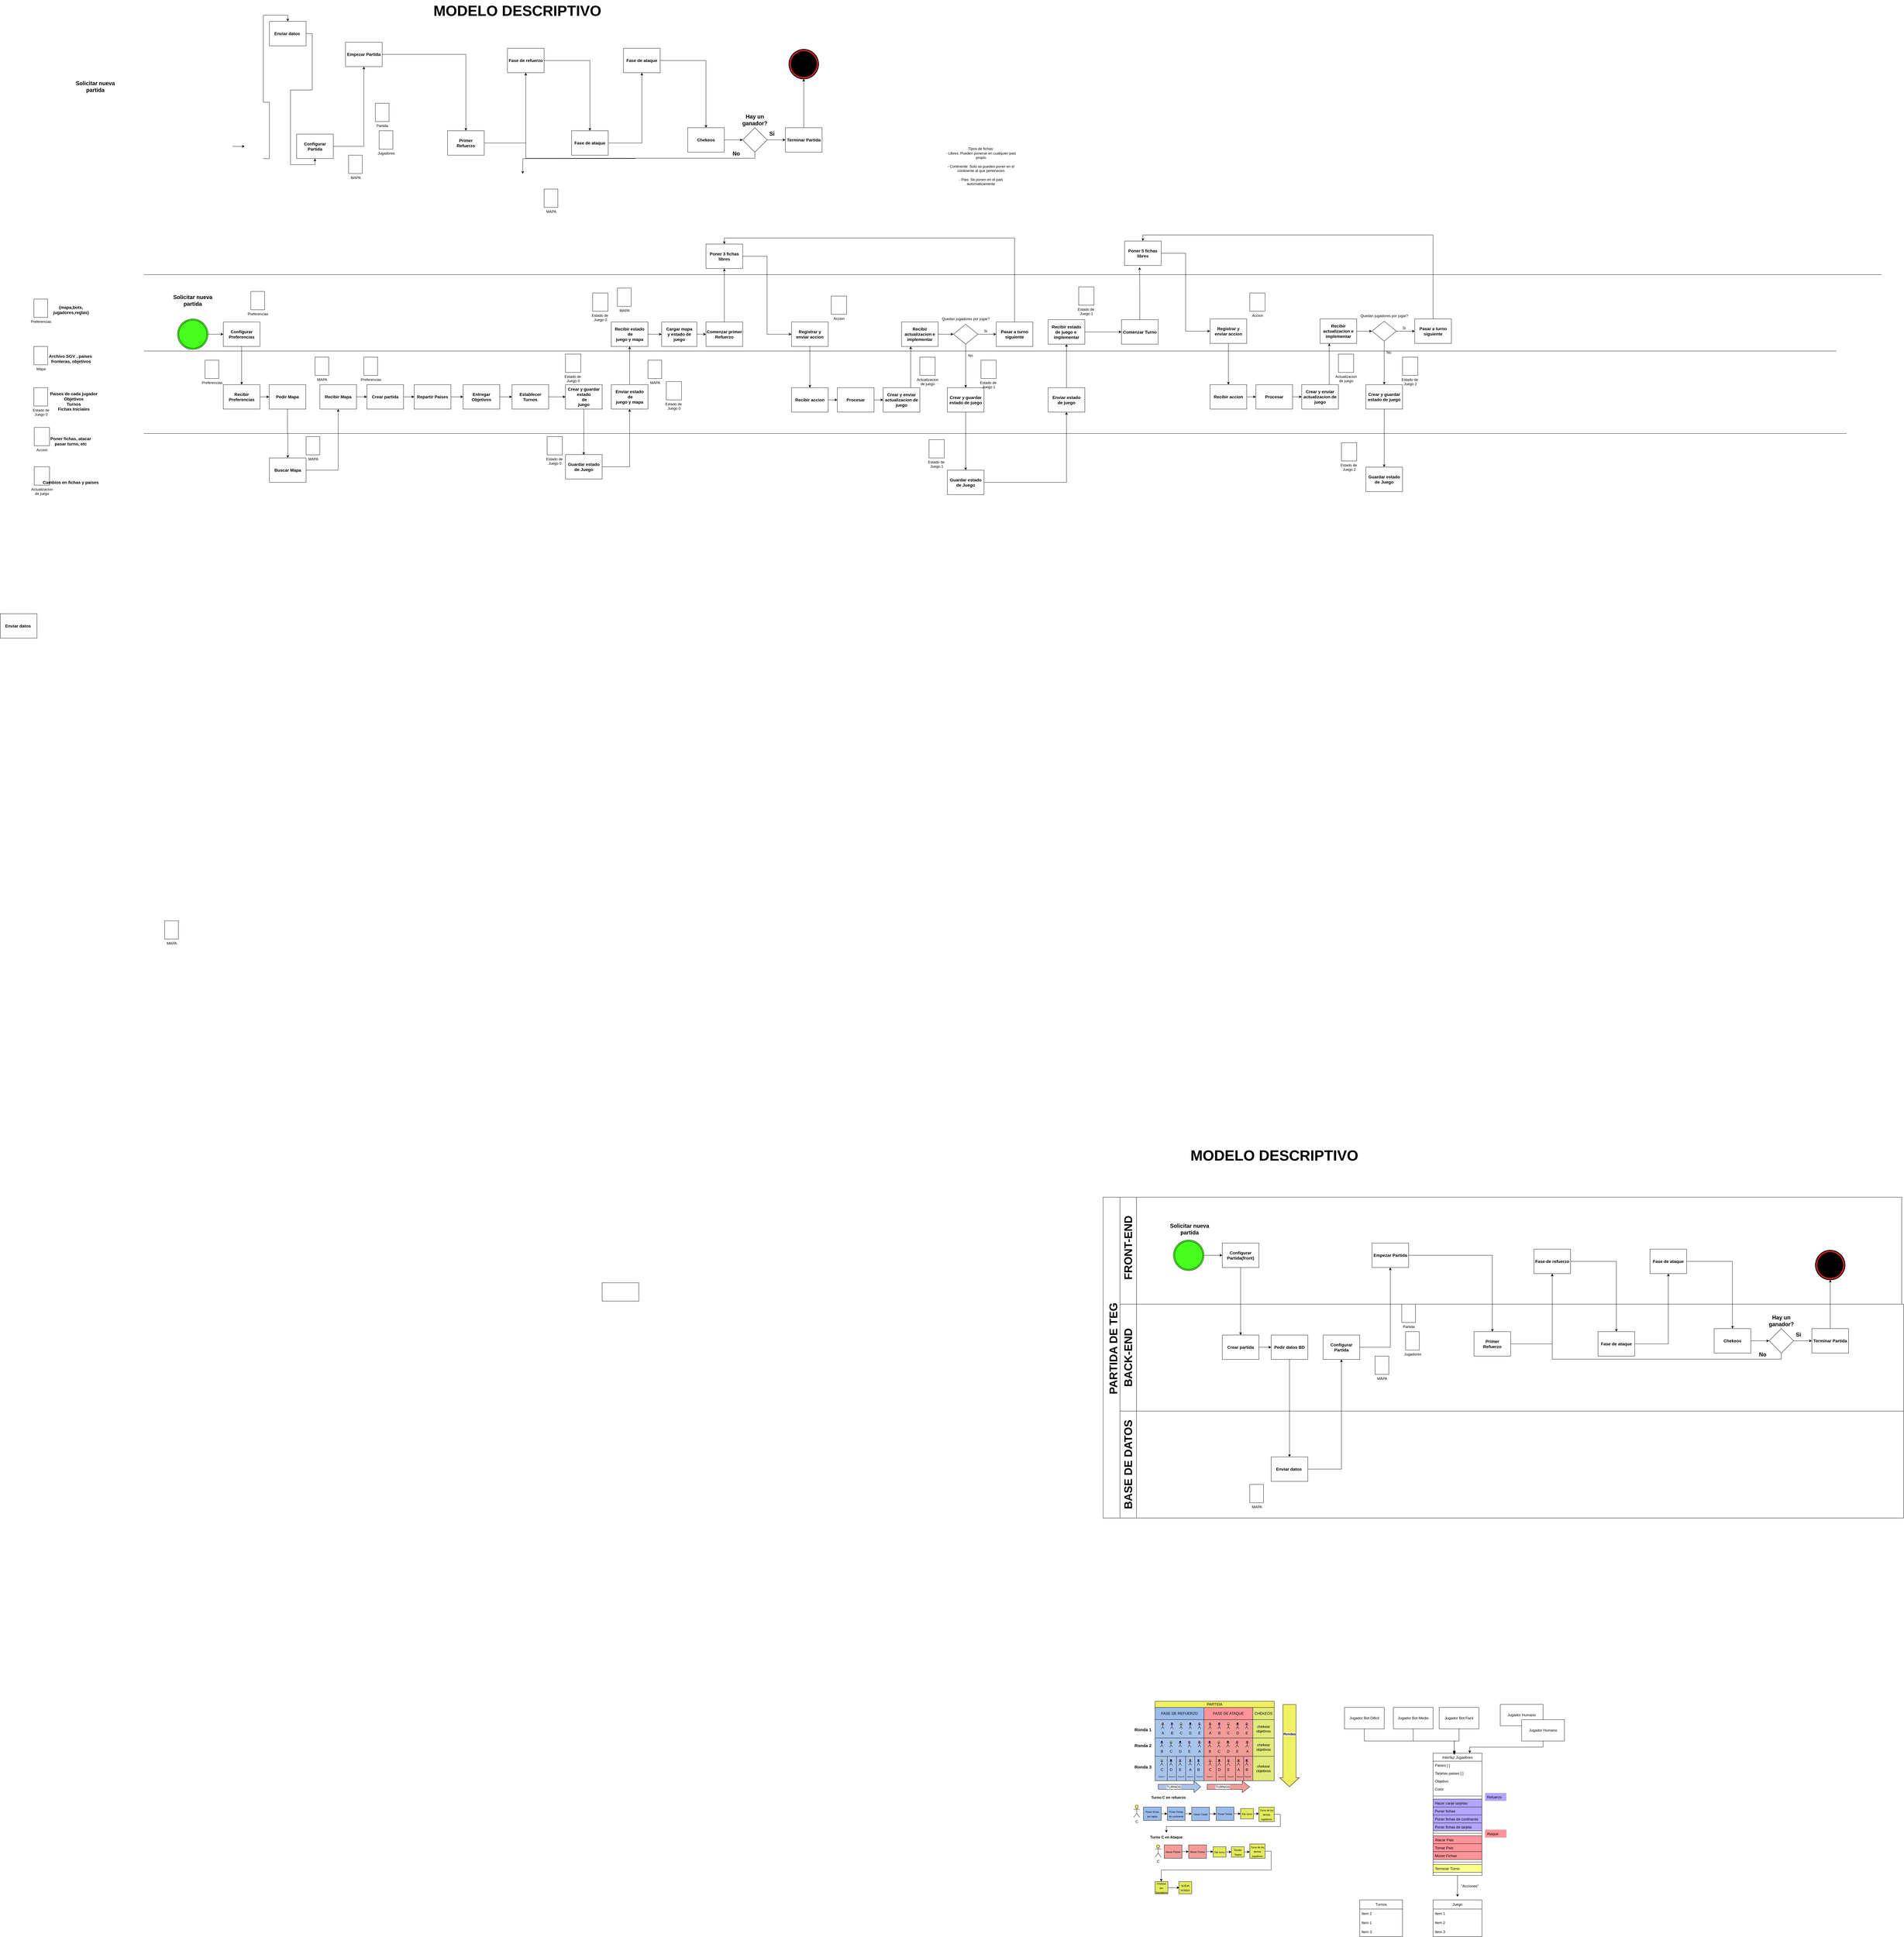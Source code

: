 <mxfile version="26.2.13">
  <diagram id="C5RBs43oDa-KdzZeNtuy" name="Page-1">
    <mxGraphModel dx="11689" dy="8558" grid="1" gridSize="10" guides="1" tooltips="1" connect="1" arrows="1" fold="1" page="1" pageScale="1" pageWidth="827" pageHeight="1169" math="0" shadow="0">
      <root>
        <mxCell id="WIyWlLk6GJQsqaUBKTNV-0" />
        <mxCell id="WIyWlLk6GJQsqaUBKTNV-1" parent="WIyWlLk6GJQsqaUBKTNV-0" />
        <mxCell id="-j9G7Fy4qW6rkJJuk0ij-52" style="edgeStyle=orthogonalEdgeStyle;rounded=0;orthogonalLoop=1;jettySize=auto;html=1;exitX=0.5;exitY=1;exitDx=0;exitDy=0;" parent="WIyWlLk6GJQsqaUBKTNV-1" source="zkfFHV4jXpPFQw0GAbJ--0" edge="1">
          <mxGeometry relative="1" as="geometry">
            <mxPoint x="300" y="590" as="targetPoint" />
          </mxGeometry>
        </mxCell>
        <mxCell id="zkfFHV4jXpPFQw0GAbJ--0" value="Interfaz Jugadores" style="swimlane;fontStyle=2;align=center;verticalAlign=top;childLayout=stackLayout;horizontal=1;startSize=26;horizontalStack=0;resizeParent=1;resizeLast=0;collapsible=1;marginBottom=0;rounded=0;shadow=0;strokeWidth=1;" parent="WIyWlLk6GJQsqaUBKTNV-1" vertex="1">
          <mxGeometry x="220" y="120" width="160" height="400" as="geometry">
            <mxRectangle x="230" y="140" width="160" height="26" as="alternateBounds" />
          </mxGeometry>
        </mxCell>
        <mxCell id="zkfFHV4jXpPFQw0GAbJ--3" value="Paises [ ]" style="text;align=left;verticalAlign=top;spacingLeft=4;spacingRight=4;overflow=hidden;rotatable=0;points=[[0,0.5],[1,0.5]];portConstraint=eastwest;rounded=0;shadow=0;html=0;" parent="zkfFHV4jXpPFQw0GAbJ--0" vertex="1">
          <mxGeometry y="26" width="160" height="26" as="geometry" />
        </mxCell>
        <mxCell id="-j9G7Fy4qW6rkJJuk0ij-3" value="Tarjetas paises [ ]" style="text;align=left;verticalAlign=top;spacingLeft=4;spacingRight=4;overflow=hidden;rotatable=0;points=[[0,0.5],[1,0.5]];portConstraint=eastwest;rounded=0;shadow=0;html=0;" parent="zkfFHV4jXpPFQw0GAbJ--0" vertex="1">
          <mxGeometry y="52" width="160" height="26" as="geometry" />
        </mxCell>
        <mxCell id="-j9G7Fy4qW6rkJJuk0ij-4" value="Objetivo " style="text;align=left;verticalAlign=top;spacingLeft=4;spacingRight=4;overflow=hidden;rotatable=0;points=[[0,0.5],[1,0.5]];portConstraint=eastwest;rounded=0;shadow=0;html=0;" parent="zkfFHV4jXpPFQw0GAbJ--0" vertex="1">
          <mxGeometry y="78" width="160" height="26" as="geometry" />
        </mxCell>
        <mxCell id="-j9G7Fy4qW6rkJJuk0ij-5" value="Color" style="text;align=left;verticalAlign=top;spacingLeft=4;spacingRight=4;overflow=hidden;rotatable=0;points=[[0,0.5],[1,0.5]];portConstraint=eastwest;rounded=0;shadow=0;html=0;" parent="zkfFHV4jXpPFQw0GAbJ--0" vertex="1">
          <mxGeometry y="104" width="160" height="26" as="geometry" />
        </mxCell>
        <mxCell id="zkfFHV4jXpPFQw0GAbJ--4" value="" style="line;html=1;strokeWidth=1;align=left;verticalAlign=middle;spacingTop=-1;spacingLeft=3;spacingRight=3;rotatable=0;labelPosition=right;points=[];portConstraint=eastwest;" parent="zkfFHV4jXpPFQw0GAbJ--0" vertex="1">
          <mxGeometry y="130" width="160" height="20" as="geometry" />
        </mxCell>
        <mxCell id="-j9G7Fy4qW6rkJJuk0ij-0" value="Hacer canje tarjetas" style="text;align=left;verticalAlign=top;spacingLeft=4;spacingRight=4;overflow=hidden;rotatable=0;points=[[0,0.5],[1,0.5]];portConstraint=eastwest;fillColor=#B3A6FF;strokeColor=#000000;" parent="zkfFHV4jXpPFQw0GAbJ--0" vertex="1">
          <mxGeometry y="150" width="160" height="26" as="geometry" />
        </mxCell>
        <mxCell id="zkfFHV4jXpPFQw0GAbJ--5" value="Poner fichas" style="text;align=left;verticalAlign=top;spacingLeft=4;spacingRight=4;overflow=hidden;rotatable=0;points=[[0,0.5],[1,0.5]];portConstraint=eastwest;fillColor=#B3A6FF;strokeColor=#000000;" parent="zkfFHV4jXpPFQw0GAbJ--0" vertex="1">
          <mxGeometry y="176" width="160" height="26" as="geometry" />
        </mxCell>
        <mxCell id="-j9G7Fy4qW6rkJJuk0ij-6" value="Poner fichas de continente" style="text;align=left;verticalAlign=top;spacingLeft=4;spacingRight=4;overflow=hidden;rotatable=0;points=[[0,0.5],[1,0.5]];portConstraint=eastwest;fillColor=#B3A6FF;strokeColor=#000000;" parent="zkfFHV4jXpPFQw0GAbJ--0" vertex="1">
          <mxGeometry y="202" width="160" height="26" as="geometry" />
        </mxCell>
        <mxCell id="-j9G7Fy4qW6rkJJuk0ij-7" value="Poner fichas de tarjeta" style="text;align=left;verticalAlign=top;spacingLeft=4;spacingRight=4;overflow=hidden;rotatable=0;points=[[0,0.5],[1,0.5]];portConstraint=eastwest;fillColor=#B3A6FF;strokeColor=#000000;" parent="zkfFHV4jXpPFQw0GAbJ--0" vertex="1">
          <mxGeometry y="228" width="160" height="26" as="geometry" />
        </mxCell>
        <mxCell id="-j9G7Fy4qW6rkJJuk0ij-11" value="" style="line;html=1;strokeWidth=1;align=left;verticalAlign=middle;spacingTop=-1;spacingLeft=3;spacingRight=3;rotatable=0;labelPosition=right;points=[];portConstraint=eastwest;" parent="zkfFHV4jXpPFQw0GAbJ--0" vertex="1">
          <mxGeometry y="254" width="160" height="16" as="geometry" />
        </mxCell>
        <mxCell id="-j9G7Fy4qW6rkJJuk0ij-12" value="Atacar Pais" style="text;align=left;verticalAlign=top;spacingLeft=4;spacingRight=4;overflow=hidden;rotatable=0;points=[[0,0.5],[1,0.5]];portConstraint=eastwest;fillColor=#FF939A;strokeColor=#000000;" parent="zkfFHV4jXpPFQw0GAbJ--0" vertex="1">
          <mxGeometry y="270" width="160" height="26" as="geometry" />
        </mxCell>
        <mxCell id="-j9G7Fy4qW6rkJJuk0ij-13" value="Tomar Pais" style="text;align=left;verticalAlign=top;spacingLeft=4;spacingRight=4;overflow=hidden;rotatable=0;points=[[0,0.5],[1,0.5]];portConstraint=eastwest;fillColor=#FF939A;strokeColor=#000000;" parent="zkfFHV4jXpPFQw0GAbJ--0" vertex="1">
          <mxGeometry y="296" width="160" height="26" as="geometry" />
        </mxCell>
        <mxCell id="-j9G7Fy4qW6rkJJuk0ij-14" value="Mover Fichas" style="text;align=left;verticalAlign=top;spacingLeft=4;spacingRight=4;overflow=hidden;rotatable=0;points=[[0,0.5],[1,0.5]];portConstraint=eastwest;fillColor=#FF939A;strokeColor=#000000;" parent="zkfFHV4jXpPFQw0GAbJ--0" vertex="1">
          <mxGeometry y="322" width="160" height="26" as="geometry" />
        </mxCell>
        <mxCell id="-j9G7Fy4qW6rkJJuk0ij-15" value="" style="line;html=1;strokeWidth=1;align=left;verticalAlign=middle;spacingTop=-1;spacingLeft=3;spacingRight=3;rotatable=0;labelPosition=right;points=[];portConstraint=eastwest;" parent="zkfFHV4jXpPFQw0GAbJ--0" vertex="1">
          <mxGeometry y="348" width="160" height="16" as="geometry" />
        </mxCell>
        <mxCell id="-j9G7Fy4qW6rkJJuk0ij-16" value="Terminar Turno" style="text;align=left;verticalAlign=top;spacingLeft=4;spacingRight=4;overflow=hidden;rotatable=0;points=[[0,0.5],[1,0.5]];portConstraint=eastwest;fillColor=#FBFF8A;strokeColor=#000000;" parent="zkfFHV4jXpPFQw0GAbJ--0" vertex="1">
          <mxGeometry y="364" width="160" height="26" as="geometry" />
        </mxCell>
        <mxCell id="-j9G7Fy4qW6rkJJuk0ij-8" value="Refuerzo" style="text;align=left;verticalAlign=top;spacingLeft=4;spacingRight=4;overflow=hidden;rotatable=0;points=[[0,0.5],[1,0.5]];portConstraint=eastwest;fillColor=#B3A6FF;" parent="WIyWlLk6GJQsqaUBKTNV-1" vertex="1">
          <mxGeometry x="390" y="250" width="70" height="26" as="geometry" />
        </mxCell>
        <mxCell id="-j9G7Fy4qW6rkJJuk0ij-9" value="Ataque" style="text;align=left;verticalAlign=top;spacingLeft=4;spacingRight=4;overflow=hidden;rotatable=0;points=[[0,0.5],[1,0.5]];portConstraint=eastwest;fillColor=#FF939A;" parent="WIyWlLk6GJQsqaUBKTNV-1" vertex="1">
          <mxGeometry x="390" y="370" width="70" height="26" as="geometry" />
        </mxCell>
        <mxCell id="-j9G7Fy4qW6rkJJuk0ij-33" value="Jugador Humano" style="rounded=0;whiteSpace=wrap;html=1;" parent="WIyWlLk6GJQsqaUBKTNV-1" vertex="1">
          <mxGeometry x="440" y="-40" width="140" height="70" as="geometry" />
        </mxCell>
        <mxCell id="-j9G7Fy4qW6rkJJuk0ij-34" value="Jugador Bot Dificil" style="rounded=0;whiteSpace=wrap;html=1;" parent="WIyWlLk6GJQsqaUBKTNV-1" vertex="1">
          <mxGeometry x="-70" y="-30" width="130" height="70" as="geometry" />
        </mxCell>
        <mxCell id="-j9G7Fy4qW6rkJJuk0ij-41" style="edgeStyle=orthogonalEdgeStyle;rounded=0;orthogonalLoop=1;jettySize=auto;html=1;exitX=0.5;exitY=1;exitDx=0;exitDy=0;entryX=0.75;entryY=0;entryDx=0;entryDy=0;" parent="WIyWlLk6GJQsqaUBKTNV-1" source="-j9G7Fy4qW6rkJJuk0ij-35" target="zkfFHV4jXpPFQw0GAbJ--0" edge="1">
          <mxGeometry relative="1" as="geometry" />
        </mxCell>
        <mxCell id="-j9G7Fy4qW6rkJJuk0ij-35" value="Jugador Humano" style="rounded=0;whiteSpace=wrap;html=1;" parent="WIyWlLk6GJQsqaUBKTNV-1" vertex="1">
          <mxGeometry x="510" y="10" width="140" height="70" as="geometry" />
        </mxCell>
        <mxCell id="-j9G7Fy4qW6rkJJuk0ij-36" value="Jugador Bot Medio" style="rounded=0;whiteSpace=wrap;html=1;" parent="WIyWlLk6GJQsqaUBKTNV-1" vertex="1">
          <mxGeometry x="90" y="-30" width="130" height="70" as="geometry" />
        </mxCell>
        <mxCell id="-j9G7Fy4qW6rkJJuk0ij-37" value="Jugador Bot Facil" style="rounded=0;whiteSpace=wrap;html=1;" parent="WIyWlLk6GJQsqaUBKTNV-1" vertex="1">
          <mxGeometry x="240" y="-30" width="130" height="70" as="geometry" />
        </mxCell>
        <mxCell id="-j9G7Fy4qW6rkJJuk0ij-38" style="edgeStyle=orthogonalEdgeStyle;rounded=0;orthogonalLoop=1;jettySize=auto;html=1;exitX=0.5;exitY=1;exitDx=0;exitDy=0;entryX=0.434;entryY=0.013;entryDx=0;entryDy=0;entryPerimeter=0;" parent="WIyWlLk6GJQsqaUBKTNV-1" source="-j9G7Fy4qW6rkJJuk0ij-34" target="zkfFHV4jXpPFQw0GAbJ--0" edge="1">
          <mxGeometry relative="1" as="geometry" />
        </mxCell>
        <mxCell id="-j9G7Fy4qW6rkJJuk0ij-39" style="edgeStyle=orthogonalEdgeStyle;rounded=0;orthogonalLoop=1;jettySize=auto;html=1;exitX=0.5;exitY=1;exitDx=0;exitDy=0;entryX=0.434;entryY=-0.001;entryDx=0;entryDy=0;entryPerimeter=0;" parent="WIyWlLk6GJQsqaUBKTNV-1" source="-j9G7Fy4qW6rkJJuk0ij-36" target="zkfFHV4jXpPFQw0GAbJ--0" edge="1">
          <mxGeometry relative="1" as="geometry" />
        </mxCell>
        <mxCell id="-j9G7Fy4qW6rkJJuk0ij-40" style="edgeStyle=orthogonalEdgeStyle;rounded=0;orthogonalLoop=1;jettySize=auto;html=1;exitX=0.5;exitY=1;exitDx=0;exitDy=0;entryX=0.434;entryY=0.007;entryDx=0;entryDy=0;entryPerimeter=0;" parent="WIyWlLk6GJQsqaUBKTNV-1" source="-j9G7Fy4qW6rkJJuk0ij-37" target="zkfFHV4jXpPFQw0GAbJ--0" edge="1">
          <mxGeometry relative="1" as="geometry" />
        </mxCell>
        <mxCell id="-j9G7Fy4qW6rkJJuk0ij-44" value="Juego" style="swimlane;fontStyle=0;childLayout=stackLayout;horizontal=1;startSize=30;horizontalStack=0;resizeParent=1;resizeParentMax=0;resizeLast=0;collapsible=1;marginBottom=0;whiteSpace=wrap;html=1;" parent="WIyWlLk6GJQsqaUBKTNV-1" vertex="1">
          <mxGeometry x="220" y="600" width="160" height="120" as="geometry" />
        </mxCell>
        <mxCell id="-j9G7Fy4qW6rkJJuk0ij-45" value="Item 1" style="text;strokeColor=none;fillColor=none;align=left;verticalAlign=middle;spacingLeft=4;spacingRight=4;overflow=hidden;points=[[0,0.5],[1,0.5]];portConstraint=eastwest;rotatable=0;whiteSpace=wrap;html=1;" parent="-j9G7Fy4qW6rkJJuk0ij-44" vertex="1">
          <mxGeometry y="30" width="160" height="30" as="geometry" />
        </mxCell>
        <mxCell id="-j9G7Fy4qW6rkJJuk0ij-46" value="Item 2" style="text;strokeColor=none;fillColor=none;align=left;verticalAlign=middle;spacingLeft=4;spacingRight=4;overflow=hidden;points=[[0,0.5],[1,0.5]];portConstraint=eastwest;rotatable=0;whiteSpace=wrap;html=1;" parent="-j9G7Fy4qW6rkJJuk0ij-44" vertex="1">
          <mxGeometry y="60" width="160" height="30" as="geometry" />
        </mxCell>
        <mxCell id="-j9G7Fy4qW6rkJJuk0ij-47" value="Item 3" style="text;strokeColor=none;fillColor=none;align=left;verticalAlign=middle;spacingLeft=4;spacingRight=4;overflow=hidden;points=[[0,0.5],[1,0.5]];portConstraint=eastwest;rotatable=0;whiteSpace=wrap;html=1;" parent="-j9G7Fy4qW6rkJJuk0ij-44" vertex="1">
          <mxGeometry y="90" width="160" height="30" as="geometry" />
        </mxCell>
        <mxCell id="-j9G7Fy4qW6rkJJuk0ij-48" value="Turnos" style="swimlane;fontStyle=0;childLayout=stackLayout;horizontal=1;startSize=30;horizontalStack=0;resizeParent=1;resizeParentMax=0;resizeLast=0;collapsible=1;marginBottom=0;whiteSpace=wrap;html=1;" parent="WIyWlLk6GJQsqaUBKTNV-1" vertex="1">
          <mxGeometry x="-20" y="600" width="140" height="120" as="geometry" />
        </mxCell>
        <mxCell id="-j9G7Fy4qW6rkJJuk0ij-50" value="Item 2" style="text;strokeColor=none;fillColor=none;align=left;verticalAlign=middle;spacingLeft=4;spacingRight=4;overflow=hidden;points=[[0,0.5],[1,0.5]];portConstraint=eastwest;rotatable=0;whiteSpace=wrap;html=1;" parent="-j9G7Fy4qW6rkJJuk0ij-48" vertex="1">
          <mxGeometry y="30" width="140" height="30" as="geometry" />
        </mxCell>
        <mxCell id="-j9G7Fy4qW6rkJJuk0ij-49" value="Item 1" style="text;strokeColor=none;fillColor=none;align=left;verticalAlign=middle;spacingLeft=4;spacingRight=4;overflow=hidden;points=[[0,0.5],[1,0.5]];portConstraint=eastwest;rotatable=0;whiteSpace=wrap;html=1;" parent="-j9G7Fy4qW6rkJJuk0ij-48" vertex="1">
          <mxGeometry y="60" width="140" height="30" as="geometry" />
        </mxCell>
        <mxCell id="-j9G7Fy4qW6rkJJuk0ij-51" value="Item 3" style="text;strokeColor=none;fillColor=none;align=left;verticalAlign=middle;spacingLeft=4;spacingRight=4;overflow=hidden;points=[[0,0.5],[1,0.5]];portConstraint=eastwest;rotatable=0;whiteSpace=wrap;html=1;" parent="-j9G7Fy4qW6rkJJuk0ij-48" vertex="1">
          <mxGeometry y="90" width="140" height="30" as="geometry" />
        </mxCell>
        <mxCell id="-j9G7Fy4qW6rkJJuk0ij-53" value="&quot;Acciones&quot;" style="text;html=1;align=center;verticalAlign=middle;resizable=0;points=[];autosize=1;strokeColor=none;fillColor=none;" parent="WIyWlLk6GJQsqaUBKTNV-1" vertex="1">
          <mxGeometry x="300" y="540" width="80" height="30" as="geometry" />
        </mxCell>
        <mxCell id="-j9G7Fy4qW6rkJJuk0ij-54" value="" style="swimlane;startSize=0;" parent="WIyWlLk6GJQsqaUBKTNV-1" vertex="1">
          <mxGeometry x="-690" y="10" width="320" height="200" as="geometry" />
        </mxCell>
        <mxCell id="-j9G7Fy4qW6rkJJuk0ij-93" value="" style="rounded=0;whiteSpace=wrap;html=1;fillColor=#A9C4EB;" parent="-j9G7Fy4qW6rkJJuk0ij-54" vertex="1">
          <mxGeometry width="160" height="200" as="geometry" />
        </mxCell>
        <mxCell id="-j9G7Fy4qW6rkJJuk0ij-56" value="" style="rounded=0;whiteSpace=wrap;html=1;fillColor=#F19C99;" parent="-j9G7Fy4qW6rkJJuk0ij-54" vertex="1">
          <mxGeometry x="160" width="160" height="200" as="geometry" />
        </mxCell>
        <mxCell id="-j9G7Fy4qW6rkJJuk0ij-78" value="E" style="shape=umlActor;verticalLabelPosition=bottom;verticalAlign=top;html=1;fillColor=#FF5CD8;" parent="-j9G7Fy4qW6rkJJuk0ij-54" vertex="1">
          <mxGeometry x="140" y="10" width="10" height="20" as="geometry" />
        </mxCell>
        <mxCell id="-j9G7Fy4qW6rkJJuk0ij-79" value="A" style="shape=umlActor;verticalLabelPosition=bottom;verticalAlign=top;html=1;fillColor=#FF5400;" parent="-j9G7Fy4qW6rkJJuk0ij-54" vertex="1">
          <mxGeometry x="20" y="10" width="10" height="20" as="geometry" />
        </mxCell>
        <mxCell id="-j9G7Fy4qW6rkJJuk0ij-80" value="B" style="shape=umlActor;verticalLabelPosition=bottom;verticalAlign=top;html=1;fillColor=#6012FF;" parent="-j9G7Fy4qW6rkJJuk0ij-54" vertex="1">
          <mxGeometry x="50" y="10" width="10" height="20" as="geometry" />
        </mxCell>
        <mxCell id="-j9G7Fy4qW6rkJJuk0ij-81" value="C" style="shape=umlActor;verticalLabelPosition=bottom;verticalAlign=top;html=1;fillColor=#F4FF49;" parent="-j9G7Fy4qW6rkJJuk0ij-54" vertex="1">
          <mxGeometry x="80" y="10" width="10" height="20" as="geometry" />
        </mxCell>
        <mxCell id="-j9G7Fy4qW6rkJJuk0ij-82" value="D" style="shape=umlActor;verticalLabelPosition=bottom;verticalAlign=top;html=1;fillColor=#000000;" parent="-j9G7Fy4qW6rkJJuk0ij-54" vertex="1">
          <mxGeometry x="110" y="10" width="10" height="20" as="geometry" />
        </mxCell>
        <mxCell id="-j9G7Fy4qW6rkJJuk0ij-83" value="E" style="shape=umlActor;verticalLabelPosition=bottom;verticalAlign=top;html=1;fillColor=#FF5CD8;" parent="-j9G7Fy4qW6rkJJuk0ij-54" vertex="1">
          <mxGeometry x="295" y="10" width="10" height="20" as="geometry" />
        </mxCell>
        <mxCell id="-j9G7Fy4qW6rkJJuk0ij-84" value="A" style="shape=umlActor;verticalLabelPosition=bottom;verticalAlign=top;html=1;fillColor=#FF5400;" parent="-j9G7Fy4qW6rkJJuk0ij-54" vertex="1">
          <mxGeometry x="175" y="10" width="10" height="20" as="geometry" />
        </mxCell>
        <mxCell id="-j9G7Fy4qW6rkJJuk0ij-85" value="B" style="shape=umlActor;verticalLabelPosition=bottom;verticalAlign=top;html=1;fillColor=#6012FF;" parent="-j9G7Fy4qW6rkJJuk0ij-54" vertex="1">
          <mxGeometry x="205" y="10" width="10" height="20" as="geometry" />
        </mxCell>
        <mxCell id="-j9G7Fy4qW6rkJJuk0ij-86" value="C" style="shape=umlActor;verticalLabelPosition=bottom;verticalAlign=top;html=1;fillColor=#F4FF49;" parent="-j9G7Fy4qW6rkJJuk0ij-54" vertex="1">
          <mxGeometry x="235" y="10" width="10" height="20" as="geometry" />
        </mxCell>
        <mxCell id="-j9G7Fy4qW6rkJJuk0ij-87" value="D" style="shape=umlActor;verticalLabelPosition=bottom;verticalAlign=top;html=1;fillColor=#000000;" parent="-j9G7Fy4qW6rkJJuk0ij-54" vertex="1">
          <mxGeometry x="265" y="10" width="10" height="20" as="geometry" />
        </mxCell>
        <mxCell id="-j9G7Fy4qW6rkJJuk0ij-94" value="" style="endArrow=none;html=1;rounded=0;exitX=0.006;exitY=0.3;exitDx=0;exitDy=0;exitPerimeter=0;" parent="-j9G7Fy4qW6rkJJuk0ij-54" source="-j9G7Fy4qW6rkJJuk0ij-93" edge="1">
          <mxGeometry width="50" height="50" relative="1" as="geometry">
            <mxPoint x="-60" y="100" as="sourcePoint" />
            <mxPoint x="320" y="60" as="targetPoint" />
          </mxGeometry>
        </mxCell>
        <mxCell id="-j9G7Fy4qW6rkJJuk0ij-96" value="E" style="shape=umlActor;verticalLabelPosition=bottom;verticalAlign=top;html=1;fillColor=#FF5CD8;" parent="-j9G7Fy4qW6rkJJuk0ij-54" vertex="1">
          <mxGeometry x="107" y="70" width="10" height="20" as="geometry" />
        </mxCell>
        <mxCell id="-j9G7Fy4qW6rkJJuk0ij-97" value="A" style="shape=umlActor;verticalLabelPosition=bottom;verticalAlign=top;html=1;fillColor=#FF5400;" parent="-j9G7Fy4qW6rkJJuk0ij-54" vertex="1">
          <mxGeometry x="140" y="70" width="10" height="20" as="geometry" />
        </mxCell>
        <mxCell id="-j9G7Fy4qW6rkJJuk0ij-98" value="B" style="shape=umlActor;verticalLabelPosition=bottom;verticalAlign=top;html=1;fillColor=#6012FF;" parent="-j9G7Fy4qW6rkJJuk0ij-54" vertex="1">
          <mxGeometry x="17" y="70" width="10" height="20" as="geometry" />
        </mxCell>
        <mxCell id="-j9G7Fy4qW6rkJJuk0ij-99" value="C" style="shape=umlActor;verticalLabelPosition=bottom;verticalAlign=top;html=1;fillColor=#F4FF49;" parent="-j9G7Fy4qW6rkJJuk0ij-54" vertex="1">
          <mxGeometry x="47" y="70" width="10" height="20" as="geometry" />
        </mxCell>
        <mxCell id="-j9G7Fy4qW6rkJJuk0ij-100" value="D" style="shape=umlActor;verticalLabelPosition=bottom;verticalAlign=top;html=1;fillColor=#000000;" parent="-j9G7Fy4qW6rkJJuk0ij-54" vertex="1">
          <mxGeometry x="77" y="70" width="10" height="20" as="geometry" />
        </mxCell>
        <mxCell id="-j9G7Fy4qW6rkJJuk0ij-101" value="E" style="shape=umlActor;verticalLabelPosition=bottom;verticalAlign=top;html=1;fillColor=#FF5CD8;" parent="-j9G7Fy4qW6rkJJuk0ij-54" vertex="1">
          <mxGeometry x="263.5" y="70" width="10" height="20" as="geometry" />
        </mxCell>
        <mxCell id="-j9G7Fy4qW6rkJJuk0ij-102" value="A" style="shape=umlActor;verticalLabelPosition=bottom;verticalAlign=top;html=1;fillColor=#FF5400;" parent="-j9G7Fy4qW6rkJJuk0ij-54" vertex="1">
          <mxGeometry x="296.5" y="70" width="10" height="20" as="geometry" />
        </mxCell>
        <mxCell id="-j9G7Fy4qW6rkJJuk0ij-103" value="B" style="shape=umlActor;verticalLabelPosition=bottom;verticalAlign=top;html=1;fillColor=#6012FF;" parent="-j9G7Fy4qW6rkJJuk0ij-54" vertex="1">
          <mxGeometry x="173.5" y="70" width="10" height="20" as="geometry" />
        </mxCell>
        <mxCell id="-j9G7Fy4qW6rkJJuk0ij-104" value="C" style="shape=umlActor;verticalLabelPosition=bottom;verticalAlign=top;html=1;fillColor=#F4FF49;" parent="-j9G7Fy4qW6rkJJuk0ij-54" vertex="1">
          <mxGeometry x="203.5" y="70" width="10" height="20" as="geometry" />
        </mxCell>
        <mxCell id="-j9G7Fy4qW6rkJJuk0ij-105" value="D" style="shape=umlActor;verticalLabelPosition=bottom;verticalAlign=top;html=1;fillColor=#000000;" parent="-j9G7Fy4qW6rkJJuk0ij-54" vertex="1">
          <mxGeometry x="233.5" y="70" width="10" height="20" as="geometry" />
        </mxCell>
        <mxCell id="-j9G7Fy4qW6rkJJuk0ij-106" value="" style="endArrow=none;html=1;rounded=0;exitX=0.006;exitY=0.3;exitDx=0;exitDy=0;exitPerimeter=0;" parent="-j9G7Fy4qW6rkJJuk0ij-54" edge="1">
          <mxGeometry width="50" height="50" relative="1" as="geometry">
            <mxPoint y="120" as="sourcePoint" />
            <mxPoint x="319" y="120" as="targetPoint" />
          </mxGeometry>
        </mxCell>
        <mxCell id="-j9G7Fy4qW6rkJJuk0ij-107" value="E" style="shape=umlActor;verticalLabelPosition=bottom;verticalAlign=top;html=1;fillColor=#FF5CD8;" parent="-j9G7Fy4qW6rkJJuk0ij-54" vertex="1">
          <mxGeometry x="77" y="130" width="10" height="20" as="geometry" />
        </mxCell>
        <mxCell id="-j9G7Fy4qW6rkJJuk0ij-108" value="A" style="shape=umlActor;verticalLabelPosition=bottom;verticalAlign=top;html=1;fillColor=#FF5400;" parent="-j9G7Fy4qW6rkJJuk0ij-54" vertex="1">
          <mxGeometry x="110" y="130" width="10" height="20" as="geometry" />
        </mxCell>
        <mxCell id="-j9G7Fy4qW6rkJJuk0ij-109" value="B" style="shape=umlActor;verticalLabelPosition=bottom;verticalAlign=top;html=1;fillColor=#6012FF;" parent="-j9G7Fy4qW6rkJJuk0ij-54" vertex="1">
          <mxGeometry x="137" y="130" width="10" height="20" as="geometry" />
        </mxCell>
        <mxCell id="-j9G7Fy4qW6rkJJuk0ij-110" value="C" style="shape=umlActor;verticalLabelPosition=bottom;verticalAlign=top;html=1;fillColor=#F4FF49;" parent="-j9G7Fy4qW6rkJJuk0ij-54" vertex="1">
          <mxGeometry x="17" y="130" width="10" height="20" as="geometry" />
        </mxCell>
        <mxCell id="-j9G7Fy4qW6rkJJuk0ij-111" value="D" style="shape=umlActor;verticalLabelPosition=bottom;verticalAlign=top;html=1;fillColor=#000000;" parent="-j9G7Fy4qW6rkJJuk0ij-54" vertex="1">
          <mxGeometry x="47" y="130" width="10" height="20" as="geometry" />
        </mxCell>
        <mxCell id="-j9G7Fy4qW6rkJJuk0ij-88" value="E" style="shape=umlActor;verticalLabelPosition=bottom;verticalAlign=top;html=1;fillColor=#FF5CD8;" parent="-j9G7Fy4qW6rkJJuk0ij-54" vertex="1">
          <mxGeometry x="235" y="130" width="10" height="20" as="geometry" />
        </mxCell>
        <mxCell id="-j9G7Fy4qW6rkJJuk0ij-89" value="A" style="shape=umlActor;verticalLabelPosition=bottom;verticalAlign=top;html=1;fillColor=#FF5400;" parent="-j9G7Fy4qW6rkJJuk0ij-54" vertex="1">
          <mxGeometry x="268" y="130" width="10" height="20" as="geometry" />
        </mxCell>
        <mxCell id="-j9G7Fy4qW6rkJJuk0ij-90" value="B" style="shape=umlActor;verticalLabelPosition=bottom;verticalAlign=top;html=1;fillColor=#6012FF;" parent="-j9G7Fy4qW6rkJJuk0ij-54" vertex="1">
          <mxGeometry x="295" y="130" width="10" height="20" as="geometry" />
        </mxCell>
        <mxCell id="-j9G7Fy4qW6rkJJuk0ij-91" value="C" style="shape=umlActor;verticalLabelPosition=bottom;verticalAlign=top;html=1;fillColor=#F4FF49;" parent="-j9G7Fy4qW6rkJJuk0ij-54" vertex="1">
          <mxGeometry x="175" y="130" width="10" height="20" as="geometry" />
        </mxCell>
        <mxCell id="-j9G7Fy4qW6rkJJuk0ij-92" value="D" style="shape=umlActor;verticalLabelPosition=bottom;verticalAlign=top;html=1;fillColor=#000000;" parent="-j9G7Fy4qW6rkJJuk0ij-54" vertex="1">
          <mxGeometry x="205" y="130" width="10" height="20" as="geometry" />
        </mxCell>
        <mxCell id="-j9G7Fy4qW6rkJJuk0ij-120" value="" style="endArrow=none;html=1;rounded=0;entryX=0.25;entryY=1;entryDx=0;entryDy=0;" parent="-j9G7Fy4qW6rkJJuk0ij-54" target="-j9G7Fy4qW6rkJJuk0ij-93" edge="1">
          <mxGeometry width="50" height="50" relative="1" as="geometry">
            <mxPoint x="40" y="120" as="sourcePoint" />
            <mxPoint x="60" y="140" as="targetPoint" />
          </mxGeometry>
        </mxCell>
        <mxCell id="-j9G7Fy4qW6rkJJuk0ij-121" value="" style="endArrow=none;html=1;rounded=0;entryX=0.25;entryY=1;entryDx=0;entryDy=0;" parent="-j9G7Fy4qW6rkJJuk0ij-54" edge="1">
          <mxGeometry width="50" height="50" relative="1" as="geometry">
            <mxPoint x="70" y="120" as="sourcePoint" />
            <mxPoint x="70" y="200" as="targetPoint" />
          </mxGeometry>
        </mxCell>
        <mxCell id="-j9G7Fy4qW6rkJJuk0ij-122" value="" style="endArrow=none;html=1;rounded=0;entryX=0.25;entryY=1;entryDx=0;entryDy=0;" parent="-j9G7Fy4qW6rkJJuk0ij-54" edge="1">
          <mxGeometry width="50" height="50" relative="1" as="geometry">
            <mxPoint x="100" y="120" as="sourcePoint" />
            <mxPoint x="100" y="200" as="targetPoint" />
          </mxGeometry>
        </mxCell>
        <mxCell id="-j9G7Fy4qW6rkJJuk0ij-123" value="" style="endArrow=none;html=1;rounded=0;entryX=0.25;entryY=1;entryDx=0;entryDy=0;" parent="-j9G7Fy4qW6rkJJuk0ij-54" edge="1">
          <mxGeometry width="50" height="50" relative="1" as="geometry">
            <mxPoint x="130" y="120" as="sourcePoint" />
            <mxPoint x="130" y="200" as="targetPoint" />
          </mxGeometry>
        </mxCell>
        <mxCell id="-j9G7Fy4qW6rkJJuk0ij-124" value="" style="endArrow=none;html=1;rounded=0;entryX=0.25;entryY=1;entryDx=0;entryDy=0;" parent="-j9G7Fy4qW6rkJJuk0ij-54" edge="1">
          <mxGeometry width="50" height="50" relative="1" as="geometry">
            <mxPoint x="200" y="120" as="sourcePoint" />
            <mxPoint x="200" y="200" as="targetPoint" />
          </mxGeometry>
        </mxCell>
        <mxCell id="-j9G7Fy4qW6rkJJuk0ij-125" value="" style="endArrow=none;html=1;rounded=0;entryX=0.25;entryY=1;entryDx=0;entryDy=0;" parent="-j9G7Fy4qW6rkJJuk0ij-54" edge="1">
          <mxGeometry width="50" height="50" relative="1" as="geometry">
            <mxPoint x="230" y="120" as="sourcePoint" />
            <mxPoint x="230" y="200" as="targetPoint" />
          </mxGeometry>
        </mxCell>
        <mxCell id="-j9G7Fy4qW6rkJJuk0ij-127" value="" style="endArrow=none;html=1;rounded=0;entryX=0.25;entryY=1;entryDx=0;entryDy=0;" parent="-j9G7Fy4qW6rkJJuk0ij-54" edge="1">
          <mxGeometry width="50" height="50" relative="1" as="geometry">
            <mxPoint x="263.5" y="120" as="sourcePoint" />
            <mxPoint x="263.5" y="200" as="targetPoint" />
          </mxGeometry>
        </mxCell>
        <mxCell id="-j9G7Fy4qW6rkJJuk0ij-128" value="" style="endArrow=none;html=1;rounded=0;entryX=0.25;entryY=1;entryDx=0;entryDy=0;" parent="-j9G7Fy4qW6rkJJuk0ij-54" edge="1">
          <mxGeometry width="50" height="50" relative="1" as="geometry">
            <mxPoint x="290" y="120" as="sourcePoint" />
            <mxPoint x="290" y="200" as="targetPoint" />
          </mxGeometry>
        </mxCell>
        <mxCell id="-j9G7Fy4qW6rkJJuk0ij-138" value="&lt;font style=&quot;font-size: 6px;&quot;&gt;Turno D&lt;/font&gt;" style="text;html=1;align=center;verticalAlign=middle;whiteSpace=wrap;rounded=0;" parent="-j9G7Fy4qW6rkJJuk0ij-54" vertex="1">
          <mxGeometry x="38" y="170" width="34" height="30" as="geometry" />
        </mxCell>
        <mxCell id="-j9G7Fy4qW6rkJJuk0ij-139" value="&lt;font style=&quot;font-size: 6px;&quot;&gt;Turno C&lt;/font&gt;" style="text;html=1;align=center;verticalAlign=middle;whiteSpace=wrap;rounded=0;" parent="-j9G7Fy4qW6rkJJuk0ij-54" vertex="1">
          <mxGeometry x="5" y="170" width="34" height="30" as="geometry" />
        </mxCell>
        <mxCell id="-j9G7Fy4qW6rkJJuk0ij-140" value="&lt;font style=&quot;font-size: 6px;&quot;&gt;Turno E&lt;/font&gt;" style="text;html=1;align=center;verticalAlign=middle;whiteSpace=wrap;rounded=0;" parent="-j9G7Fy4qW6rkJJuk0ij-54" vertex="1">
          <mxGeometry x="68" y="170" width="34" height="30" as="geometry" />
        </mxCell>
        <mxCell id="-j9G7Fy4qW6rkJJuk0ij-141" value="&lt;font style=&quot;font-size: 6px;&quot;&gt;Turno A&lt;/font&gt;" style="text;html=1;align=center;verticalAlign=middle;whiteSpace=wrap;rounded=0;" parent="-j9G7Fy4qW6rkJJuk0ij-54" vertex="1">
          <mxGeometry x="98" y="170" width="34" height="30" as="geometry" />
        </mxCell>
        <mxCell id="-j9G7Fy4qW6rkJJuk0ij-142" value="&lt;font style=&quot;font-size: 6px;&quot;&gt;Turno B&lt;/font&gt;" style="text;html=1;align=center;verticalAlign=middle;whiteSpace=wrap;rounded=0;" parent="-j9G7Fy4qW6rkJJuk0ij-54" vertex="1">
          <mxGeometry x="128" y="170" width="34" height="30" as="geometry" />
        </mxCell>
        <mxCell id="-j9G7Fy4qW6rkJJuk0ij-143" value="&lt;font style=&quot;font-size: 6px;&quot;&gt;Turno C&lt;/font&gt;" style="text;html=1;align=center;verticalAlign=middle;whiteSpace=wrap;rounded=0;" parent="-j9G7Fy4qW6rkJJuk0ij-54" vertex="1">
          <mxGeometry x="161.5" y="170" width="34" height="30" as="geometry" />
        </mxCell>
        <mxCell id="-j9G7Fy4qW6rkJJuk0ij-144" value="&lt;font style=&quot;font-size: 6px;&quot;&gt;Turno B&lt;/font&gt;" style="text;html=1;align=center;verticalAlign=middle;whiteSpace=wrap;rounded=0;" parent="-j9G7Fy4qW6rkJJuk0ij-54" vertex="1">
          <mxGeometry x="286" y="170" width="34" height="30" as="geometry" />
        </mxCell>
        <mxCell id="-j9G7Fy4qW6rkJJuk0ij-145" value="&lt;font style=&quot;font-size: 6px;&quot;&gt;Turno A&lt;/font&gt;" style="text;html=1;align=center;verticalAlign=middle;whiteSpace=wrap;rounded=0;" parent="-j9G7Fy4qW6rkJJuk0ij-54" vertex="1">
          <mxGeometry x="260" y="170" width="34" height="30" as="geometry" />
        </mxCell>
        <mxCell id="-j9G7Fy4qW6rkJJuk0ij-146" value="&lt;font style=&quot;font-size: 6px;&quot;&gt;Turno E&lt;/font&gt;" style="text;html=1;align=center;verticalAlign=middle;whiteSpace=wrap;rounded=0;" parent="-j9G7Fy4qW6rkJJuk0ij-54" vertex="1">
          <mxGeometry x="229.5" y="170" width="34" height="30" as="geometry" />
        </mxCell>
        <mxCell id="-j9G7Fy4qW6rkJJuk0ij-147" value="&lt;font style=&quot;font-size: 6px;&quot;&gt;Turno D&lt;/font&gt;" style="text;html=1;align=center;verticalAlign=middle;whiteSpace=wrap;rounded=0;" parent="-j9G7Fy4qW6rkJJuk0ij-54" vertex="1">
          <mxGeometry x="199.5" y="170" width="34" height="30" as="geometry" />
        </mxCell>
        <mxCell id="-j9G7Fy4qW6rkJJuk0ij-57" value="FASE DE REFUERZO" style="rounded=0;whiteSpace=wrap;html=1;fillColor=#9BBBEB;" parent="WIyWlLk6GJQsqaUBKTNV-1" vertex="1">
          <mxGeometry x="-690" y="-30" width="160" height="40" as="geometry" />
        </mxCell>
        <mxCell id="-j9G7Fy4qW6rkJJuk0ij-58" value="FASE DE ATAQUE" style="rounded=0;whiteSpace=wrap;html=1;fillColor=#FF939A;" parent="WIyWlLk6GJQsqaUBKTNV-1" vertex="1">
          <mxGeometry x="-530" y="-30" width="160" height="40" as="geometry" />
        </mxCell>
        <mxCell id="-j9G7Fy4qW6rkJJuk0ij-59" value="PARTIDA" style="rounded=0;whiteSpace=wrap;html=1;fillColor=#F1F062;" parent="WIyWlLk6GJQsqaUBKTNV-1" vertex="1">
          <mxGeometry x="-690" y="-50" width="390" height="20" as="geometry" />
        </mxCell>
        <mxCell id="-j9G7Fy4qW6rkJJuk0ij-117" value="&lt;font style=&quot;font-size: 14px;&quot;&gt;&lt;b&gt;Ronda 1&lt;/b&gt;&lt;/font&gt;" style="text;html=1;align=center;verticalAlign=middle;resizable=0;points=[];autosize=1;strokeColor=none;fillColor=none;" parent="WIyWlLk6GJQsqaUBKTNV-1" vertex="1">
          <mxGeometry x="-770" y="28" width="80" height="30" as="geometry" />
        </mxCell>
        <mxCell id="-j9G7Fy4qW6rkJJuk0ij-118" value="&lt;font style=&quot;font-size: 14px;&quot;&gt;&lt;b&gt;Ronda 2&lt;/b&gt;&lt;/font&gt;" style="text;html=1;align=center;verticalAlign=middle;resizable=0;points=[];autosize=1;strokeColor=none;fillColor=none;" parent="WIyWlLk6GJQsqaUBKTNV-1" vertex="1">
          <mxGeometry x="-770" y="80" width="80" height="30" as="geometry" />
        </mxCell>
        <mxCell id="-j9G7Fy4qW6rkJJuk0ij-119" value="&lt;font style=&quot;font-size: 14px;&quot;&gt;&lt;b&gt;Ronda 3&lt;/b&gt;&lt;/font&gt;" style="text;html=1;align=center;verticalAlign=middle;resizable=0;points=[];autosize=1;strokeColor=none;fillColor=none;" parent="WIyWlLk6GJQsqaUBKTNV-1" vertex="1">
          <mxGeometry x="-770" y="150" width="80" height="30" as="geometry" />
        </mxCell>
        <mxCell id="-j9G7Fy4qW6rkJJuk0ij-129" value="" style="shape=flexArrow;endArrow=classic;html=1;rounded=0;width=16.429;endSize=7.068;fillColor=#A9C4EB;" parent="WIyWlLk6GJQsqaUBKTNV-1" edge="1">
          <mxGeometry width="50" height="50" relative="1" as="geometry">
            <mxPoint x="-680" y="230" as="sourcePoint" />
            <mxPoint x="-540" y="230" as="targetPoint" />
          </mxGeometry>
        </mxCell>
        <mxCell id="-j9G7Fy4qW6rkJJuk0ij-130" value="TURNOS" style="edgeLabel;html=1;align=center;verticalAlign=middle;resizable=0;points=[];fillColor=#A9C4EB;" parent="-j9G7Fy4qW6rkJJuk0ij-129" vertex="1" connectable="0">
          <mxGeometry x="-0.281" relative="1" as="geometry">
            <mxPoint as="offset" />
          </mxGeometry>
        </mxCell>
        <mxCell id="-j9G7Fy4qW6rkJJuk0ij-131" value="" style="shape=flexArrow;endArrow=classic;html=1;rounded=0;width=16.786;endSize=7.693;fillColor=#F19C99;" parent="WIyWlLk6GJQsqaUBKTNV-1" edge="1">
          <mxGeometry width="50" height="50" relative="1" as="geometry">
            <mxPoint x="-520" y="230" as="sourcePoint" />
            <mxPoint x="-380" y="230" as="targetPoint" />
          </mxGeometry>
        </mxCell>
        <mxCell id="-j9G7Fy4qW6rkJJuk0ij-132" value="TURNOS" style="edgeLabel;html=1;align=center;verticalAlign=middle;resizable=0;points=[];" parent="-j9G7Fy4qW6rkJJuk0ij-131" vertex="1" connectable="0">
          <mxGeometry x="-0.281" relative="1" as="geometry">
            <mxPoint as="offset" />
          </mxGeometry>
        </mxCell>
        <mxCell id="-j9G7Fy4qW6rkJJuk0ij-134" value="C" style="shape=umlActor;verticalLabelPosition=bottom;verticalAlign=top;html=1;fillColor=#F4FF49;" parent="WIyWlLk6GJQsqaUBKTNV-1" vertex="1">
          <mxGeometry x="-760" y="290" width="20" height="40" as="geometry" />
        </mxCell>
        <mxCell id="-j9G7Fy4qW6rkJJuk0ij-135" value="C" style="shape=umlActor;verticalLabelPosition=bottom;verticalAlign=top;html=1;fillColor=#F4FF49;" parent="WIyWlLk6GJQsqaUBKTNV-1" vertex="1">
          <mxGeometry x="-690" y="420" width="20" height="40" as="geometry" />
        </mxCell>
        <mxCell id="-j9G7Fy4qW6rkJJuk0ij-148" value="&lt;font style=&quot;font-size: 12px;&quot;&gt;&lt;b&gt;Turno C en refuerzo&lt;/b&gt;&lt;/font&gt;" style="text;html=1;align=center;verticalAlign=middle;whiteSpace=wrap;rounded=0;" parent="WIyWlLk6GJQsqaUBKTNV-1" vertex="1">
          <mxGeometry x="-713.5" y="250" width="133.5" height="30" as="geometry" />
        </mxCell>
        <mxCell id="-j9G7Fy4qW6rkJJuk0ij-149" value="" style="shape=flexArrow;endArrow=classic;html=1;rounded=0;width=42.963;endSize=9.459;fillColor=#F1F062;" parent="WIyWlLk6GJQsqaUBKTNV-1" edge="1">
          <mxGeometry width="50" height="50" relative="1" as="geometry">
            <mxPoint x="-250" y="-40" as="sourcePoint" />
            <mxPoint x="-250" y="230" as="targetPoint" />
            <Array as="points">
              <mxPoint x="-250" y="120" />
            </Array>
          </mxGeometry>
        </mxCell>
        <mxCell id="-j9G7Fy4qW6rkJJuk0ij-150" value="&lt;b&gt;Rondas&lt;/b&gt;" style="edgeLabel;html=1;align=center;verticalAlign=middle;resizable=0;points=[];" parent="-j9G7Fy4qW6rkJJuk0ij-149" vertex="1" connectable="0">
          <mxGeometry x="-0.281" relative="1" as="geometry">
            <mxPoint as="offset" />
          </mxGeometry>
        </mxCell>
        <mxCell id="-j9G7Fy4qW6rkJJuk0ij-156" style="edgeStyle=orthogonalEdgeStyle;rounded=0;orthogonalLoop=1;jettySize=auto;html=1;exitX=1;exitY=0.5;exitDx=0;exitDy=0;entryX=0;entryY=0.5;entryDx=0;entryDy=0;" parent="WIyWlLk6GJQsqaUBKTNV-1" source="-j9G7Fy4qW6rkJJuk0ij-152" target="-j9G7Fy4qW6rkJJuk0ij-153" edge="1">
          <mxGeometry relative="1" as="geometry" />
        </mxCell>
        <mxCell id="-j9G7Fy4qW6rkJJuk0ij-152" value="&lt;font style=&quot;font-size: 8px;&quot;&gt;Poner Fichas de continente&lt;/font&gt;" style="rounded=0;whiteSpace=wrap;html=1;fillColor=#9BBBEB;" parent="WIyWlLk6GJQsqaUBKTNV-1" vertex="1">
          <mxGeometry x="-650" y="296" width="58" height="44" as="geometry" />
        </mxCell>
        <mxCell id="-j9G7Fy4qW6rkJJuk0ij-157" style="edgeStyle=orthogonalEdgeStyle;rounded=0;orthogonalLoop=1;jettySize=auto;html=1;exitX=1;exitY=0.5;exitDx=0;exitDy=0;entryX=0;entryY=0.5;entryDx=0;entryDy=0;" parent="WIyWlLk6GJQsqaUBKTNV-1" source="-j9G7Fy4qW6rkJJuk0ij-153" target="-j9G7Fy4qW6rkJJuk0ij-154" edge="1">
          <mxGeometry relative="1" as="geometry" />
        </mxCell>
        <mxCell id="-j9G7Fy4qW6rkJJuk0ij-153" value="&lt;font style=&quot;font-size: 8px;&quot;&gt;Hacer Canje&lt;/font&gt;" style="rounded=0;whiteSpace=wrap;html=1;fillColor=#9BBBEB;" parent="WIyWlLk6GJQsqaUBKTNV-1" vertex="1">
          <mxGeometry x="-570" y="296.5" width="58" height="44" as="geometry" />
        </mxCell>
        <mxCell id="-j9G7Fy4qW6rkJJuk0ij-160" style="edgeStyle=orthogonalEdgeStyle;rounded=0;orthogonalLoop=1;jettySize=auto;html=1;exitX=1;exitY=0.5;exitDx=0;exitDy=0;entryX=0;entryY=0.5;entryDx=0;entryDy=0;" parent="WIyWlLk6GJQsqaUBKTNV-1" source="-j9G7Fy4qW6rkJJuk0ij-154" target="-j9G7Fy4qW6rkJJuk0ij-155" edge="1">
          <mxGeometry relative="1" as="geometry" />
        </mxCell>
        <mxCell id="-j9G7Fy4qW6rkJJuk0ij-154" value="&lt;font style=&quot;font-size: 8px;&quot;&gt;Poner Fichas&lt;/font&gt;" style="rounded=0;whiteSpace=wrap;html=1;fillColor=#9BBBEB;" parent="WIyWlLk6GJQsqaUBKTNV-1" vertex="1">
          <mxGeometry x="-490" y="296" width="58" height="44" as="geometry" />
        </mxCell>
        <mxCell id="-j9G7Fy4qW6rkJJuk0ij-161" style="edgeStyle=orthogonalEdgeStyle;rounded=0;orthogonalLoop=1;jettySize=auto;html=1;exitX=1;exitY=0.5;exitDx=0;exitDy=0;" parent="WIyWlLk6GJQsqaUBKTNV-1" source="-j9G7Fy4qW6rkJJuk0ij-155" edge="1">
          <mxGeometry relative="1" as="geometry">
            <mxPoint x="-350" y="317.882" as="targetPoint" />
          </mxGeometry>
        </mxCell>
        <mxCell id="-j9G7Fy4qW6rkJJuk0ij-155" value="&lt;font style=&quot;font-size: 8px;&quot;&gt;Dar turno&lt;/font&gt;" style="rounded=0;whiteSpace=wrap;html=1;fillColor=#E2EB5D;" parent="WIyWlLk6GJQsqaUBKTNV-1" vertex="1">
          <mxGeometry x="-410" y="301" width="42" height="34" as="geometry" />
        </mxCell>
        <mxCell id="-j9G7Fy4qW6rkJJuk0ij-184" style="edgeStyle=orthogonalEdgeStyle;rounded=0;orthogonalLoop=1;jettySize=auto;html=1;exitX=1;exitY=0.5;exitDx=0;exitDy=0;" parent="WIyWlLk6GJQsqaUBKTNV-1" source="-j9G7Fy4qW6rkJJuk0ij-162" target="-j9G7Fy4qW6rkJJuk0ij-164" edge="1">
          <mxGeometry relative="1" as="geometry">
            <Array as="points">
              <mxPoint x="-280" y="320" />
              <mxPoint x="-280" y="360" />
              <mxPoint x="-653" y="360" />
            </Array>
          </mxGeometry>
        </mxCell>
        <mxCell id="-j9G7Fy4qW6rkJJuk0ij-162" value="&lt;span style=&quot;font-size: 8px;&quot;&gt;Turno de los demas jugadores&lt;/span&gt;" style="rounded=0;whiteSpace=wrap;html=1;fillColor=#E2EB5D;" parent="WIyWlLk6GJQsqaUBKTNV-1" vertex="1">
          <mxGeometry x="-350" y="296.5" width="50" height="47" as="geometry" />
        </mxCell>
        <mxCell id="-j9G7Fy4qW6rkJJuk0ij-164" value="&lt;font style=&quot;font-size: 12px;&quot;&gt;&lt;b&gt;Turno C en Ataque&lt;/b&gt;&lt;/font&gt;" style="text;html=1;align=center;verticalAlign=middle;whiteSpace=wrap;rounded=0;" parent="WIyWlLk6GJQsqaUBKTNV-1" vertex="1">
          <mxGeometry x="-720" y="380" width="133.5" height="30" as="geometry" />
        </mxCell>
        <mxCell id="-j9G7Fy4qW6rkJJuk0ij-167" style="edgeStyle=orthogonalEdgeStyle;rounded=0;orthogonalLoop=1;jettySize=auto;html=1;exitX=1;exitY=0.5;exitDx=0;exitDy=0;entryX=0;entryY=0.5;entryDx=0;entryDy=0;" parent="WIyWlLk6GJQsqaUBKTNV-1" source="-j9G7Fy4qW6rkJJuk0ij-165" target="-j9G7Fy4qW6rkJJuk0ij-166" edge="1">
          <mxGeometry relative="1" as="geometry" />
        </mxCell>
        <mxCell id="-j9G7Fy4qW6rkJJuk0ij-165" value="&lt;font style=&quot;font-size: 8px;&quot;&gt;Atacar Paises&lt;/font&gt;" style="rounded=0;whiteSpace=wrap;html=1;fillColor=#F19C99;" parent="WIyWlLk6GJQsqaUBKTNV-1" vertex="1">
          <mxGeometry x="-660" y="420" width="58" height="44" as="geometry" />
        </mxCell>
        <mxCell id="-j9G7Fy4qW6rkJJuk0ij-170" style="edgeStyle=orthogonalEdgeStyle;rounded=0;orthogonalLoop=1;jettySize=auto;html=1;exitX=1;exitY=0.5;exitDx=0;exitDy=0;" parent="WIyWlLk6GJQsqaUBKTNV-1" source="-j9G7Fy4qW6rkJJuk0ij-166" edge="1">
          <mxGeometry relative="1" as="geometry">
            <mxPoint x="-500" y="442" as="targetPoint" />
          </mxGeometry>
        </mxCell>
        <mxCell id="-j9G7Fy4qW6rkJJuk0ij-166" value="&lt;font style=&quot;font-size: 8px;&quot;&gt;Mover Fichas&lt;/font&gt;" style="rounded=0;whiteSpace=wrap;html=1;fillColor=#F19C99;" parent="WIyWlLk6GJQsqaUBKTNV-1" vertex="1">
          <mxGeometry x="-580" y="420" width="58" height="44" as="geometry" />
        </mxCell>
        <mxCell id="-j9G7Fy4qW6rkJJuk0ij-181" style="edgeStyle=orthogonalEdgeStyle;rounded=0;orthogonalLoop=1;jettySize=auto;html=1;exitX=1;exitY=0.5;exitDx=0;exitDy=0;entryX=0;entryY=0.5;entryDx=0;entryDy=0;" parent="WIyWlLk6GJQsqaUBKTNV-1" source="-j9G7Fy4qW6rkJJuk0ij-168" target="-j9G7Fy4qW6rkJJuk0ij-179" edge="1">
          <mxGeometry relative="1" as="geometry" />
        </mxCell>
        <mxCell id="-j9G7Fy4qW6rkJJuk0ij-168" value="&lt;font style=&quot;font-size: 8px;&quot;&gt;Dar turno&lt;/font&gt;" style="rounded=0;whiteSpace=wrap;html=1;fillColor=#E2EB5D;" parent="WIyWlLk6GJQsqaUBKTNV-1" vertex="1">
          <mxGeometry x="-500" y="426" width="42" height="34" as="geometry" />
        </mxCell>
        <mxCell id="-j9G7Fy4qW6rkJJuk0ij-172" value="" style="rounded=0;whiteSpace=wrap;html=1;" parent="WIyWlLk6GJQsqaUBKTNV-1" vertex="1">
          <mxGeometry x="-370" y="10" width="70" height="200" as="geometry" />
        </mxCell>
        <mxCell id="-j9G7Fy4qW6rkJJuk0ij-173" value="CHEKEOS" style="rounded=0;whiteSpace=wrap;html=1;fillColor=#E1EB7B;" parent="WIyWlLk6GJQsqaUBKTNV-1" vertex="1">
          <mxGeometry x="-370" y="-30" width="70" height="40" as="geometry" />
        </mxCell>
        <mxCell id="-j9G7Fy4qW6rkJJuk0ij-174" value="chekear objetivos" style="rounded=0;whiteSpace=wrap;html=1;fillColor=#E1EB7B;" parent="WIyWlLk6GJQsqaUBKTNV-1" vertex="1">
          <mxGeometry x="-370" y="10" width="70" height="60" as="geometry" />
        </mxCell>
        <mxCell id="-j9G7Fy4qW6rkJJuk0ij-175" value="chekear objetivos" style="rounded=0;whiteSpace=wrap;html=1;fillColor=#E1EB7B;" parent="WIyWlLk6GJQsqaUBKTNV-1" vertex="1">
          <mxGeometry x="-370" y="70" width="70" height="60" as="geometry" />
        </mxCell>
        <mxCell id="-j9G7Fy4qW6rkJJuk0ij-176" value="chekear objetivos" style="rounded=0;whiteSpace=wrap;html=1;fillColor=#E1EB7B;" parent="WIyWlLk6GJQsqaUBKTNV-1" vertex="1">
          <mxGeometry x="-370" y="130" width="70" height="80" as="geometry" />
        </mxCell>
        <mxCell id="-j9G7Fy4qW6rkJJuk0ij-178" style="edgeStyle=orthogonalEdgeStyle;rounded=0;orthogonalLoop=1;jettySize=auto;html=1;exitX=1;exitY=0.5;exitDx=0;exitDy=0;entryX=0;entryY=0.5;entryDx=0;entryDy=0;" parent="WIyWlLk6GJQsqaUBKTNV-1" source="-j9G7Fy4qW6rkJJuk0ij-177" target="-j9G7Fy4qW6rkJJuk0ij-152" edge="1">
          <mxGeometry relative="1" as="geometry" />
        </mxCell>
        <mxCell id="-j9G7Fy4qW6rkJJuk0ij-177" value="&lt;font style=&quot;font-size: 8px;&quot;&gt;Poner fichas por tajeta&lt;/font&gt;" style="rounded=0;whiteSpace=wrap;html=1;fillColor=#9BBBEB;" parent="WIyWlLk6GJQsqaUBKTNV-1" vertex="1">
          <mxGeometry x="-728" y="296" width="58" height="44" as="geometry" />
        </mxCell>
        <mxCell id="-j9G7Fy4qW6rkJJuk0ij-179" value="&lt;font style=&quot;font-size: 8px;&quot;&gt;Recibir Tarjeta&lt;/font&gt;" style="rounded=0;whiteSpace=wrap;html=1;fillColor=#E2EB5D;" parent="WIyWlLk6GJQsqaUBKTNV-1" vertex="1">
          <mxGeometry x="-440" y="426" width="42" height="34" as="geometry" />
        </mxCell>
        <mxCell id="-j9G7Fy4qW6rkJJuk0ij-185" style="edgeStyle=orthogonalEdgeStyle;rounded=0;orthogonalLoop=1;jettySize=auto;html=1;exitX=1;exitY=0.5;exitDx=0;exitDy=0;" parent="WIyWlLk6GJQsqaUBKTNV-1" source="-j9G7Fy4qW6rkJJuk0ij-180" edge="1">
          <mxGeometry relative="1" as="geometry">
            <mxPoint x="-670.0" y="540" as="targetPoint" />
          </mxGeometry>
        </mxCell>
        <mxCell id="-j9G7Fy4qW6rkJJuk0ij-180" value="&lt;span style=&quot;font-size: 8px;&quot;&gt;Turno de los demas jugadores&lt;/span&gt;" style="rounded=0;whiteSpace=wrap;html=1;fillColor=#E2EB5D;" parent="WIyWlLk6GJQsqaUBKTNV-1" vertex="1">
          <mxGeometry x="-380" y="417" width="50" height="47" as="geometry" />
        </mxCell>
        <mxCell id="-j9G7Fy4qW6rkJJuk0ij-183" style="edgeStyle=orthogonalEdgeStyle;rounded=0;orthogonalLoop=1;jettySize=auto;html=1;exitX=1;exitY=0.5;exitDx=0;exitDy=0;entryX=0;entryY=0.553;entryDx=0;entryDy=0;entryPerimeter=0;" parent="WIyWlLk6GJQsqaUBKTNV-1" source="-j9G7Fy4qW6rkJJuk0ij-179" target="-j9G7Fy4qW6rkJJuk0ij-180" edge="1">
          <mxGeometry relative="1" as="geometry" />
        </mxCell>
        <mxCell id="-j9G7Fy4qW6rkJJuk0ij-187" style="edgeStyle=orthogonalEdgeStyle;rounded=0;orthogonalLoop=1;jettySize=auto;html=1;exitX=1;exitY=0.5;exitDx=0;exitDy=0;" parent="WIyWlLk6GJQsqaUBKTNV-1" source="-j9G7Fy4qW6rkJJuk0ij-186" edge="1">
          <mxGeometry relative="1" as="geometry">
            <mxPoint x="-610" y="560.333" as="targetPoint" />
          </mxGeometry>
        </mxCell>
        <mxCell id="-j9G7Fy4qW6rkJJuk0ij-186" value="&lt;font style=&quot;font-size: 8px;&quot;&gt;Chekear por Ganadores&lt;/font&gt;" style="rounded=0;whiteSpace=wrap;html=1;fillColor=#E2EB5D;" parent="WIyWlLk6GJQsqaUBKTNV-1" vertex="1">
          <mxGeometry x="-690" y="540" width="42" height="40" as="geometry" />
        </mxCell>
        <mxCell id="-j9G7Fy4qW6rkJJuk0ij-188" value="&lt;font style=&quot;font-size: 8px;&quot;&gt;NUEVA RONDA&lt;/font&gt;" style="rounded=0;whiteSpace=wrap;html=1;fillColor=#E2EB5D;" parent="WIyWlLk6GJQsqaUBKTNV-1" vertex="1">
          <mxGeometry x="-612" y="540" width="42" height="40" as="geometry" />
        </mxCell>
        <mxCell id="-j9G7Fy4qW6rkJJuk0ij-192" value="" style="rounded=0;whiteSpace=wrap;html=1;" parent="WIyWlLk6GJQsqaUBKTNV-1" vertex="1">
          <mxGeometry x="-2500" y="-1420" width="120" height="60" as="geometry" />
        </mxCell>
        <mxCell id="-j9G7Fy4qW6rkJJuk0ij-275" value="" style="group" parent="WIyWlLk6GJQsqaUBKTNV-1" vertex="1" connectable="0">
          <mxGeometry x="-860" y="-1872" width="2620" height="1222" as="geometry" />
        </mxCell>
        <mxCell id="-j9G7Fy4qW6rkJJuk0ij-202" value="" style="group;movable=1;resizable=1;rotatable=1;deletable=1;editable=1;locked=0;connectable=1;" parent="-j9G7Fy4qW6rkJJuk0ij-275" vertex="1" connectable="0">
          <mxGeometry y="172" width="2620" height="1050" as="geometry" />
        </mxCell>
        <mxCell id="-j9G7Fy4qW6rkJJuk0ij-189" value="" style="rounded=0;whiteSpace=wrap;html=1;" parent="-j9G7Fy4qW6rkJJuk0ij-202" vertex="1">
          <mxGeometry x="109.117" y="350" width="2510.883" height="350" as="geometry" />
        </mxCell>
        <mxCell id="-j9G7Fy4qW6rkJJuk0ij-190" value="" style="rounded=0;whiteSpace=wrap;html=1;movable=1;resizable=1;rotatable=1;deletable=1;editable=1;locked=0;connectable=1;" parent="-j9G7Fy4qW6rkJJuk0ij-202" vertex="1">
          <mxGeometry x="90" y="700" width="2530" height="350" as="geometry" />
        </mxCell>
        <mxCell id="-j9G7Fy4qW6rkJJuk0ij-191" value="" style="rounded=0;whiteSpace=wrap;html=1;" parent="-j9G7Fy4qW6rkJJuk0ij-202" vertex="1">
          <mxGeometry x="109.117" width="2504.888" height="350" as="geometry" />
        </mxCell>
        <mxCell id="-j9G7Fy4qW6rkJJuk0ij-193" value="" style="rounded=0;whiteSpace=wrap;html=1;" parent="-j9G7Fy4qW6rkJJuk0ij-202" vertex="1">
          <mxGeometry x="53.959" y="700" width="55.158" height="350" as="geometry" />
        </mxCell>
        <mxCell id="-j9G7Fy4qW6rkJJuk0ij-194" value="" style="rounded=0;whiteSpace=wrap;html=1;" parent="-j9G7Fy4qW6rkJJuk0ij-202" vertex="1">
          <mxGeometry x="53.959" y="350" width="55.158" height="350" as="geometry" />
        </mxCell>
        <mxCell id="-j9G7Fy4qW6rkJJuk0ij-195" value="" style="rounded=0;whiteSpace=wrap;html=1;" parent="-j9G7Fy4qW6rkJJuk0ij-202" vertex="1">
          <mxGeometry x="53.959" width="55.158" height="350" as="geometry" />
        </mxCell>
        <mxCell id="-j9G7Fy4qW6rkJJuk0ij-196" value="" style="rounded=0;whiteSpace=wrap;html=1;" parent="-j9G7Fy4qW6rkJJuk0ij-202" vertex="1">
          <mxGeometry width="55.158" height="1050" as="geometry" />
        </mxCell>
        <mxCell id="-j9G7Fy4qW6rkJJuk0ij-197" value="&lt;font style=&quot;font-size: 36px;&quot;&gt;&lt;b&gt;PARTIDA DE TEG&lt;/b&gt;&lt;/font&gt;" style="text;html=1;align=center;verticalAlign=middle;whiteSpace=wrap;rounded=0;rotation=-90;" parent="-j9G7Fy4qW6rkJJuk0ij-202" vertex="1">
          <mxGeometry x="-197.97" y="460" width="461.9" height="70" as="geometry" />
        </mxCell>
        <mxCell id="-j9G7Fy4qW6rkJJuk0ij-198" value="&lt;font style=&quot;font-size: 36px;&quot;&gt;&lt;b&gt;BASE DE DATOS&lt;/b&gt;&lt;/font&gt;" style="text;html=1;align=center;verticalAlign=middle;whiteSpace=wrap;rounded=0;rotation=-90;" parent="-j9G7Fy4qW6rkJJuk0ij-202" vertex="1">
          <mxGeometry x="-77.46" y="840" width="317.99" height="70" as="geometry" />
        </mxCell>
        <mxCell id="-j9G7Fy4qW6rkJJuk0ij-199" value="&lt;font style=&quot;font-size: 36px;&quot;&gt;&lt;b&gt;BACK-END&lt;/b&gt;&lt;/font&gt;" style="text;html=1;align=center;verticalAlign=middle;whiteSpace=wrap;rounded=0;rotation=-90;" parent="-j9G7Fy4qW6rkJJuk0ij-202" vertex="1">
          <mxGeometry x="-17.387" y="490" width="197.849" height="70" as="geometry" />
        </mxCell>
        <mxCell id="-j9G7Fy4qW6rkJJuk0ij-200" value="&lt;font style=&quot;font-size: 36px;&quot;&gt;&lt;b&gt;FRONT-END&lt;/b&gt;&lt;/font&gt;" style="text;html=1;align=center;verticalAlign=middle;whiteSpace=wrap;rounded=0;rotation=-90;" parent="-j9G7Fy4qW6rkJJuk0ij-202" vertex="1">
          <mxGeometry x="-67.16" y="130" width="297.39" height="70" as="geometry" />
        </mxCell>
        <mxCell id="-j9G7Fy4qW6rkJJuk0ij-203" value="" style="points=[[0.145,0.145,0],[0.5,0,0],[0.855,0.145,0],[1,0.5,0],[0.855,0.855,0],[0.5,1,0],[0.145,0.855,0],[0,0.5,0]];shape=mxgraph.bpmn.event;html=1;verticalLabelPosition=bottom;labelBackgroundColor=#ffffff;verticalAlign=top;align=center;perimeter=ellipsePerimeter;outlineConnect=0;aspect=fixed;outline=throwing;symbol=general;fillColor=#47FF1D;" parent="-j9G7Fy4qW6rkJJuk0ij-275" vertex="1">
          <mxGeometry x="230" y="312" width="100" height="100" as="geometry" />
        </mxCell>
        <mxCell id="-j9G7Fy4qW6rkJJuk0ij-204" value="&lt;b&gt;&lt;font style=&quot;font-size: 18px;&quot;&gt;Solicitar nueva partida&lt;/font&gt;&lt;/b&gt;" style="text;html=1;align=center;verticalAlign=middle;whiteSpace=wrap;rounded=0;" parent="-j9G7Fy4qW6rkJJuk0ij-275" vertex="1">
          <mxGeometry x="212" y="232" width="142" height="90" as="geometry" />
        </mxCell>
        <mxCell id="-j9G7Fy4qW6rkJJuk0ij-211" value="&lt;b&gt;&lt;font style=&quot;font-size: 14px;&quot;&gt;Configurar&lt;br&gt;Partida(front)&lt;/font&gt;&lt;/b&gt;" style="points=[[0.25,0,0],[0.5,0,0],[0.75,0,0],[1,0.25,0],[1,0.5,0],[1,0.75,0],[0.75,1,0],[0.5,1,0],[0.25,1,0],[0,0.75,0],[0,0.5,0],[0,0.25,0]];shape=mxgraph.bpmn.task2;whiteSpace=wrap;rectStyle=rounded;size=10;html=1;container=1;expand=0;collapsible=0;taskMarker=abstract;isLoopSub=1;" parent="-j9G7Fy4qW6rkJJuk0ij-275" vertex="1">
          <mxGeometry x="390" y="322" width="120" height="80" as="geometry" />
        </mxCell>
        <mxCell id="-j9G7Fy4qW6rkJJuk0ij-212" style="edgeStyle=orthogonalEdgeStyle;rounded=0;orthogonalLoop=1;jettySize=auto;html=1;exitX=1;exitY=0.5;exitDx=0;exitDy=0;exitPerimeter=0;entryX=0;entryY=0.5;entryDx=0;entryDy=0;entryPerimeter=0;" parent="-j9G7Fy4qW6rkJJuk0ij-275" source="-j9G7Fy4qW6rkJJuk0ij-203" target="-j9G7Fy4qW6rkJJuk0ij-211" edge="1">
          <mxGeometry relative="1" as="geometry" />
        </mxCell>
        <mxCell id="-j9G7Fy4qW6rkJJuk0ij-213" value="&lt;b&gt;&lt;font style=&quot;font-size: 14px;&quot;&gt;Configurar&lt;br&gt;Partida&lt;/font&gt;&lt;/b&gt;" style="points=[[0.25,0,0],[0.5,0,0],[0.75,0,0],[1,0.25,0],[1,0.5,0],[1,0.75,0],[0.75,1,0],[0.5,1,0],[0.25,1,0],[0,0.75,0],[0,0.5,0],[0,0.25,0]];shape=mxgraph.bpmn.task2;whiteSpace=wrap;rectStyle=rounded;size=10;html=1;container=1;expand=0;collapsible=0;taskMarker=abstract;isLoopSub=1;" parent="-j9G7Fy4qW6rkJJuk0ij-275" vertex="1">
          <mxGeometry x="720" y="623" width="120" height="80" as="geometry" />
        </mxCell>
        <mxCell id="-j9G7Fy4qW6rkJJuk0ij-214" value="&lt;span style=&quot;font-size: 14px;&quot;&gt;&lt;b&gt;Crear partida&lt;/b&gt;&lt;/span&gt;" style="points=[[0.25,0,0],[0.5,0,0],[0.75,0,0],[1,0.25,0],[1,0.5,0],[1,0.75,0],[0.75,1,0],[0.5,1,0],[0.25,1,0],[0,0.75,0],[0,0.5,0],[0,0.25,0]];shape=mxgraph.bpmn.task2;whiteSpace=wrap;rectStyle=rounded;size=10;html=1;container=1;expand=0;collapsible=0;taskMarker=abstract;isLoopSub=1;" parent="-j9G7Fy4qW6rkJJuk0ij-275" vertex="1">
          <mxGeometry x="390" y="623" width="120" height="80" as="geometry" />
        </mxCell>
        <mxCell id="-j9G7Fy4qW6rkJJuk0ij-215" style="edgeStyle=orthogonalEdgeStyle;rounded=0;orthogonalLoop=1;jettySize=auto;html=1;exitX=0.5;exitY=1;exitDx=0;exitDy=0;exitPerimeter=0;entryX=0.5;entryY=0;entryDx=0;entryDy=0;entryPerimeter=0;" parent="-j9G7Fy4qW6rkJJuk0ij-275" source="-j9G7Fy4qW6rkJJuk0ij-211" target="-j9G7Fy4qW6rkJJuk0ij-214" edge="1">
          <mxGeometry relative="1" as="geometry" />
        </mxCell>
        <mxCell id="-j9G7Fy4qW6rkJJuk0ij-217" style="edgeStyle=orthogonalEdgeStyle;rounded=0;orthogonalLoop=1;jettySize=auto;html=1;exitX=1;exitY=0.5;exitDx=0;exitDy=0;exitPerimeter=0;entryX=0;entryY=0.5;entryDx=0;entryDy=0;entryPerimeter=0;" parent="-j9G7Fy4qW6rkJJuk0ij-275" source="-j9G7Fy4qW6rkJJuk0ij-214" edge="1">
          <mxGeometry relative="1" as="geometry">
            <mxPoint x="550" y="663" as="targetPoint" />
          </mxGeometry>
        </mxCell>
        <mxCell id="-j9G7Fy4qW6rkJJuk0ij-218" value="&lt;span style=&quot;font-size: 14px;&quot;&gt;&lt;b&gt;Pedir datos BD&lt;/b&gt;&lt;/span&gt;" style="points=[[0.25,0,0],[0.5,0,0],[0.75,0,0],[1,0.25,0],[1,0.5,0],[1,0.75,0],[0.75,1,0],[0.5,1,0],[0.25,1,0],[0,0.75,0],[0,0.5,0],[0,0.25,0]];shape=mxgraph.bpmn.task2;whiteSpace=wrap;rectStyle=rounded;size=10;html=1;container=1;expand=0;collapsible=0;taskMarker=abstract;isLoopSub=1;" parent="-j9G7Fy4qW6rkJJuk0ij-275" vertex="1">
          <mxGeometry x="550" y="623" width="120" height="80" as="geometry" />
        </mxCell>
        <mxCell id="-j9G7Fy4qW6rkJJuk0ij-221" value="&lt;b&gt;&lt;font style=&quot;font-size: 14px;&quot;&gt;Enviar datos&amp;nbsp;&lt;/font&gt;&lt;/b&gt;" style="points=[[0.25,0,0],[0.5,0,0],[0.75,0,0],[1,0.25,0],[1,0.5,0],[1,0.75,0],[0.75,1,0],[0.5,1,0],[0.25,1,0],[0,0.75,0],[0,0.5,0],[0,0.25,0]];shape=mxgraph.bpmn.task2;whiteSpace=wrap;rectStyle=rounded;size=10;html=1;container=1;expand=0;collapsible=0;taskMarker=abstract;" parent="-j9G7Fy4qW6rkJJuk0ij-275" vertex="1">
          <mxGeometry x="550" y="1022" width="120" height="80" as="geometry" />
        </mxCell>
        <mxCell id="-j9G7Fy4qW6rkJJuk0ij-222" style="edgeStyle=orthogonalEdgeStyle;rounded=0;orthogonalLoop=1;jettySize=auto;html=1;exitX=0.5;exitY=1;exitDx=0;exitDy=0;exitPerimeter=0;entryX=0.5;entryY=0;entryDx=0;entryDy=0;entryPerimeter=0;" parent="-j9G7Fy4qW6rkJJuk0ij-275" source="-j9G7Fy4qW6rkJJuk0ij-218" target="-j9G7Fy4qW6rkJJuk0ij-221" edge="1">
          <mxGeometry relative="1" as="geometry" />
        </mxCell>
        <mxCell id="-j9G7Fy4qW6rkJJuk0ij-223" style="edgeStyle=orthogonalEdgeStyle;rounded=0;orthogonalLoop=1;jettySize=auto;html=1;exitX=1;exitY=0.5;exitDx=0;exitDy=0;exitPerimeter=0;entryX=0.5;entryY=1;entryDx=0;entryDy=0;entryPerimeter=0;" parent="-j9G7Fy4qW6rkJJuk0ij-275" source="-j9G7Fy4qW6rkJJuk0ij-221" target="-j9G7Fy4qW6rkJJuk0ij-213" edge="1">
          <mxGeometry relative="1" as="geometry" />
        </mxCell>
        <mxCell id="-j9G7Fy4qW6rkJJuk0ij-227" value="MAPA" style="shape=mxgraph.bpmn.data2;labelPosition=center;verticalLabelPosition=bottom;align=center;verticalAlign=top;size=15;html=1;" parent="-j9G7Fy4qW6rkJJuk0ij-275" vertex="1">
          <mxGeometry x="480" y="1112" width="45" height="60" as="geometry" />
        </mxCell>
        <mxCell id="-j9G7Fy4qW6rkJJuk0ij-231" value="MAPA" style="shape=mxgraph.bpmn.data2;labelPosition=center;verticalLabelPosition=bottom;align=center;verticalAlign=top;size=15;html=1;" parent="-j9G7Fy4qW6rkJJuk0ij-275" vertex="1">
          <mxGeometry x="890" y="692" width="45" height="60" as="geometry" />
        </mxCell>
        <mxCell id="-j9G7Fy4qW6rkJJuk0ij-232" value="Jugadores" style="shape=mxgraph.bpmn.data2;labelPosition=center;verticalLabelPosition=bottom;align=center;verticalAlign=top;size=15;html=1;" parent="-j9G7Fy4qW6rkJJuk0ij-275" vertex="1">
          <mxGeometry x="990" y="612" width="45" height="60" as="geometry" />
        </mxCell>
        <mxCell id="-j9G7Fy4qW6rkJJuk0ij-235" value="&lt;span style=&quot;font-size: 14px;&quot;&gt;&lt;b&gt;Empezar Partida&lt;/b&gt;&lt;/span&gt;" style="points=[[0.25,0,0],[0.5,0,0],[0.75,0,0],[1,0.25,0],[1,0.5,0],[1,0.75,0],[0.75,1,0],[0.5,1,0],[0.25,1,0],[0,0.75,0],[0,0.5,0],[0,0.25,0]];shape=mxgraph.bpmn.task2;whiteSpace=wrap;rectStyle=rounded;size=10;html=1;container=1;expand=0;collapsible=0;taskMarker=abstract;isLoopSub=1;" parent="-j9G7Fy4qW6rkJJuk0ij-275" vertex="1">
          <mxGeometry x="880" y="322" width="120" height="80" as="geometry" />
        </mxCell>
        <mxCell id="-j9G7Fy4qW6rkJJuk0ij-237" value="Partida" style="shape=mxgraph.bpmn.data2;labelPosition=center;verticalLabelPosition=bottom;align=center;verticalAlign=top;size=15;html=1;" parent="-j9G7Fy4qW6rkJJuk0ij-275" vertex="1">
          <mxGeometry x="977.5" y="522" width="45" height="60" as="geometry" />
        </mxCell>
        <mxCell id="-j9G7Fy4qW6rkJJuk0ij-242" style="edgeStyle=orthogonalEdgeStyle;rounded=0;orthogonalLoop=1;jettySize=auto;html=1;exitX=1;exitY=0.5;exitDx=0;exitDy=0;exitPerimeter=0;entryX=0.5;entryY=0;entryDx=0;entryDy=0;entryPerimeter=0;" parent="-j9G7Fy4qW6rkJJuk0ij-275" source="-j9G7Fy4qW6rkJJuk0ij-235" target="-j9G7Fy4qW6rkJJuk0ij-247" edge="1">
          <mxGeometry relative="1" as="geometry">
            <mxPoint x="1180" y="362" as="targetPoint" />
          </mxGeometry>
        </mxCell>
        <mxCell id="-j9G7Fy4qW6rkJJuk0ij-247" value="&lt;span style=&quot;font-size: 14px;&quot;&gt;&lt;b&gt;Primer&lt;br&gt;Refuerzo&lt;/b&gt;&lt;/span&gt;" style="points=[[0.25,0,0],[0.5,0,0],[0.75,0,0],[1,0.25,0],[1,0.5,0],[1,0.75,0],[0.75,1,0],[0.5,1,0],[0.25,1,0],[0,0.75,0],[0,0.5,0],[0,0.25,0]];shape=mxgraph.bpmn.task2;whiteSpace=wrap;rectStyle=rounded;size=10;html=1;container=1;expand=0;collapsible=0;taskMarker=abstract;isLoopSub=1;" parent="-j9G7Fy4qW6rkJJuk0ij-275" vertex="1">
          <mxGeometry x="1214" y="612" width="120" height="80" as="geometry" />
        </mxCell>
        <mxCell id="-j9G7Fy4qW6rkJJuk0ij-252" style="edgeStyle=orthogonalEdgeStyle;rounded=0;orthogonalLoop=1;jettySize=auto;html=1;exitX=1;exitY=0.5;exitDx=0;exitDy=0;exitPerimeter=0;entryX=0.5;entryY=1;entryDx=0;entryDy=0;entryPerimeter=0;" parent="-j9G7Fy4qW6rkJJuk0ij-275" source="-j9G7Fy4qW6rkJJuk0ij-213" target="-j9G7Fy4qW6rkJJuk0ij-235" edge="1">
          <mxGeometry relative="1" as="geometry" />
        </mxCell>
        <mxCell id="-j9G7Fy4qW6rkJJuk0ij-253" value="&lt;span style=&quot;font-size: 14px;&quot;&gt;&lt;b&gt;Fase de refuerzo&lt;/b&gt;&lt;/span&gt;" style="points=[[0.25,0,0],[0.5,0,0],[0.75,0,0],[1,0.25,0],[1,0.5,0],[1,0.75,0],[0.75,1,0],[0.5,1,0],[0.25,1,0],[0,0.75,0],[0,0.5,0],[0,0.25,0]];shape=mxgraph.bpmn.task2;whiteSpace=wrap;rectStyle=rounded;size=10;html=1;container=1;expand=0;collapsible=0;taskMarker=abstract;isLoopSub=1;" parent="-j9G7Fy4qW6rkJJuk0ij-275" vertex="1">
          <mxGeometry x="1410" y="342" width="120" height="80" as="geometry" />
        </mxCell>
        <mxCell id="-j9G7Fy4qW6rkJJuk0ij-254" style="edgeStyle=orthogonalEdgeStyle;rounded=0;orthogonalLoop=1;jettySize=auto;html=1;exitX=1;exitY=0.5;exitDx=0;exitDy=0;exitPerimeter=0;entryX=0.5;entryY=1;entryDx=0;entryDy=0;entryPerimeter=0;" parent="-j9G7Fy4qW6rkJJuk0ij-275" source="-j9G7Fy4qW6rkJJuk0ij-247" target="-j9G7Fy4qW6rkJJuk0ij-253" edge="1">
          <mxGeometry relative="1" as="geometry" />
        </mxCell>
        <mxCell id="-j9G7Fy4qW6rkJJuk0ij-255" value="&lt;span style=&quot;font-size: 14px;&quot;&gt;&lt;b&gt;Fase de ataque&lt;/b&gt;&lt;/span&gt;" style="points=[[0.25,0,0],[0.5,0,0],[0.75,0,0],[1,0.25,0],[1,0.5,0],[1,0.75,0],[0.75,1,0],[0.5,1,0],[0.25,1,0],[0,0.75,0],[0,0.5,0],[0,0.25,0]];shape=mxgraph.bpmn.task2;whiteSpace=wrap;rectStyle=rounded;size=10;html=1;container=1;expand=0;collapsible=0;taskMarker=abstract;isLoopSub=1;" parent="-j9G7Fy4qW6rkJJuk0ij-275" vertex="1">
          <mxGeometry x="1620" y="612" width="120" height="80" as="geometry" />
        </mxCell>
        <mxCell id="-j9G7Fy4qW6rkJJuk0ij-256" style="edgeStyle=orthogonalEdgeStyle;rounded=0;orthogonalLoop=1;jettySize=auto;html=1;exitX=1;exitY=0.5;exitDx=0;exitDy=0;exitPerimeter=0;entryX=0.5;entryY=0;entryDx=0;entryDy=0;entryPerimeter=0;" parent="-j9G7Fy4qW6rkJJuk0ij-275" source="-j9G7Fy4qW6rkJJuk0ij-253" target="-j9G7Fy4qW6rkJJuk0ij-255" edge="1">
          <mxGeometry relative="1" as="geometry" />
        </mxCell>
        <mxCell id="-j9G7Fy4qW6rkJJuk0ij-257" value="&lt;span style=&quot;font-size: 14px;&quot;&gt;&lt;b&gt;Fase de ataque&lt;/b&gt;&lt;/span&gt;" style="points=[[0.25,0,0],[0.5,0,0],[0.75,0,0],[1,0.25,0],[1,0.5,0],[1,0.75,0],[0.75,1,0],[0.5,1,0],[0.25,1,0],[0,0.75,0],[0,0.5,0],[0,0.25,0]];shape=mxgraph.bpmn.task2;whiteSpace=wrap;rectStyle=rounded;size=10;html=1;container=1;expand=0;collapsible=0;taskMarker=abstract;isLoopSub=1;" parent="-j9G7Fy4qW6rkJJuk0ij-275" vertex="1">
          <mxGeometry x="1790" y="342" width="120" height="80" as="geometry" />
        </mxCell>
        <mxCell id="-j9G7Fy4qW6rkJJuk0ij-258" style="edgeStyle=orthogonalEdgeStyle;rounded=0;orthogonalLoop=1;jettySize=auto;html=1;exitX=1;exitY=0.5;exitDx=0;exitDy=0;exitPerimeter=0;entryX=0.5;entryY=1;entryDx=0;entryDy=0;entryPerimeter=0;" parent="-j9G7Fy4qW6rkJJuk0ij-275" source="-j9G7Fy4qW6rkJJuk0ij-255" target="-j9G7Fy4qW6rkJJuk0ij-257" edge="1">
          <mxGeometry relative="1" as="geometry" />
        </mxCell>
        <mxCell id="-j9G7Fy4qW6rkJJuk0ij-262" style="edgeStyle=orthogonalEdgeStyle;rounded=0;orthogonalLoop=1;jettySize=auto;html=1;exitX=1;exitY=0.5;exitDx=0;exitDy=0;exitPerimeter=0;entryX=0;entryY=0.5;entryDx=0;entryDy=0;" parent="-j9G7Fy4qW6rkJJuk0ij-275" source="-j9G7Fy4qW6rkJJuk0ij-259" target="-j9G7Fy4qW6rkJJuk0ij-261" edge="1">
          <mxGeometry relative="1" as="geometry" />
        </mxCell>
        <mxCell id="-j9G7Fy4qW6rkJJuk0ij-259" value="&lt;span style=&quot;font-size: 14px;&quot;&gt;&lt;b&gt;Chekeos&lt;/b&gt;&lt;/span&gt;" style="points=[[0.25,0,0],[0.5,0,0],[0.75,0,0],[1,0.25,0],[1,0.5,0],[1,0.75,0],[0.75,1,0],[0.5,1,0],[0.25,1,0],[0,0.75,0],[0,0.5,0],[0,0.25,0]];shape=mxgraph.bpmn.task2;whiteSpace=wrap;rectStyle=rounded;size=10;html=1;container=1;expand=0;collapsible=0;taskMarker=abstract;isLoopSub=1;" parent="-j9G7Fy4qW6rkJJuk0ij-275" vertex="1">
          <mxGeometry x="2000" y="602" width="120" height="80" as="geometry" />
        </mxCell>
        <mxCell id="-j9G7Fy4qW6rkJJuk0ij-260" style="edgeStyle=orthogonalEdgeStyle;rounded=0;orthogonalLoop=1;jettySize=auto;html=1;exitX=1;exitY=0.5;exitDx=0;exitDy=0;exitPerimeter=0;entryX=0.5;entryY=0;entryDx=0;entryDy=0;entryPerimeter=0;" parent="-j9G7Fy4qW6rkJJuk0ij-275" source="-j9G7Fy4qW6rkJJuk0ij-257" target="-j9G7Fy4qW6rkJJuk0ij-259" edge="1">
          <mxGeometry relative="1" as="geometry" />
        </mxCell>
        <mxCell id="-j9G7Fy4qW6rkJJuk0ij-261" value="" style="rhombus;whiteSpace=wrap;html=1;" parent="-j9G7Fy4qW6rkJJuk0ij-275" vertex="1">
          <mxGeometry x="2180" y="602" width="80" height="80" as="geometry" />
        </mxCell>
        <mxCell id="-j9G7Fy4qW6rkJJuk0ij-264" value="&lt;span style=&quot;font-size: 14px;&quot;&gt;&lt;b&gt;Terminar Partida&lt;/b&gt;&lt;/span&gt;" style="points=[[0.25,0,0],[0.5,0,0],[0.75,0,0],[1,0.25,0],[1,0.5,0],[1,0.75,0],[0.75,1,0],[0.5,1,0],[0.25,1,0],[0,0.75,0],[0,0.5,0],[0,0.25,0]];shape=mxgraph.bpmn.task2;whiteSpace=wrap;rectStyle=rounded;size=10;html=1;container=1;expand=0;collapsible=0;taskMarker=abstract;isLoopSub=1;" parent="-j9G7Fy4qW6rkJJuk0ij-275" vertex="1">
          <mxGeometry x="2320" y="602" width="120" height="80" as="geometry" />
        </mxCell>
        <mxCell id="-j9G7Fy4qW6rkJJuk0ij-265" style="edgeStyle=orthogonalEdgeStyle;rounded=0;orthogonalLoop=1;jettySize=auto;html=1;exitX=1;exitY=0.5;exitDx=0;exitDy=0;entryX=0;entryY=0.5;entryDx=0;entryDy=0;entryPerimeter=0;" parent="-j9G7Fy4qW6rkJJuk0ij-275" source="-j9G7Fy4qW6rkJJuk0ij-261" target="-j9G7Fy4qW6rkJJuk0ij-264" edge="1">
          <mxGeometry relative="1" as="geometry" />
        </mxCell>
        <mxCell id="-j9G7Fy4qW6rkJJuk0ij-266" value="" style="points=[[0.145,0.145,0],[0.5,0,0],[0.855,0.145,0],[1,0.5,0],[0.855,0.855,0],[0.5,1,0],[0.145,0.855,0],[0,0.5,0]];shape=mxgraph.bpmn.event;html=1;verticalLabelPosition=bottom;labelBackgroundColor=#ffffff;verticalAlign=top;align=center;perimeter=ellipsePerimeter;outlineConnect=0;aspect=fixed;outline=end;symbol=terminate;fillColor=#FF2020;" parent="-j9G7Fy4qW6rkJJuk0ij-275" vertex="1">
          <mxGeometry x="2332" y="346" width="96" height="96" as="geometry" />
        </mxCell>
        <mxCell id="-j9G7Fy4qW6rkJJuk0ij-267" style="edgeStyle=orthogonalEdgeStyle;rounded=0;orthogonalLoop=1;jettySize=auto;html=1;exitX=0.5;exitY=0;exitDx=0;exitDy=0;exitPerimeter=0;entryX=0.5;entryY=1;entryDx=0;entryDy=0;entryPerimeter=0;" parent="-j9G7Fy4qW6rkJJuk0ij-275" source="-j9G7Fy4qW6rkJJuk0ij-264" target="-j9G7Fy4qW6rkJJuk0ij-266" edge="1">
          <mxGeometry relative="1" as="geometry" />
        </mxCell>
        <mxCell id="-j9G7Fy4qW6rkJJuk0ij-268" value="&lt;b&gt;&lt;font style=&quot;font-size: 18px;&quot;&gt;Hay un ganador?&lt;/font&gt;&lt;/b&gt;" style="text;html=1;align=center;verticalAlign=middle;whiteSpace=wrap;rounded=0;" parent="-j9G7Fy4qW6rkJJuk0ij-275" vertex="1">
          <mxGeometry x="2149" y="532" width="142" height="90" as="geometry" />
        </mxCell>
        <mxCell id="-j9G7Fy4qW6rkJJuk0ij-270" value="&lt;b&gt;&lt;font style=&quot;font-size: 18px;&quot;&gt;Si&lt;/font&gt;&lt;/b&gt;" style="text;html=1;align=center;verticalAlign=middle;whiteSpace=wrap;rounded=0;" parent="-j9G7Fy4qW6rkJJuk0ij-275" vertex="1">
          <mxGeometry x="2220" y="582" width="112" height="80" as="geometry" />
        </mxCell>
        <mxCell id="-j9G7Fy4qW6rkJJuk0ij-271" value="&lt;b&gt;&lt;font style=&quot;font-size: 18px;&quot;&gt;No&lt;/font&gt;&lt;/b&gt;" style="text;html=1;align=center;verticalAlign=middle;whiteSpace=wrap;rounded=0;" parent="-j9G7Fy4qW6rkJJuk0ij-275" vertex="1">
          <mxGeometry x="2118" y="642" width="82" height="90" as="geometry" />
        </mxCell>
        <mxCell id="-j9G7Fy4qW6rkJJuk0ij-273" style="edgeStyle=orthogonalEdgeStyle;rounded=0;orthogonalLoop=1;jettySize=auto;html=1;exitX=0.5;exitY=1;exitDx=0;exitDy=0;entryX=0.5;entryY=1;entryDx=0;entryDy=0;entryPerimeter=0;" parent="-j9G7Fy4qW6rkJJuk0ij-275" source="-j9G7Fy4qW6rkJJuk0ij-261" target="-j9G7Fy4qW6rkJJuk0ij-253" edge="1">
          <mxGeometry relative="1" as="geometry" />
        </mxCell>
        <mxCell id="-j9G7Fy4qW6rkJJuk0ij-274" value="&lt;b&gt;&lt;font style=&quot;font-size: 48px;&quot;&gt;MODELO DESCRIPTIVO&lt;/font&gt;&lt;/b&gt;" style="text;html=1;align=center;verticalAlign=middle;resizable=0;points=[];autosize=1;strokeColor=none;fillColor=none;" parent="-j9G7Fy4qW6rkJJuk0ij-275" vertex="1">
          <mxGeometry x="275" width="570" height="70" as="geometry" />
        </mxCell>
        <mxCell id="fWuiQ9p31MMm7r1B7I6N-1" value="" style="group" vertex="1" connectable="0" parent="WIyWlLk6GJQsqaUBKTNV-1">
          <mxGeometry x="-3530" y="-3533" width="2620" height="1222" as="geometry" />
        </mxCell>
        <mxCell id="fWuiQ9p31MMm7r1B7I6N-18" value="&lt;b&gt;&lt;font style=&quot;font-size: 14px;&quot;&gt;Configurar&lt;br&gt;Partida&lt;/font&gt;&lt;/b&gt;" style="points=[[0.25,0,0],[0.5,0,0],[0.75,0,0],[1,0.25,0],[1,0.5,0],[1,0.75,0],[0.75,1,0],[0.5,1,0],[0.25,1,0],[0,0.75,0],[0,0.5,0],[0,0.25,0]];shape=mxgraph.bpmn.task2;whiteSpace=wrap;rectStyle=rounded;size=10;html=1;container=1;expand=0;collapsible=0;taskMarker=abstract;isLoopSub=1;" vertex="1" parent="fWuiQ9p31MMm7r1B7I6N-1">
          <mxGeometry x="30" y="-1647" width="120" height="80" as="geometry" />
        </mxCell>
        <mxCell id="fWuiQ9p31MMm7r1B7I6N-21" style="edgeStyle=orthogonalEdgeStyle;rounded=0;orthogonalLoop=1;jettySize=auto;html=1;exitX=1;exitY=0.5;exitDx=0;exitDy=0;exitPerimeter=0;entryX=0;entryY=0.5;entryDx=0;entryDy=0;entryPerimeter=0;" edge="1" parent="fWuiQ9p31MMm7r1B7I6N-1">
          <mxGeometry relative="1" as="geometry">
            <mxPoint x="-140" y="-1607" as="targetPoint" />
            <mxPoint x="-180" y="-1607" as="sourcePoint" />
          </mxGeometry>
        </mxCell>
        <mxCell id="fWuiQ9p31MMm7r1B7I6N-24" style="edgeStyle=orthogonalEdgeStyle;rounded=0;orthogonalLoop=1;jettySize=auto;html=1;exitX=0.5;exitY=1;exitDx=0;exitDy=0;exitPerimeter=0;entryX=0.5;entryY=0;entryDx=0;entryDy=0;entryPerimeter=0;" edge="1" parent="fWuiQ9p31MMm7r1B7I6N-1" target="fWuiQ9p31MMm7r1B7I6N-23">
          <mxGeometry relative="1" as="geometry">
            <mxPoint x="-80" y="-1567" as="sourcePoint" />
          </mxGeometry>
        </mxCell>
        <mxCell id="fWuiQ9p31MMm7r1B7I6N-26" value="MAPA" style="shape=mxgraph.bpmn.data2;labelPosition=center;verticalLabelPosition=bottom;align=center;verticalAlign=top;size=15;html=1;" vertex="1" parent="fWuiQ9p31MMm7r1B7I6N-1">
          <mxGeometry x="-402" y="928" width="45" height="60" as="geometry" />
        </mxCell>
        <mxCell id="fWuiQ9p31MMm7r1B7I6N-27" value="MAPA" style="shape=mxgraph.bpmn.data2;labelPosition=center;verticalLabelPosition=bottom;align=center;verticalAlign=top;size=15;html=1;" vertex="1" parent="fWuiQ9p31MMm7r1B7I6N-1">
          <mxGeometry x="200" y="-1578" width="45" height="60" as="geometry" />
        </mxCell>
        <mxCell id="fWuiQ9p31MMm7r1B7I6N-28" value="Jugadores" style="shape=mxgraph.bpmn.data2;labelPosition=center;verticalLabelPosition=bottom;align=center;verticalAlign=top;size=15;html=1;" vertex="1" parent="fWuiQ9p31MMm7r1B7I6N-1">
          <mxGeometry x="300" y="-1658" width="45" height="60" as="geometry" />
        </mxCell>
        <mxCell id="fWuiQ9p31MMm7r1B7I6N-29" value="&lt;span style=&quot;font-size: 14px;&quot;&gt;&lt;b&gt;Empezar Partida&lt;/b&gt;&lt;/span&gt;" style="points=[[0.25,0,0],[0.5,0,0],[0.75,0,0],[1,0.25,0],[1,0.5,0],[1,0.75,0],[0.75,1,0],[0.5,1,0],[0.25,1,0],[0,0.75,0],[0,0.5,0],[0,0.25,0]];shape=mxgraph.bpmn.task2;whiteSpace=wrap;rectStyle=rounded;size=10;html=1;container=1;expand=0;collapsible=0;taskMarker=abstract;isLoopSub=1;" vertex="1" parent="fWuiQ9p31MMm7r1B7I6N-1">
          <mxGeometry x="190" y="-1948" width="120" height="80" as="geometry" />
        </mxCell>
        <mxCell id="fWuiQ9p31MMm7r1B7I6N-30" value="Partida" style="shape=mxgraph.bpmn.data2;labelPosition=center;verticalLabelPosition=bottom;align=center;verticalAlign=top;size=15;html=1;" vertex="1" parent="fWuiQ9p31MMm7r1B7I6N-1">
          <mxGeometry x="287.5" y="-1748" width="45" height="60" as="geometry" />
        </mxCell>
        <mxCell id="fWuiQ9p31MMm7r1B7I6N-31" style="edgeStyle=orthogonalEdgeStyle;rounded=0;orthogonalLoop=1;jettySize=auto;html=1;exitX=1;exitY=0.5;exitDx=0;exitDy=0;exitPerimeter=0;entryX=0.5;entryY=0;entryDx=0;entryDy=0;entryPerimeter=0;" edge="1" parent="fWuiQ9p31MMm7r1B7I6N-1" source="fWuiQ9p31MMm7r1B7I6N-29" target="fWuiQ9p31MMm7r1B7I6N-32">
          <mxGeometry relative="1" as="geometry">
            <mxPoint x="490" y="-1908" as="targetPoint" />
          </mxGeometry>
        </mxCell>
        <mxCell id="fWuiQ9p31MMm7r1B7I6N-32" value="&lt;span style=&quot;font-size: 14px;&quot;&gt;&lt;b&gt;Primer&lt;br&gt;Refuerzo&lt;/b&gt;&lt;/span&gt;" style="points=[[0.25,0,0],[0.5,0,0],[0.75,0,0],[1,0.25,0],[1,0.5,0],[1,0.75,0],[0.75,1,0],[0.5,1,0],[0.25,1,0],[0,0.75,0],[0,0.5,0],[0,0.25,0]];shape=mxgraph.bpmn.task2;whiteSpace=wrap;rectStyle=rounded;size=10;html=1;container=1;expand=0;collapsible=0;taskMarker=abstract;isLoopSub=1;" vertex="1" parent="fWuiQ9p31MMm7r1B7I6N-1">
          <mxGeometry x="524" y="-1658" width="120" height="80" as="geometry" />
        </mxCell>
        <mxCell id="fWuiQ9p31MMm7r1B7I6N-33" style="edgeStyle=orthogonalEdgeStyle;rounded=0;orthogonalLoop=1;jettySize=auto;html=1;exitX=1;exitY=0.5;exitDx=0;exitDy=0;exitPerimeter=0;entryX=0.5;entryY=1;entryDx=0;entryDy=0;entryPerimeter=0;" edge="1" parent="fWuiQ9p31MMm7r1B7I6N-1" source="fWuiQ9p31MMm7r1B7I6N-18" target="fWuiQ9p31MMm7r1B7I6N-29">
          <mxGeometry relative="1" as="geometry" />
        </mxCell>
        <mxCell id="fWuiQ9p31MMm7r1B7I6N-34" value="&lt;span style=&quot;font-size: 14px;&quot;&gt;&lt;b&gt;Fase de refuerzo&lt;/b&gt;&lt;/span&gt;" style="points=[[0.25,0,0],[0.5,0,0],[0.75,0,0],[1,0.25,0],[1,0.5,0],[1,0.75,0],[0.75,1,0],[0.5,1,0],[0.25,1,0],[0,0.75,0],[0,0.5,0],[0,0.25,0]];shape=mxgraph.bpmn.task2;whiteSpace=wrap;rectStyle=rounded;size=10;html=1;container=1;expand=0;collapsible=0;taskMarker=abstract;isLoopSub=1;" vertex="1" parent="fWuiQ9p31MMm7r1B7I6N-1">
          <mxGeometry x="720" y="-1928" width="120" height="80" as="geometry" />
        </mxCell>
        <mxCell id="fWuiQ9p31MMm7r1B7I6N-35" style="edgeStyle=orthogonalEdgeStyle;rounded=0;orthogonalLoop=1;jettySize=auto;html=1;exitX=1;exitY=0.5;exitDx=0;exitDy=0;exitPerimeter=0;entryX=0.5;entryY=1;entryDx=0;entryDy=0;entryPerimeter=0;" edge="1" parent="fWuiQ9p31MMm7r1B7I6N-1" source="fWuiQ9p31MMm7r1B7I6N-32" target="fWuiQ9p31MMm7r1B7I6N-34">
          <mxGeometry relative="1" as="geometry" />
        </mxCell>
        <mxCell id="fWuiQ9p31MMm7r1B7I6N-36" value="&lt;span style=&quot;font-size: 14px;&quot;&gt;&lt;b&gt;Fase de ataque&lt;/b&gt;&lt;/span&gt;" style="points=[[0.25,0,0],[0.5,0,0],[0.75,0,0],[1,0.25,0],[1,0.5,0],[1,0.75,0],[0.75,1,0],[0.5,1,0],[0.25,1,0],[0,0.75,0],[0,0.5,0],[0,0.25,0]];shape=mxgraph.bpmn.task2;whiteSpace=wrap;rectStyle=rounded;size=10;html=1;container=1;expand=0;collapsible=0;taskMarker=abstract;isLoopSub=1;" vertex="1" parent="fWuiQ9p31MMm7r1B7I6N-1">
          <mxGeometry x="930" y="-1658" width="120" height="80" as="geometry" />
        </mxCell>
        <mxCell id="fWuiQ9p31MMm7r1B7I6N-37" style="edgeStyle=orthogonalEdgeStyle;rounded=0;orthogonalLoop=1;jettySize=auto;html=1;exitX=1;exitY=0.5;exitDx=0;exitDy=0;exitPerimeter=0;entryX=0.5;entryY=0;entryDx=0;entryDy=0;entryPerimeter=0;" edge="1" parent="fWuiQ9p31MMm7r1B7I6N-1" source="fWuiQ9p31MMm7r1B7I6N-34" target="fWuiQ9p31MMm7r1B7I6N-36">
          <mxGeometry relative="1" as="geometry" />
        </mxCell>
        <mxCell id="fWuiQ9p31MMm7r1B7I6N-38" value="&lt;span style=&quot;font-size: 14px;&quot;&gt;&lt;b&gt;Fase de ataque&lt;/b&gt;&lt;/span&gt;" style="points=[[0.25,0,0],[0.5,0,0],[0.75,0,0],[1,0.25,0],[1,0.5,0],[1,0.75,0],[0.75,1,0],[0.5,1,0],[0.25,1,0],[0,0.75,0],[0,0.5,0],[0,0.25,0]];shape=mxgraph.bpmn.task2;whiteSpace=wrap;rectStyle=rounded;size=10;html=1;container=1;expand=0;collapsible=0;taskMarker=abstract;isLoopSub=1;" vertex="1" parent="fWuiQ9p31MMm7r1B7I6N-1">
          <mxGeometry x="1100" y="-1928" width="120" height="80" as="geometry" />
        </mxCell>
        <mxCell id="fWuiQ9p31MMm7r1B7I6N-39" style="edgeStyle=orthogonalEdgeStyle;rounded=0;orthogonalLoop=1;jettySize=auto;html=1;exitX=1;exitY=0.5;exitDx=0;exitDy=0;exitPerimeter=0;entryX=0.5;entryY=1;entryDx=0;entryDy=0;entryPerimeter=0;" edge="1" parent="fWuiQ9p31MMm7r1B7I6N-1" source="fWuiQ9p31MMm7r1B7I6N-36" target="fWuiQ9p31MMm7r1B7I6N-38">
          <mxGeometry relative="1" as="geometry" />
        </mxCell>
        <mxCell id="fWuiQ9p31MMm7r1B7I6N-40" style="edgeStyle=orthogonalEdgeStyle;rounded=0;orthogonalLoop=1;jettySize=auto;html=1;exitX=1;exitY=0.5;exitDx=0;exitDy=0;exitPerimeter=0;entryX=0;entryY=0.5;entryDx=0;entryDy=0;" edge="1" parent="fWuiQ9p31MMm7r1B7I6N-1" source="fWuiQ9p31MMm7r1B7I6N-41" target="fWuiQ9p31MMm7r1B7I6N-43">
          <mxGeometry relative="1" as="geometry" />
        </mxCell>
        <mxCell id="fWuiQ9p31MMm7r1B7I6N-41" value="&lt;span style=&quot;font-size: 14px;&quot;&gt;&lt;b&gt;Chekeos&lt;/b&gt;&lt;/span&gt;" style="points=[[0.25,0,0],[0.5,0,0],[0.75,0,0],[1,0.25,0],[1,0.5,0],[1,0.75,0],[0.75,1,0],[0.5,1,0],[0.25,1,0],[0,0.75,0],[0,0.5,0],[0,0.25,0]];shape=mxgraph.bpmn.task2;whiteSpace=wrap;rectStyle=rounded;size=10;html=1;container=1;expand=0;collapsible=0;taskMarker=abstract;isLoopSub=1;" vertex="1" parent="fWuiQ9p31MMm7r1B7I6N-1">
          <mxGeometry x="1310" y="-1668" width="120" height="80" as="geometry" />
        </mxCell>
        <mxCell id="fWuiQ9p31MMm7r1B7I6N-42" style="edgeStyle=orthogonalEdgeStyle;rounded=0;orthogonalLoop=1;jettySize=auto;html=1;exitX=1;exitY=0.5;exitDx=0;exitDy=0;exitPerimeter=0;entryX=0.5;entryY=0;entryDx=0;entryDy=0;entryPerimeter=0;" edge="1" parent="fWuiQ9p31MMm7r1B7I6N-1" source="fWuiQ9p31MMm7r1B7I6N-38" target="fWuiQ9p31MMm7r1B7I6N-41">
          <mxGeometry relative="1" as="geometry" />
        </mxCell>
        <mxCell id="fWuiQ9p31MMm7r1B7I6N-43" value="" style="rhombus;whiteSpace=wrap;html=1;" vertex="1" parent="fWuiQ9p31MMm7r1B7I6N-1">
          <mxGeometry x="1490" y="-1668" width="80" height="80" as="geometry" />
        </mxCell>
        <mxCell id="fWuiQ9p31MMm7r1B7I6N-44" value="&lt;span style=&quot;font-size: 14px;&quot;&gt;&lt;b&gt;Terminar Partida&lt;/b&gt;&lt;/span&gt;" style="points=[[0.25,0,0],[0.5,0,0],[0.75,0,0],[1,0.25,0],[1,0.5,0],[1,0.75,0],[0.75,1,0],[0.5,1,0],[0.25,1,0],[0,0.75,0],[0,0.5,0],[0,0.25,0]];shape=mxgraph.bpmn.task2;whiteSpace=wrap;rectStyle=rounded;size=10;html=1;container=1;expand=0;collapsible=0;taskMarker=abstract;isLoopSub=1;" vertex="1" parent="fWuiQ9p31MMm7r1B7I6N-1">
          <mxGeometry x="1630" y="-1668" width="120" height="80" as="geometry" />
        </mxCell>
        <mxCell id="fWuiQ9p31MMm7r1B7I6N-45" style="edgeStyle=orthogonalEdgeStyle;rounded=0;orthogonalLoop=1;jettySize=auto;html=1;exitX=1;exitY=0.5;exitDx=0;exitDy=0;entryX=0;entryY=0.5;entryDx=0;entryDy=0;entryPerimeter=0;" edge="1" parent="fWuiQ9p31MMm7r1B7I6N-1" source="fWuiQ9p31MMm7r1B7I6N-43" target="fWuiQ9p31MMm7r1B7I6N-44">
          <mxGeometry relative="1" as="geometry" />
        </mxCell>
        <mxCell id="fWuiQ9p31MMm7r1B7I6N-46" value="" style="points=[[0.145,0.145,0],[0.5,0,0],[0.855,0.145,0],[1,0.5,0],[0.855,0.855,0],[0.5,1,0],[0.145,0.855,0],[0,0.5,0]];shape=mxgraph.bpmn.event;html=1;verticalLabelPosition=bottom;labelBackgroundColor=#ffffff;verticalAlign=top;align=center;perimeter=ellipsePerimeter;outlineConnect=0;aspect=fixed;outline=end;symbol=terminate;fillColor=#FF2020;" vertex="1" parent="fWuiQ9p31MMm7r1B7I6N-1">
          <mxGeometry x="1642" y="-1924" width="96" height="96" as="geometry" />
        </mxCell>
        <mxCell id="fWuiQ9p31MMm7r1B7I6N-47" style="edgeStyle=orthogonalEdgeStyle;rounded=0;orthogonalLoop=1;jettySize=auto;html=1;exitX=0.5;exitY=0;exitDx=0;exitDy=0;exitPerimeter=0;entryX=0.5;entryY=1;entryDx=0;entryDy=0;entryPerimeter=0;" edge="1" parent="fWuiQ9p31MMm7r1B7I6N-1" source="fWuiQ9p31MMm7r1B7I6N-44" target="fWuiQ9p31MMm7r1B7I6N-46">
          <mxGeometry relative="1" as="geometry" />
        </mxCell>
        <mxCell id="fWuiQ9p31MMm7r1B7I6N-48" value="&lt;b&gt;&lt;font style=&quot;font-size: 18px;&quot;&gt;Hay un ganador?&lt;/font&gt;&lt;/b&gt;" style="text;html=1;align=center;verticalAlign=middle;whiteSpace=wrap;rounded=0;" vertex="1" parent="fWuiQ9p31MMm7r1B7I6N-1">
          <mxGeometry x="1459" y="-1738" width="142" height="90" as="geometry" />
        </mxCell>
        <mxCell id="fWuiQ9p31MMm7r1B7I6N-49" value="&lt;b&gt;&lt;font style=&quot;font-size: 18px;&quot;&gt;Si&lt;/font&gt;&lt;/b&gt;" style="text;html=1;align=center;verticalAlign=middle;whiteSpace=wrap;rounded=0;" vertex="1" parent="fWuiQ9p31MMm7r1B7I6N-1">
          <mxGeometry x="1530" y="-1688" width="112" height="80" as="geometry" />
        </mxCell>
        <mxCell id="fWuiQ9p31MMm7r1B7I6N-50" value="&lt;b&gt;&lt;font style=&quot;font-size: 18px;&quot;&gt;No&lt;/font&gt;&lt;/b&gt;" style="text;html=1;align=center;verticalAlign=middle;whiteSpace=wrap;rounded=0;" vertex="1" parent="fWuiQ9p31MMm7r1B7I6N-1">
          <mxGeometry x="1428" y="-1628" width="82" height="90" as="geometry" />
        </mxCell>
        <mxCell id="fWuiQ9p31MMm7r1B7I6N-51" style="edgeStyle=orthogonalEdgeStyle;rounded=0;orthogonalLoop=1;jettySize=auto;html=1;exitX=0.5;exitY=1;exitDx=0;exitDy=0;entryX=0.5;entryY=1;entryDx=0;entryDy=0;entryPerimeter=0;" edge="1" parent="fWuiQ9p31MMm7r1B7I6N-1" source="fWuiQ9p31MMm7r1B7I6N-43" target="fWuiQ9p31MMm7r1B7I6N-34">
          <mxGeometry relative="1" as="geometry" />
        </mxCell>
        <mxCell id="fWuiQ9p31MMm7r1B7I6N-52" value="&lt;b&gt;&lt;font style=&quot;font-size: 48px;&quot;&gt;MODELO DESCRIPTIVO&lt;/font&gt;&lt;/b&gt;" style="text;html=1;align=center;verticalAlign=middle;resizable=0;points=[];autosize=1;strokeColor=none;fillColor=none;" vertex="1" parent="fWuiQ9p31MMm7r1B7I6N-1">
          <mxGeometry x="467" y="-2086" width="570" height="70" as="geometry" />
        </mxCell>
        <mxCell id="fWuiQ9p31MMm7r1B7I6N-53" value="&lt;b&gt;&lt;font style=&quot;font-size: 14px;&quot;&gt;Enviar datos&amp;nbsp;&lt;/font&gt;&lt;/b&gt;" style="points=[[0.25,0,0],[0.5,0,0],[0.75,0,0],[1,0.25,0],[1,0.5,0],[1,0.75,0],[0.75,1,0],[0.5,1,0],[0.25,1,0],[0,0.75,0],[0,0.5,0],[0,0.25,0]];shape=mxgraph.bpmn.task2;whiteSpace=wrap;rectStyle=rounded;size=10;html=1;container=1;expand=0;collapsible=0;taskMarker=abstract;" vertex="1" parent="WIyWlLk6GJQsqaUBKTNV-1">
          <mxGeometry x="-4470" y="-3610" width="120" height="80" as="geometry" />
        </mxCell>
        <mxCell id="fWuiQ9p31MMm7r1B7I6N-15" value="&lt;b&gt;&lt;font style=&quot;font-size: 18px;&quot;&gt;Solicitar nueva partida&lt;/font&gt;&lt;/b&gt;" style="text;html=1;align=center;verticalAlign=middle;whiteSpace=wrap;rounded=0;" vertex="1" parent="WIyWlLk6GJQsqaUBKTNV-1">
          <mxGeometry x="-4230" y="-5380" width="142" height="90" as="geometry" />
        </mxCell>
        <mxCell id="fWuiQ9p31MMm7r1B7I6N-23" value="&lt;b&gt;&lt;font style=&quot;font-size: 14px;&quot;&gt;Enviar datos&amp;nbsp;&lt;/font&gt;&lt;/b&gt;" style="points=[[0.25,0,0],[0.5,0,0],[0.75,0,0],[1,0.25,0],[1,0.5,0],[1,0.75,0],[0.75,1,0],[0.5,1,0],[0.25,1,0],[0,0.75,0],[0,0.5,0],[0,0.25,0]];shape=mxgraph.bpmn.task2;whiteSpace=wrap;rectStyle=rounded;size=10;html=1;container=1;expand=0;collapsible=0;taskMarker=abstract;" vertex="1" parent="WIyWlLk6GJQsqaUBKTNV-1">
          <mxGeometry x="-3589" y="-5549" width="120" height="80" as="geometry" />
        </mxCell>
        <mxCell id="fWuiQ9p31MMm7r1B7I6N-25" style="edgeStyle=orthogonalEdgeStyle;rounded=0;orthogonalLoop=1;jettySize=auto;html=1;exitX=1;exitY=0.5;exitDx=0;exitDy=0;exitPerimeter=0;entryX=0.5;entryY=1;entryDx=0;entryDy=0;entryPerimeter=0;" edge="1" parent="WIyWlLk6GJQsqaUBKTNV-1" source="fWuiQ9p31MMm7r1B7I6N-23" target="fWuiQ9p31MMm7r1B7I6N-18">
          <mxGeometry relative="1" as="geometry" />
        </mxCell>
        <mxCell id="fWuiQ9p31MMm7r1B7I6N-98" style="edgeStyle=orthogonalEdgeStyle;rounded=0;orthogonalLoop=1;jettySize=auto;html=1;" edge="1" parent="WIyWlLk6GJQsqaUBKTNV-1">
          <mxGeometry relative="1" as="geometry">
            <mxPoint x="-2760" y="-5050" as="targetPoint" />
            <mxPoint x="-2390" y="-5100" as="sourcePoint" />
          </mxGeometry>
        </mxCell>
        <mxCell id="fWuiQ9p31MMm7r1B7I6N-70" value="MAPA" style="shape=mxgraph.bpmn.data2;labelPosition=center;verticalLabelPosition=bottom;align=center;verticalAlign=top;size=15;html=1;" vertex="1" parent="WIyWlLk6GJQsqaUBKTNV-1">
          <mxGeometry x="-2690" y="-5000" width="45" height="60" as="geometry" />
        </mxCell>
        <mxCell id="fWuiQ9p31MMm7r1B7I6N-72" value="Preferencias" style="shape=mxgraph.bpmn.data2;labelPosition=center;verticalLabelPosition=bottom;align=center;verticalAlign=top;size=15;html=1;" vertex="1" parent="WIyWlLk6GJQsqaUBKTNV-1">
          <mxGeometry x="-4360" y="-4640" width="45" height="60" as="geometry" />
        </mxCell>
        <mxCell id="fWuiQ9p31MMm7r1B7I6N-73" value="&lt;b style=&quot;text-wrap-mode: wrap;&quot;&gt;&lt;font style=&quot;font-size: 14px;&quot;&gt;(mapa,bots,&lt;/font&gt;&lt;/b&gt;&lt;div style=&quot;text-wrap-mode: wrap;&quot;&gt;&lt;b&gt;&lt;font style=&quot;font-size: 14px;&quot;&gt;jugadores,reglas)&lt;/font&gt;&lt;/b&gt;&lt;/div&gt;" style="text;html=1;align=center;verticalAlign=middle;resizable=0;points=[];autosize=1;strokeColor=none;fillColor=none;" vertex="1" parent="WIyWlLk6GJQsqaUBKTNV-1">
          <mxGeometry x="-4308.93" y="-4630" width="140" height="50" as="geometry" />
        </mxCell>
        <mxCell id="fWuiQ9p31MMm7r1B7I6N-14" value="" style="points=[[0.145,0.145,0],[0.5,0,0],[0.855,0.145,0],[1,0.5,0],[0.855,0.855,0],[0.5,1,0],[0.145,0.855,0],[0,0.5,0]];shape=mxgraph.bpmn.event;html=1;verticalLabelPosition=bottom;labelBackgroundColor=#ffffff;verticalAlign=top;align=center;perimeter=ellipsePerimeter;outlineConnect=0;aspect=fixed;outline=throwing;symbol=general;fillColor=#47FF1D;movable=1;resizable=1;rotatable=1;deletable=1;editable=1;locked=0;connectable=1;" vertex="1" parent="WIyWlLk6GJQsqaUBKTNV-1">
          <mxGeometry x="-3890" y="-4575" width="100" height="100" as="geometry" />
        </mxCell>
        <mxCell id="fWuiQ9p31MMm7r1B7I6N-68" value="&lt;b&gt;&lt;font style=&quot;font-size: 18px;&quot;&gt;Solicitar nueva partida&lt;/font&gt;&lt;/b&gt;" style="text;html=1;align=center;verticalAlign=middle;whiteSpace=wrap;rounded=0;movable=1;resizable=1;rotatable=1;deletable=1;editable=1;locked=0;connectable=1;" vertex="1" parent="WIyWlLk6GJQsqaUBKTNV-1">
          <mxGeometry x="-3911" y="-4680" width="142" height="90" as="geometry" />
        </mxCell>
        <mxCell id="fWuiQ9p31MMm7r1B7I6N-69" value="&lt;b&gt;&lt;font style=&quot;font-size: 14px;&quot;&gt;Configurar&lt;br&gt;Preferencias&lt;br&gt;&lt;/font&gt;&lt;/b&gt;" style="points=[[0.25,0,0],[0.5,0,0],[0.75,0,0],[1,0.25,0],[1,0.5,0],[1,0.75,0],[0.75,1,0],[0.5,1,0],[0.25,1,0],[0,0.75,0],[0,0.5,0],[0,0.25,0]];shape=mxgraph.bpmn.task2;whiteSpace=wrap;rectStyle=rounded;size=10;html=1;container=1;expand=0;collapsible=0;taskMarker=abstract;movable=1;resizable=1;rotatable=1;deletable=1;editable=1;locked=0;connectable=1;" vertex="1" parent="WIyWlLk6GJQsqaUBKTNV-1">
          <mxGeometry x="-3740" y="-4565" width="120" height="80" as="geometry" />
        </mxCell>
        <mxCell id="fWuiQ9p31MMm7r1B7I6N-71" value="Preferencias" style="shape=mxgraph.bpmn.data2;labelPosition=center;verticalLabelPosition=bottom;align=center;verticalAlign=top;size=15;html=1;movable=1;resizable=1;rotatable=1;deletable=1;editable=1;locked=0;connectable=1;" vertex="1" parent="WIyWlLk6GJQsqaUBKTNV-1">
          <mxGeometry x="-3650" y="-4665" width="45" height="60" as="geometry" />
        </mxCell>
        <mxCell id="fWuiQ9p31MMm7r1B7I6N-75" value="Preferencias" style="shape=mxgraph.bpmn.data2;labelPosition=center;verticalLabelPosition=bottom;align=center;verticalAlign=top;size=15;html=1;movable=1;resizable=1;rotatable=1;deletable=1;editable=1;locked=0;connectable=1;" vertex="1" parent="WIyWlLk6GJQsqaUBKTNV-1">
          <mxGeometry x="-3800" y="-4440" width="45" height="60" as="geometry" />
        </mxCell>
        <mxCell id="fWuiQ9p31MMm7r1B7I6N-96" value="&lt;span style=&quot;font-size: 14px;&quot;&gt;&lt;b&gt;Recibir Preferencias&lt;/b&gt;&lt;/span&gt;" style="points=[[0.25,0,0],[0.5,0,0],[0.75,0,0],[1,0.25,0],[1,0.5,0],[1,0.75,0],[0.75,1,0],[0.5,1,0],[0.25,1,0],[0,0.75,0],[0,0.5,0],[0,0.25,0]];shape=mxgraph.bpmn.task2;whiteSpace=wrap;rectStyle=rounded;size=10;html=1;container=1;expand=0;collapsible=0;taskMarker=abstract;movable=1;resizable=1;rotatable=1;deletable=1;editable=1;locked=0;connectable=1;" vertex="1" parent="WIyWlLk6GJQsqaUBKTNV-1">
          <mxGeometry x="-3740" y="-4360" width="120" height="80" as="geometry" />
        </mxCell>
        <mxCell id="fWuiQ9p31MMm7r1B7I6N-113" style="edgeStyle=orthogonalEdgeStyle;rounded=0;orthogonalLoop=1;jettySize=auto;html=1;exitX=0.5;exitY=1;exitDx=0;exitDy=0;exitPerimeter=0;" edge="1" parent="WIyWlLk6GJQsqaUBKTNV-1" source="fWuiQ9p31MMm7r1B7I6N-97" target="fWuiQ9p31MMm7r1B7I6N-104">
          <mxGeometry relative="1" as="geometry" />
        </mxCell>
        <mxCell id="fWuiQ9p31MMm7r1B7I6N-97" value="&lt;span style=&quot;font-size: 14px;&quot;&gt;&lt;b&gt;Pedir Mapa&lt;/b&gt;&lt;/span&gt;" style="points=[[0.25,0,0],[0.5,0,0],[0.75,0,0],[1,0.25,0],[1,0.5,0],[1,0.75,0],[0.75,1,0],[0.5,1,0],[0.25,1,0],[0,0.75,0],[0,0.5,0],[0,0.25,0]];shape=mxgraph.bpmn.task2;whiteSpace=wrap;rectStyle=rounded;size=10;html=1;container=1;expand=0;collapsible=0;taskMarker=abstract;movable=1;resizable=1;rotatable=1;deletable=1;editable=1;locked=0;connectable=1;" vertex="1" parent="WIyWlLk6GJQsqaUBKTNV-1">
          <mxGeometry x="-3590" y="-4360" width="120" height="80" as="geometry" />
        </mxCell>
        <mxCell id="fWuiQ9p31MMm7r1B7I6N-99" style="edgeStyle=orthogonalEdgeStyle;rounded=0;orthogonalLoop=1;jettySize=auto;html=1;exitX=1;exitY=0.5;exitDx=0;exitDy=0;exitPerimeter=0;entryX=0;entryY=0.5;entryDx=0;entryDy=0;entryPerimeter=0;" edge="1" parent="WIyWlLk6GJQsqaUBKTNV-1" source="fWuiQ9p31MMm7r1B7I6N-14" target="fWuiQ9p31MMm7r1B7I6N-69">
          <mxGeometry relative="1" as="geometry" />
        </mxCell>
        <mxCell id="fWuiQ9p31MMm7r1B7I6N-101" value="" style="endArrow=none;html=1;rounded=0;" edge="1" parent="WIyWlLk6GJQsqaUBKTNV-1">
          <mxGeometry width="50" height="50" relative="1" as="geometry">
            <mxPoint x="-4000" y="-4470" as="sourcePoint" />
            <mxPoint x="1540" y="-4470" as="targetPoint" />
          </mxGeometry>
        </mxCell>
        <mxCell id="fWuiQ9p31MMm7r1B7I6N-102" value="" style="endArrow=none;html=1;rounded=0;" edge="1" parent="WIyWlLk6GJQsqaUBKTNV-1">
          <mxGeometry width="50" height="50" relative="1" as="geometry">
            <mxPoint x="-4000" y="-4720" as="sourcePoint" />
            <mxPoint x="1688.182" y="-4720" as="targetPoint" />
          </mxGeometry>
        </mxCell>
        <mxCell id="fWuiQ9p31MMm7r1B7I6N-103" value="" style="endArrow=none;html=1;rounded=0;" edge="1" parent="WIyWlLk6GJQsqaUBKTNV-1">
          <mxGeometry width="50" height="50" relative="1" as="geometry">
            <mxPoint x="-4000" y="-4200" as="sourcePoint" />
            <mxPoint x="1573.637" y="-4200" as="targetPoint" />
          </mxGeometry>
        </mxCell>
        <mxCell id="fWuiQ9p31MMm7r1B7I6N-104" value="&lt;span style=&quot;font-size: 14px;&quot;&gt;&lt;b&gt;Buscar Mapa&lt;/b&gt;&lt;/span&gt;" style="points=[[0.25,0,0],[0.5,0,0],[0.75,0,0],[1,0.25,0],[1,0.5,0],[1,0.75,0],[0.75,1,0],[0.5,1,0],[0.25,1,0],[0,0.75,0],[0,0.5,0],[0,0.25,0]];shape=mxgraph.bpmn.task2;whiteSpace=wrap;rectStyle=rounded;size=10;html=1;container=1;expand=0;collapsible=0;taskMarker=abstract;movable=1;resizable=1;rotatable=1;deletable=1;editable=1;locked=0;connectable=1;" vertex="1" parent="WIyWlLk6GJQsqaUBKTNV-1">
          <mxGeometry x="-3589" y="-4120" width="120" height="80" as="geometry" />
        </mxCell>
        <mxCell id="fWuiQ9p31MMm7r1B7I6N-107" value="MAPA" style="shape=mxgraph.bpmn.data2;labelPosition=center;verticalLabelPosition=bottom;align=center;verticalAlign=top;size=20;html=1;" vertex="1" parent="WIyWlLk6GJQsqaUBKTNV-1">
          <mxGeometry x="-3469" y="-4190" width="45" height="60" as="geometry" />
        </mxCell>
        <mxCell id="fWuiQ9p31MMm7r1B7I6N-108" value="&lt;span style=&quot;font-size: 14px; text-wrap-mode: wrap;&quot;&gt;&lt;b&gt;Archivo SGV , paises&amp;nbsp;&lt;br&gt;fronteras, objetivos&lt;/b&gt;&lt;/span&gt;" style="text;html=1;align=center;verticalAlign=middle;resizable=0;points=[];autosize=1;strokeColor=none;fillColor=none;" vertex="1" parent="WIyWlLk6GJQsqaUBKTNV-1">
          <mxGeometry x="-4323.93" y="-4470" width="170" height="50" as="geometry" />
        </mxCell>
        <mxCell id="fWuiQ9p31MMm7r1B7I6N-109" value="&lt;span style=&quot;font-size: 14px;&quot;&gt;&lt;b&gt;Recibir Mapa&lt;/b&gt;&lt;/span&gt;" style="points=[[0.25,0,0],[0.5,0,0],[0.75,0,0],[1,0.25,0],[1,0.5,0],[1,0.75,0],[0.75,1,0],[0.5,1,0],[0.25,1,0],[0,0.75,0],[0,0.5,0],[0,0.25,0]];shape=mxgraph.bpmn.task2;whiteSpace=wrap;rectStyle=rounded;size=10;html=1;container=1;expand=0;collapsible=0;taskMarker=abstract;movable=1;resizable=1;rotatable=1;deletable=1;editable=1;locked=0;connectable=1;" vertex="1" parent="WIyWlLk6GJQsqaUBKTNV-1">
          <mxGeometry x="-3424" y="-4360" width="120" height="80" as="geometry" />
        </mxCell>
        <mxCell id="fWuiQ9p31MMm7r1B7I6N-110" value="MAPA" style="shape=mxgraph.bpmn.data2;labelPosition=center;verticalLabelPosition=bottom;align=center;verticalAlign=top;size=20;html=1;" vertex="1" parent="WIyWlLk6GJQsqaUBKTNV-1">
          <mxGeometry x="-3440" y="-4450" width="45" height="60" as="geometry" />
        </mxCell>
        <mxCell id="fWuiQ9p31MMm7r1B7I6N-111" style="edgeStyle=orthogonalEdgeStyle;rounded=0;orthogonalLoop=1;jettySize=auto;html=1;exitX=0.5;exitY=1;exitDx=0;exitDy=0;exitPerimeter=0;entryX=0.5;entryY=0;entryDx=0;entryDy=0;entryPerimeter=0;" edge="1" parent="WIyWlLk6GJQsqaUBKTNV-1" source="fWuiQ9p31MMm7r1B7I6N-69" target="fWuiQ9p31MMm7r1B7I6N-96">
          <mxGeometry relative="1" as="geometry" />
        </mxCell>
        <mxCell id="fWuiQ9p31MMm7r1B7I6N-112" style="edgeStyle=orthogonalEdgeStyle;rounded=0;orthogonalLoop=1;jettySize=auto;html=1;exitX=1;exitY=0.5;exitDx=0;exitDy=0;exitPerimeter=0;entryX=0;entryY=0.5;entryDx=0;entryDy=0;entryPerimeter=0;" edge="1" parent="WIyWlLk6GJQsqaUBKTNV-1" source="fWuiQ9p31MMm7r1B7I6N-96" target="fWuiQ9p31MMm7r1B7I6N-97">
          <mxGeometry relative="1" as="geometry" />
        </mxCell>
        <mxCell id="fWuiQ9p31MMm7r1B7I6N-114" style="edgeStyle=orthogonalEdgeStyle;rounded=0;orthogonalLoop=1;jettySize=auto;html=1;exitX=1;exitY=0.5;exitDx=0;exitDy=0;exitPerimeter=0;entryX=0.5;entryY=1;entryDx=0;entryDy=0;entryPerimeter=0;" edge="1" parent="WIyWlLk6GJQsqaUBKTNV-1" source="fWuiQ9p31MMm7r1B7I6N-104" target="fWuiQ9p31MMm7r1B7I6N-109">
          <mxGeometry relative="1" as="geometry" />
        </mxCell>
        <mxCell id="fWuiQ9p31MMm7r1B7I6N-115" value="&lt;span style=&quot;font-size: 14px;&quot;&gt;&lt;b&gt;Repartir Paises&lt;/b&gt;&lt;/span&gt;" style="points=[[0.25,0,0],[0.5,0,0],[0.75,0,0],[1,0.25,0],[1,0.5,0],[1,0.75,0],[0.75,1,0],[0.5,1,0],[0.25,1,0],[0,0.75,0],[0,0.5,0],[0,0.25,0]];shape=mxgraph.bpmn.task2;whiteSpace=wrap;rectStyle=rounded;size=10;html=1;container=1;expand=0;collapsible=0;taskMarker=abstract;movable=1;resizable=1;rotatable=1;deletable=1;editable=1;locked=0;connectable=1;" vertex="1" parent="WIyWlLk6GJQsqaUBKTNV-1">
          <mxGeometry x="-3115" y="-4360" width="120" height="80" as="geometry" />
        </mxCell>
        <mxCell id="fWuiQ9p31MMm7r1B7I6N-117" value="&lt;span style=&quot;font-size: 14px;&quot;&gt;&lt;b&gt;Establecer Turnos&lt;/b&gt;&lt;/span&gt;" style="points=[[0.25,0,0],[0.5,0,0],[0.75,0,0],[1,0.25,0],[1,0.5,0],[1,0.75,0],[0.75,1,0],[0.5,1,0],[0.25,1,0],[0,0.75,0],[0,0.5,0],[0,0.25,0]];shape=mxgraph.bpmn.task2;whiteSpace=wrap;rectStyle=rounded;size=10;html=1;container=1;expand=0;collapsible=0;taskMarker=abstract;movable=1;resizable=1;rotatable=1;deletable=1;editable=1;locked=0;connectable=1;" vertex="1" parent="WIyWlLk6GJQsqaUBKTNV-1">
          <mxGeometry x="-2795" y="-4360" width="120" height="80" as="geometry" />
        </mxCell>
        <mxCell id="fWuiQ9p31MMm7r1B7I6N-119" value="&lt;span style=&quot;font-size: 14px;&quot;&gt;&lt;b&gt;Entregar Objetivos&lt;/b&gt;&lt;/span&gt;" style="points=[[0.25,0,0],[0.5,0,0],[0.75,0,0],[1,0.25,0],[1,0.5,0],[1,0.75,0],[0.75,1,0],[0.5,1,0],[0.25,1,0],[0,0.75,0],[0,0.5,0],[0,0.25,0]];shape=mxgraph.bpmn.task2;whiteSpace=wrap;rectStyle=rounded;size=10;html=1;container=1;expand=0;collapsible=0;taskMarker=abstract;movable=1;resizable=1;rotatable=1;deletable=1;editable=1;locked=0;connectable=1;" vertex="1" parent="WIyWlLk6GJQsqaUBKTNV-1">
          <mxGeometry x="-2955" y="-4360" width="120" height="80" as="geometry" />
        </mxCell>
        <mxCell id="fWuiQ9p31MMm7r1B7I6N-120" style="edgeStyle=orthogonalEdgeStyle;rounded=0;orthogonalLoop=1;jettySize=auto;html=1;exitX=1;exitY=0.5;exitDx=0;exitDy=0;exitPerimeter=0;entryX=0;entryY=0.5;entryDx=0;entryDy=0;entryPerimeter=0;" edge="1" parent="WIyWlLk6GJQsqaUBKTNV-1" source="fWuiQ9p31MMm7r1B7I6N-115" target="fWuiQ9p31MMm7r1B7I6N-119">
          <mxGeometry relative="1" as="geometry" />
        </mxCell>
        <mxCell id="fWuiQ9p31MMm7r1B7I6N-121" style="edgeStyle=orthogonalEdgeStyle;rounded=0;orthogonalLoop=1;jettySize=auto;html=1;exitX=1;exitY=0.5;exitDx=0;exitDy=0;exitPerimeter=0;entryX=0;entryY=0.5;entryDx=0;entryDy=0;entryPerimeter=0;" edge="1" parent="WIyWlLk6GJQsqaUBKTNV-1" source="fWuiQ9p31MMm7r1B7I6N-119" target="fWuiQ9p31MMm7r1B7I6N-117">
          <mxGeometry relative="1" as="geometry" />
        </mxCell>
        <mxCell id="fWuiQ9p31MMm7r1B7I6N-122" value="Estado de&amp;nbsp;&lt;br&gt;Juego 0" style="shape=mxgraph.bpmn.data2;labelPosition=center;verticalLabelPosition=bottom;align=center;verticalAlign=top;size=20;html=1;movable=1;resizable=1;rotatable=1;deletable=1;editable=1;locked=0;connectable=1;" vertex="1" parent="WIyWlLk6GJQsqaUBKTNV-1">
          <mxGeometry x="-2290" y="-4370" width="50" height="60" as="geometry" />
        </mxCell>
        <mxCell id="fWuiQ9p31MMm7r1B7I6N-176" style="edgeStyle=orthogonalEdgeStyle;rounded=0;orthogonalLoop=1;jettySize=auto;html=1;exitX=0.5;exitY=1;exitDx=0;exitDy=0;exitPerimeter=0;" edge="1" parent="WIyWlLk6GJQsqaUBKTNV-1" source="fWuiQ9p31MMm7r1B7I6N-123">
          <mxGeometry relative="1" as="geometry">
            <mxPoint x="-2560.143" y="-4130" as="targetPoint" />
          </mxGeometry>
        </mxCell>
        <mxCell id="fWuiQ9p31MMm7r1B7I6N-123" value="&lt;span style=&quot;font-size: 14px;&quot;&gt;&lt;b&gt;Crear y guardar estado&lt;br&gt;&amp;nbsp;de&lt;br&gt;juego&lt;/b&gt;&lt;/span&gt;" style="points=[[0.25,0,0],[0.5,0,0],[0.75,0,0],[1,0.25,0],[1,0.5,0],[1,0.75,0],[0.75,1,0],[0.5,1,0],[0.25,1,0],[0,0.75,0],[0,0.5,0],[0,0.25,0]];shape=mxgraph.bpmn.task2;whiteSpace=wrap;rectStyle=rounded;size=10;html=1;container=1;expand=0;collapsible=0;taskMarker=abstract;movable=1;resizable=1;rotatable=1;deletable=1;editable=1;locked=0;connectable=1;" vertex="1" parent="WIyWlLk6GJQsqaUBKTNV-1">
          <mxGeometry x="-2620" y="-4360" width="120" height="80" as="geometry" />
        </mxCell>
        <mxCell id="fWuiQ9p31MMm7r1B7I6N-124" style="edgeStyle=orthogonalEdgeStyle;rounded=0;orthogonalLoop=1;jettySize=auto;html=1;exitX=1;exitY=0.5;exitDx=0;exitDy=0;exitPerimeter=0;entryX=0;entryY=0.5;entryDx=0;entryDy=0;entryPerimeter=0;" edge="1" parent="WIyWlLk6GJQsqaUBKTNV-1" source="fWuiQ9p31MMm7r1B7I6N-117" target="fWuiQ9p31MMm7r1B7I6N-123">
          <mxGeometry relative="1" as="geometry" />
        </mxCell>
        <mxCell id="fWuiQ9p31MMm7r1B7I6N-125" value="Estado de&amp;nbsp;&lt;br&gt;Juego 0" style="shape=mxgraph.bpmn.data2;labelPosition=center;verticalLabelPosition=bottom;align=center;verticalAlign=top;size=20;html=1;movable=1;resizable=1;rotatable=1;deletable=1;editable=1;locked=0;connectable=1;" vertex="1" parent="WIyWlLk6GJQsqaUBKTNV-1">
          <mxGeometry x="-2531" y="-4660" width="50" height="60" as="geometry" />
        </mxCell>
        <mxCell id="fWuiQ9p31MMm7r1B7I6N-126" value="&lt;span style=&quot;font-size: 14px;&quot;&gt;&lt;b&gt;Crear partida&lt;/b&gt;&lt;/span&gt;" style="points=[[0.25,0,0],[0.5,0,0],[0.75,0,0],[1,0.25,0],[1,0.5,0],[1,0.75,0],[0.75,1,0],[0.5,1,0],[0.25,1,0],[0,0.75,0],[0,0.5,0],[0,0.25,0]];shape=mxgraph.bpmn.task2;whiteSpace=wrap;rectStyle=rounded;size=10;html=1;container=1;expand=0;collapsible=0;taskMarker=abstract;movable=1;resizable=1;rotatable=1;deletable=1;editable=1;locked=0;connectable=1;" vertex="1" parent="WIyWlLk6GJQsqaUBKTNV-1">
          <mxGeometry x="-3270" y="-4360" width="120" height="80" as="geometry" />
        </mxCell>
        <mxCell id="fWuiQ9p31MMm7r1B7I6N-127" style="edgeStyle=orthogonalEdgeStyle;rounded=0;orthogonalLoop=1;jettySize=auto;html=1;exitX=1;exitY=0.5;exitDx=0;exitDy=0;exitPerimeter=0;entryX=0;entryY=0.5;entryDx=0;entryDy=0;entryPerimeter=0;" edge="1" parent="WIyWlLk6GJQsqaUBKTNV-1" source="fWuiQ9p31MMm7r1B7I6N-109" target="fWuiQ9p31MMm7r1B7I6N-126">
          <mxGeometry relative="1" as="geometry" />
        </mxCell>
        <mxCell id="fWuiQ9p31MMm7r1B7I6N-128" style="edgeStyle=orthogonalEdgeStyle;rounded=0;orthogonalLoop=1;jettySize=auto;html=1;exitX=1;exitY=0.5;exitDx=0;exitDy=0;exitPerimeter=0;entryX=0;entryY=0.5;entryDx=0;entryDy=0;entryPerimeter=0;" edge="1" parent="WIyWlLk6GJQsqaUBKTNV-1" source="fWuiQ9p31MMm7r1B7I6N-126" target="fWuiQ9p31MMm7r1B7I6N-115">
          <mxGeometry relative="1" as="geometry" />
        </mxCell>
        <mxCell id="fWuiQ9p31MMm7r1B7I6N-129" value="Preferencias" style="shape=mxgraph.bpmn.data2;labelPosition=center;verticalLabelPosition=bottom;align=center;verticalAlign=top;size=15;html=1;movable=1;resizable=1;rotatable=1;deletable=1;editable=1;locked=0;connectable=1;" vertex="1" parent="WIyWlLk6GJQsqaUBKTNV-1">
          <mxGeometry x="-3280" y="-4450" width="45" height="60" as="geometry" />
        </mxCell>
        <mxCell id="fWuiQ9p31MMm7r1B7I6N-130" value="&lt;span style=&quot;font-size: 14px;&quot;&gt;&lt;b&gt;Enviar estado&lt;br&gt;&amp;nbsp;de&lt;br&gt;juego y mapa&lt;/b&gt;&lt;/span&gt;" style="points=[[0.25,0,0],[0.5,0,0],[0.75,0,0],[1,0.25,0],[1,0.5,0],[1,0.75,0],[0.75,1,0],[0.5,1,0],[0.25,1,0],[0,0.75,0],[0,0.5,0],[0,0.25,0]];shape=mxgraph.bpmn.task2;whiteSpace=wrap;rectStyle=rounded;size=10;html=1;container=1;expand=0;collapsible=0;taskMarker=abstract;movable=1;resizable=1;rotatable=1;deletable=1;editable=1;locked=0;connectable=1;" vertex="1" parent="WIyWlLk6GJQsqaUBKTNV-1">
          <mxGeometry x="-2470" y="-4360" width="120" height="80" as="geometry" />
        </mxCell>
        <mxCell id="fWuiQ9p31MMm7r1B7I6N-133" value="Mapa" style="shape=mxgraph.bpmn.data2;labelPosition=center;verticalLabelPosition=bottom;align=center;verticalAlign=top;size=15;html=1;" vertex="1" parent="WIyWlLk6GJQsqaUBKTNV-1">
          <mxGeometry x="-4360" y="-4485" width="45" height="60" as="geometry" />
        </mxCell>
        <mxCell id="fWuiQ9p31MMm7r1B7I6N-134" value="Estado de &lt;br&gt;Juego 0" style="shape=mxgraph.bpmn.data2;labelPosition=center;verticalLabelPosition=bottom;align=center;verticalAlign=top;size=15;html=1;" vertex="1" parent="WIyWlLk6GJQsqaUBKTNV-1">
          <mxGeometry x="-4360" y="-4350" width="45" height="60" as="geometry" />
        </mxCell>
        <mxCell id="fWuiQ9p31MMm7r1B7I6N-137" value="&lt;span style=&quot;font-size: 14px; text-wrap-mode: wrap;&quot;&gt;&lt;b&gt;Paises de cada jugador&lt;br&gt;Objetivos&lt;br&gt;Turnos&lt;br&gt;Fichas Iniciales&lt;/b&gt;&lt;/span&gt;" style="text;html=1;align=center;verticalAlign=middle;resizable=0;points=[];autosize=1;strokeColor=none;fillColor=none;" vertex="1" parent="WIyWlLk6GJQsqaUBKTNV-1">
          <mxGeometry x="-4320" y="-4345" width="180" height="80" as="geometry" />
        </mxCell>
        <mxCell id="fWuiQ9p31MMm7r1B7I6N-138" value="&lt;span style=&quot;font-size: 14px;&quot;&gt;&lt;b&gt;Recibir estado&lt;br&gt;&amp;nbsp;de&lt;br&gt;juego y mapa&lt;/b&gt;&lt;/span&gt;" style="points=[[0.25,0,0],[0.5,0,0],[0.75,0,0],[1,0.25,0],[1,0.5,0],[1,0.75,0],[0.75,1,0],[0.5,1,0],[0.25,1,0],[0,0.75,0],[0,0.5,0],[0,0.25,0]];shape=mxgraph.bpmn.task2;whiteSpace=wrap;rectStyle=rounded;size=10;html=1;container=1;expand=0;collapsible=0;taskMarker=abstract;movable=1;resizable=1;rotatable=1;deletable=1;editable=1;locked=0;connectable=1;" vertex="1" parent="WIyWlLk6GJQsqaUBKTNV-1">
          <mxGeometry x="-2470" y="-4565" width="120" height="80" as="geometry" />
        </mxCell>
        <mxCell id="fWuiQ9p31MMm7r1B7I6N-140" style="edgeStyle=orthogonalEdgeStyle;rounded=0;orthogonalLoop=1;jettySize=auto;html=1;exitX=0.5;exitY=0;exitDx=0;exitDy=0;exitPerimeter=0;entryX=0.5;entryY=1;entryDx=0;entryDy=0;entryPerimeter=0;" edge="1" parent="WIyWlLk6GJQsqaUBKTNV-1" source="fWuiQ9p31MMm7r1B7I6N-130" target="fWuiQ9p31MMm7r1B7I6N-138">
          <mxGeometry relative="1" as="geometry" />
        </mxCell>
        <mxCell id="fWuiQ9p31MMm7r1B7I6N-143" value="MAPA" style="shape=mxgraph.bpmn.data2;labelPosition=center;verticalLabelPosition=bottom;align=center;verticalAlign=top;size=20;html=1;" vertex="1" parent="WIyWlLk6GJQsqaUBKTNV-1">
          <mxGeometry x="-2350" y="-4440" width="45" height="60" as="geometry" />
        </mxCell>
        <mxCell id="fWuiQ9p31MMm7r1B7I6N-144" value="&lt;span style=&quot;font-size: 14px;&quot;&gt;&lt;b&gt;Cargar mapa&lt;br&gt;y estado de juego&lt;/b&gt;&lt;/span&gt;" style="points=[[0.25,0,0],[0.5,0,0],[0.75,0,0],[1,0.25,0],[1,0.5,0],[1,0.75,0],[0.75,1,0],[0.5,1,0],[0.25,1,0],[0,0.75,0],[0,0.5,0],[0,0.25,0]];shape=mxgraph.bpmn.task2;whiteSpace=wrap;rectStyle=rounded;size=10;html=1;container=1;expand=0;collapsible=0;taskMarker=abstract;movable=1;resizable=1;rotatable=1;deletable=1;editable=1;locked=0;connectable=1;" vertex="1" parent="WIyWlLk6GJQsqaUBKTNV-1">
          <mxGeometry x="-2305" y="-4565" width="115" height="80" as="geometry" />
        </mxCell>
        <mxCell id="fWuiQ9p31MMm7r1B7I6N-145" style="edgeStyle=orthogonalEdgeStyle;rounded=0;orthogonalLoop=1;jettySize=auto;html=1;exitX=1;exitY=0.5;exitDx=0;exitDy=0;exitPerimeter=0;entryX=0;entryY=0.5;entryDx=0;entryDy=0;entryPerimeter=0;" edge="1" parent="WIyWlLk6GJQsqaUBKTNV-1" source="fWuiQ9p31MMm7r1B7I6N-138" target="fWuiQ9p31MMm7r1B7I6N-144">
          <mxGeometry relative="1" as="geometry" />
        </mxCell>
        <mxCell id="fWuiQ9p31MMm7r1B7I6N-146" value="&lt;span style=&quot;font-size: 14px;&quot;&gt;&lt;b&gt;Comenzar primer&lt;br&gt;Refuerzo&lt;/b&gt;&lt;/span&gt;" style="points=[[0.25,0,0],[0.5,0,0],[0.75,0,0],[1,0.25,0],[1,0.5,0],[1,0.75,0],[0.75,1,0],[0.5,1,0],[0.25,1,0],[0,0.75,0],[0,0.5,0],[0,0.25,0]];shape=mxgraph.bpmn.task2;whiteSpace=wrap;rectStyle=rounded;size=10;html=1;container=1;expand=0;collapsible=0;taskMarker=abstract;movable=1;resizable=1;rotatable=1;deletable=1;editable=1;locked=0;connectable=1;" vertex="1" parent="WIyWlLk6GJQsqaUBKTNV-1">
          <mxGeometry x="-2160" y="-4565" width="120" height="80" as="geometry" />
        </mxCell>
        <mxCell id="fWuiQ9p31MMm7r1B7I6N-147" style="edgeStyle=orthogonalEdgeStyle;rounded=0;orthogonalLoop=1;jettySize=auto;html=1;exitX=1;exitY=0.5;exitDx=0;exitDy=0;exitPerimeter=0;entryX=0;entryY=0.5;entryDx=0;entryDy=0;entryPerimeter=0;" edge="1" parent="WIyWlLk6GJQsqaUBKTNV-1" source="fWuiQ9p31MMm7r1B7I6N-144" target="fWuiQ9p31MMm7r1B7I6N-146">
          <mxGeometry relative="1" as="geometry" />
        </mxCell>
        <mxCell id="fWuiQ9p31MMm7r1B7I6N-148" value="&lt;span style=&quot;font-size: 14px;&quot;&gt;&lt;b&gt;Poner 3 fichas&lt;br&gt;libres&lt;/b&gt;&lt;/span&gt;" style="points=[[0.25,0,0],[0.5,0,0],[0.75,0,0],[1,0.25,0],[1,0.5,0],[1,0.75,0],[0.75,1,0],[0.5,1,0],[0.25,1,0],[0,0.75,0],[0,0.5,0],[0,0.25,0]];shape=mxgraph.bpmn.task2;whiteSpace=wrap;rectStyle=rounded;size=10;html=1;container=1;expand=0;collapsible=0;taskMarker=abstract;movable=1;resizable=1;rotatable=1;deletable=1;editable=1;locked=0;connectable=1;" vertex="1" parent="WIyWlLk6GJQsqaUBKTNV-1">
          <mxGeometry x="-2160" y="-4820" width="120" height="80" as="geometry" />
        </mxCell>
        <mxCell id="fWuiQ9p31MMm7r1B7I6N-149" value="&lt;span style=&quot;font-size: 14px;&quot;&gt;&lt;b&gt;Registrar y enviar accion&lt;/b&gt;&lt;/span&gt;" style="points=[[0.25,0,0],[0.5,0,0],[0.75,0,0],[1,0.25,0],[1,0.5,0],[1,0.75,0],[0.75,1,0],[0.5,1,0],[0.25,1,0],[0,0.75,0],[0,0.5,0],[0,0.25,0]];shape=mxgraph.bpmn.task2;whiteSpace=wrap;rectStyle=rounded;size=10;html=1;container=1;expand=0;collapsible=0;taskMarker=abstract;movable=1;resizable=1;rotatable=1;deletable=1;editable=1;locked=0;connectable=1;" vertex="1" parent="WIyWlLk6GJQsqaUBKTNV-1">
          <mxGeometry x="-1880" y="-4565" width="120" height="80" as="geometry" />
        </mxCell>
        <mxCell id="fWuiQ9p31MMm7r1B7I6N-150" value="Accion" style="shape=mxgraph.bpmn.data2;labelPosition=center;verticalLabelPosition=bottom;align=center;verticalAlign=top;size=20;html=1;movable=1;resizable=1;rotatable=1;deletable=1;editable=1;locked=0;connectable=1;" vertex="1" parent="WIyWlLk6GJQsqaUBKTNV-1">
          <mxGeometry x="-1750" y="-4650" width="50" height="60" as="geometry" />
        </mxCell>
        <mxCell id="fWuiQ9p31MMm7r1B7I6N-151" value="&lt;span style=&quot;font-size: 14px;&quot;&gt;&lt;b&gt;Recibir accion&lt;/b&gt;&lt;/span&gt;" style="points=[[0.25,0,0],[0.5,0,0],[0.75,0,0],[1,0.25,0],[1,0.5,0],[1,0.75,0],[0.75,1,0],[0.5,1,0],[0.25,1,0],[0,0.75,0],[0,0.5,0],[0,0.25,0]];shape=mxgraph.bpmn.task2;whiteSpace=wrap;rectStyle=rounded;size=10;html=1;container=1;expand=0;collapsible=0;taskMarker=abstract;movable=1;resizable=1;rotatable=1;deletable=1;editable=1;locked=0;connectable=1;" vertex="1" parent="WIyWlLk6GJQsqaUBKTNV-1">
          <mxGeometry x="-1880" y="-4350" width="120" height="80" as="geometry" />
        </mxCell>
        <mxCell id="fWuiQ9p31MMm7r1B7I6N-152" value="Accion" style="shape=mxgraph.bpmn.data2;labelPosition=center;verticalLabelPosition=bottom;align=center;verticalAlign=top;size=13;html=1;movable=1;resizable=1;rotatable=1;deletable=1;editable=1;locked=0;connectable=1;" vertex="1" parent="WIyWlLk6GJQsqaUBKTNV-1">
          <mxGeometry x="-4358.93" y="-4220" width="50" height="60" as="geometry" />
        </mxCell>
        <mxCell id="fWuiQ9p31MMm7r1B7I6N-156" value="&lt;b style=&quot;text-wrap-mode: wrap; font-size: 14px;&quot;&gt;Poner fichas, atacar&lt;br&gt;pasar turno, etc&lt;/b&gt;" style="text;html=1;align=center;verticalAlign=middle;resizable=0;points=[];autosize=1;strokeColor=none;fillColor=none;" vertex="1" parent="WIyWlLk6GJQsqaUBKTNV-1">
          <mxGeometry x="-4320" y="-4200" width="160" height="50" as="geometry" />
        </mxCell>
        <mxCell id="fWuiQ9p31MMm7r1B7I6N-157" value="&lt;span style=&quot;font-size: 14px;&quot;&gt;&lt;b&gt;Procesar&lt;/b&gt;&lt;/span&gt;" style="points=[[0.25,0,0],[0.5,0,0],[0.75,0,0],[1,0.25,0],[1,0.5,0],[1,0.75,0],[0.75,1,0],[0.5,1,0],[0.25,1,0],[0,0.75,0],[0,0.5,0],[0,0.25,0]];shape=mxgraph.bpmn.task2;whiteSpace=wrap;rectStyle=rounded;size=10;html=1;container=1;expand=0;collapsible=0;taskMarker=abstract;movable=1;resizable=1;rotatable=1;deletable=1;editable=1;locked=0;connectable=1;" vertex="1" parent="WIyWlLk6GJQsqaUBKTNV-1">
          <mxGeometry x="-1730" y="-4350" width="120" height="80" as="geometry" />
        </mxCell>
        <mxCell id="fWuiQ9p31MMm7r1B7I6N-158" value="&lt;span style=&quot;font-size: 14px;&quot;&gt;&lt;b&gt;Crear y enviar actualizacion de juego&lt;/b&gt;&lt;/span&gt;" style="points=[[0.25,0,0],[0.5,0,0],[0.75,0,0],[1,0.25,0],[1,0.5,0],[1,0.75,0],[0.75,1,0],[0.5,1,0],[0.25,1,0],[0,0.75,0],[0,0.5,0],[0,0.25,0]];shape=mxgraph.bpmn.task2;whiteSpace=wrap;rectStyle=rounded;size=10;html=1;container=1;expand=0;collapsible=0;taskMarker=abstract;movable=1;resizable=1;rotatable=1;deletable=1;editable=1;locked=0;connectable=1;" vertex="1" parent="WIyWlLk6GJQsqaUBKTNV-1">
          <mxGeometry x="-1580" y="-4350" width="120" height="80" as="geometry" />
        </mxCell>
        <mxCell id="fWuiQ9p31MMm7r1B7I6N-159" style="edgeStyle=orthogonalEdgeStyle;rounded=0;orthogonalLoop=1;jettySize=auto;html=1;exitX=1;exitY=0.5;exitDx=0;exitDy=0;exitPerimeter=0;entryX=0;entryY=0.5;entryDx=0;entryDy=0;entryPerimeter=0;" edge="1" parent="WIyWlLk6GJQsqaUBKTNV-1" source="fWuiQ9p31MMm7r1B7I6N-151" target="fWuiQ9p31MMm7r1B7I6N-157">
          <mxGeometry relative="1" as="geometry" />
        </mxCell>
        <mxCell id="fWuiQ9p31MMm7r1B7I6N-160" style="edgeStyle=orthogonalEdgeStyle;rounded=0;orthogonalLoop=1;jettySize=auto;html=1;exitX=1;exitY=0.5;exitDx=0;exitDy=0;exitPerimeter=0;entryX=0;entryY=0.5;entryDx=0;entryDy=0;entryPerimeter=0;" edge="1" parent="WIyWlLk6GJQsqaUBKTNV-1" source="fWuiQ9p31MMm7r1B7I6N-157" target="fWuiQ9p31MMm7r1B7I6N-158">
          <mxGeometry relative="1" as="geometry" />
        </mxCell>
        <mxCell id="fWuiQ9p31MMm7r1B7I6N-161" style="edgeStyle=orthogonalEdgeStyle;rounded=0;orthogonalLoop=1;jettySize=auto;html=1;exitX=0.5;exitY=1;exitDx=0;exitDy=0;exitPerimeter=0;entryX=0.5;entryY=0;entryDx=0;entryDy=0;entryPerimeter=0;" edge="1" parent="WIyWlLk6GJQsqaUBKTNV-1" source="fWuiQ9p31MMm7r1B7I6N-149" target="fWuiQ9p31MMm7r1B7I6N-151">
          <mxGeometry relative="1" as="geometry" />
        </mxCell>
        <mxCell id="fWuiQ9p31MMm7r1B7I6N-163" style="edgeStyle=orthogonalEdgeStyle;rounded=0;orthogonalLoop=1;jettySize=auto;html=1;exitX=1;exitY=0.5;exitDx=0;exitDy=0;exitPerimeter=0;entryX=0;entryY=0.5;entryDx=0;entryDy=0;entryPerimeter=0;" edge="1" parent="WIyWlLk6GJQsqaUBKTNV-1" source="fWuiQ9p31MMm7r1B7I6N-148" target="fWuiQ9p31MMm7r1B7I6N-149">
          <mxGeometry relative="1" as="geometry" />
        </mxCell>
        <mxCell id="fWuiQ9p31MMm7r1B7I6N-164" value="Tipos de fichas:&lt;br&gt;- Libres: Pueden ponerse en cualquier pais propio&lt;div&gt;&lt;br&gt;- Continente: Solo se pueden poner en el continente al que pertenecen&lt;div&gt;&lt;br&gt;- Pais: Se ponen en el pais automaticamente&lt;br&gt;&lt;br&gt;&lt;/div&gt;&lt;/div&gt;&lt;div&gt;&lt;br&gt;&lt;/div&gt;" style="text;html=1;align=center;verticalAlign=middle;whiteSpace=wrap;rounded=0;" vertex="1" parent="WIyWlLk6GJQsqaUBKTNV-1">
          <mxGeometry x="-1380" y="-5200" width="240" height="280" as="geometry" />
        </mxCell>
        <mxCell id="fWuiQ9p31MMm7r1B7I6N-165" style="edgeStyle=orthogonalEdgeStyle;rounded=0;orthogonalLoop=1;jettySize=auto;html=1;exitX=0.5;exitY=0;exitDx=0;exitDy=0;exitPerimeter=0;entryX=0.5;entryY=1;entryDx=0;entryDy=0;entryPerimeter=0;" edge="1" parent="WIyWlLk6GJQsqaUBKTNV-1" source="fWuiQ9p31MMm7r1B7I6N-146" target="fWuiQ9p31MMm7r1B7I6N-148">
          <mxGeometry relative="1" as="geometry" />
        </mxCell>
        <mxCell id="fWuiQ9p31MMm7r1B7I6N-166" value="Actualizacion &lt;br&gt;de juego" style="shape=mxgraph.bpmn.data2;labelPosition=center;verticalLabelPosition=bottom;align=center;verticalAlign=top;size=20;html=1;movable=1;resizable=1;rotatable=1;deletable=1;editable=1;locked=0;connectable=1;" vertex="1" parent="WIyWlLk6GJQsqaUBKTNV-1">
          <mxGeometry x="-1460" y="-4450" width="50" height="60" as="geometry" />
        </mxCell>
        <mxCell id="fWuiQ9p31MMm7r1B7I6N-169" value="MAPA" style="shape=mxgraph.bpmn.data2;labelPosition=center;verticalLabelPosition=bottom;align=center;verticalAlign=top;size=20;html=1;" vertex="1" parent="WIyWlLk6GJQsqaUBKTNV-1">
          <mxGeometry x="-2450" y="-4676" width="45" height="60" as="geometry" />
        </mxCell>
        <mxCell id="fWuiQ9p31MMm7r1B7I6N-170" value="Actualizacion &lt;br&gt;de juego" style="shape=mxgraph.bpmn.data2;labelPosition=center;verticalLabelPosition=bottom;align=center;verticalAlign=top;size=20;html=1;movable=1;resizable=1;rotatable=1;deletable=1;editable=1;locked=0;connectable=1;" vertex="1" parent="WIyWlLk6GJQsqaUBKTNV-1">
          <mxGeometry x="-4358.93" y="-4091" width="50" height="60" as="geometry" />
        </mxCell>
        <mxCell id="fWuiQ9p31MMm7r1B7I6N-171" value="&lt;span style=&quot;font-size: 14px; text-wrap-mode: wrap;&quot;&gt;&lt;b&gt;Cambios en fichas y paises&lt;br&gt;&lt;/b&gt;&lt;/span&gt;" style="text;html=1;align=center;verticalAlign=middle;resizable=0;points=[];autosize=1;strokeColor=none;fillColor=none;" vertex="1" parent="WIyWlLk6GJQsqaUBKTNV-1">
          <mxGeometry x="-4345" y="-4055" width="210" height="30" as="geometry" />
        </mxCell>
        <mxCell id="fWuiQ9p31MMm7r1B7I6N-175" value="Estado de&amp;nbsp;&lt;br&gt;Juego 0" style="shape=mxgraph.bpmn.data2;labelPosition=center;verticalLabelPosition=bottom;align=center;verticalAlign=top;size=20;html=1;movable=1;resizable=1;rotatable=1;deletable=1;editable=1;locked=0;connectable=1;" vertex="1" parent="WIyWlLk6GJQsqaUBKTNV-1">
          <mxGeometry x="-2620" y="-4460" width="50" height="60" as="geometry" />
        </mxCell>
        <mxCell id="fWuiQ9p31MMm7r1B7I6N-177" value="&lt;span style=&quot;font-size: 14px;&quot;&gt;&lt;b&gt;Guardar estado de Juego&lt;/b&gt;&lt;/span&gt;" style="points=[[0.25,0,0],[0.5,0,0],[0.75,0,0],[1,0.25,0],[1,0.5,0],[1,0.75,0],[0.75,1,0],[0.5,1,0],[0.25,1,0],[0,0.75,0],[0,0.5,0],[0,0.25,0]];shape=mxgraph.bpmn.task2;whiteSpace=wrap;rectStyle=rounded;size=10;html=1;container=1;expand=0;collapsible=0;taskMarker=abstract;movable=1;resizable=1;rotatable=1;deletable=1;editable=1;locked=0;connectable=1;" vertex="1" parent="WIyWlLk6GJQsqaUBKTNV-1">
          <mxGeometry x="-2620" y="-4131" width="120" height="80" as="geometry" />
        </mxCell>
        <mxCell id="fWuiQ9p31MMm7r1B7I6N-178" style="edgeStyle=orthogonalEdgeStyle;rounded=0;orthogonalLoop=1;jettySize=auto;html=1;exitX=1;exitY=0.5;exitDx=0;exitDy=0;exitPerimeter=0;entryX=0.5;entryY=1;entryDx=0;entryDy=0;entryPerimeter=0;" edge="1" parent="WIyWlLk6GJQsqaUBKTNV-1" source="fWuiQ9p31MMm7r1B7I6N-177" target="fWuiQ9p31MMm7r1B7I6N-130">
          <mxGeometry relative="1" as="geometry" />
        </mxCell>
        <mxCell id="fWuiQ9p31MMm7r1B7I6N-179" value="Estado de&amp;nbsp;&lt;br&gt;Juego 0" style="shape=mxgraph.bpmn.data2;labelPosition=center;verticalLabelPosition=bottom;align=center;verticalAlign=top;size=22;html=1;movable=1;resizable=1;rotatable=1;deletable=1;editable=1;locked=0;connectable=1;" vertex="1" parent="WIyWlLk6GJQsqaUBKTNV-1">
          <mxGeometry x="-2680" y="-4190" width="50" height="60" as="geometry" />
        </mxCell>
        <mxCell id="fWuiQ9p31MMm7r1B7I6N-190" style="edgeStyle=orthogonalEdgeStyle;rounded=0;orthogonalLoop=1;jettySize=auto;html=1;exitX=1;exitY=0.5;exitDx=0;exitDy=0;exitPerimeter=0;entryX=0;entryY=0.5;entryDx=0;entryDy=0;" edge="1" parent="WIyWlLk6GJQsqaUBKTNV-1" source="fWuiQ9p31MMm7r1B7I6N-181" target="fWuiQ9p31MMm7r1B7I6N-185">
          <mxGeometry relative="1" as="geometry" />
        </mxCell>
        <mxCell id="fWuiQ9p31MMm7r1B7I6N-181" value="&lt;span style=&quot;font-size: 14px;&quot;&gt;&lt;b&gt;Recibir actualizacion e&lt;br&gt;implementar&lt;/b&gt;&lt;/span&gt;" style="points=[[0.25,0,0],[0.5,0,0],[0.75,0,0],[1,0.25,0],[1,0.5,0],[1,0.75,0],[0.75,1,0],[0.5,1,0],[0.25,1,0],[0,0.75,0],[0,0.5,0],[0,0.25,0]];shape=mxgraph.bpmn.task2;whiteSpace=wrap;rectStyle=rounded;size=10;html=1;container=1;expand=0;collapsible=0;taskMarker=abstract;movable=1;resizable=1;rotatable=1;deletable=1;editable=1;locked=0;connectable=1;" vertex="1" parent="WIyWlLk6GJQsqaUBKTNV-1">
          <mxGeometry x="-1520" y="-4565" width="120" height="80" as="geometry" />
        </mxCell>
        <mxCell id="fWuiQ9p31MMm7r1B7I6N-182" value="&lt;span style=&quot;font-size: 14px;&quot;&gt;&lt;b&gt;Pasar a turno&lt;br&gt;siguiente&lt;/b&gt;&lt;/span&gt;" style="points=[[0.25,0,0],[0.5,0,0],[0.75,0,0],[1,0.25,0],[1,0.5,0],[1,0.75,0],[0.75,1,0],[0.5,1,0],[0.25,1,0],[0,0.75,0],[0,0.5,0],[0,0.25,0]];shape=mxgraph.bpmn.task2;whiteSpace=wrap;rectStyle=rounded;size=10;html=1;container=1;expand=0;collapsible=0;taskMarker=abstract;movable=1;resizable=1;rotatable=1;deletable=1;editable=1;locked=0;connectable=1;" vertex="1" parent="WIyWlLk6GJQsqaUBKTNV-1">
          <mxGeometry x="-1210" y="-4565" width="120" height="80" as="geometry" />
        </mxCell>
        <mxCell id="fWuiQ9p31MMm7r1B7I6N-184" style="edgeStyle=orthogonalEdgeStyle;rounded=0;orthogonalLoop=1;jettySize=auto;html=1;exitX=0.75;exitY=0;exitDx=0;exitDy=0;exitPerimeter=0;entryX=0.25;entryY=1;entryDx=0;entryDy=0;entryPerimeter=0;" edge="1" parent="WIyWlLk6GJQsqaUBKTNV-1" source="fWuiQ9p31MMm7r1B7I6N-158" target="fWuiQ9p31MMm7r1B7I6N-181">
          <mxGeometry relative="1" as="geometry" />
        </mxCell>
        <mxCell id="fWuiQ9p31MMm7r1B7I6N-185" value="" style="rhombus;whiteSpace=wrap;html=1;" vertex="1" parent="WIyWlLk6GJQsqaUBKTNV-1">
          <mxGeometry x="-1350" y="-4557.5" width="80" height="65" as="geometry" />
        </mxCell>
        <mxCell id="fWuiQ9p31MMm7r1B7I6N-186" value="Quedan jugadores por jugar?" style="text;html=1;align=center;verticalAlign=middle;resizable=0;points=[];autosize=1;strokeColor=none;fillColor=none;" vertex="1" parent="WIyWlLk6GJQsqaUBKTNV-1">
          <mxGeometry x="-1400" y="-4590" width="180" height="30" as="geometry" />
        </mxCell>
        <mxCell id="fWuiQ9p31MMm7r1B7I6N-189" style="edgeStyle=orthogonalEdgeStyle;rounded=0;orthogonalLoop=1;jettySize=auto;html=1;exitX=1;exitY=0.5;exitDx=0;exitDy=0;entryX=0;entryY=0.5;entryDx=0;entryDy=0;entryPerimeter=0;" edge="1" parent="WIyWlLk6GJQsqaUBKTNV-1" source="fWuiQ9p31MMm7r1B7I6N-185" target="fWuiQ9p31MMm7r1B7I6N-182">
          <mxGeometry relative="1" as="geometry" />
        </mxCell>
        <mxCell id="fWuiQ9p31MMm7r1B7I6N-191" value="Si" style="text;html=1;align=center;verticalAlign=middle;resizable=0;points=[];autosize=1;strokeColor=none;fillColor=none;" vertex="1" parent="WIyWlLk6GJQsqaUBKTNV-1">
          <mxGeometry x="-1260" y="-4550" width="30" height="30" as="geometry" />
        </mxCell>
        <mxCell id="fWuiQ9p31MMm7r1B7I6N-192" style="edgeStyle=orthogonalEdgeStyle;rounded=0;orthogonalLoop=1;jettySize=auto;html=1;exitX=0.5;exitY=0;exitDx=0;exitDy=0;exitPerimeter=0;entryX=0.5;entryY=0;entryDx=0;entryDy=0;entryPerimeter=0;" edge="1" parent="WIyWlLk6GJQsqaUBKTNV-1" source="fWuiQ9p31MMm7r1B7I6N-182" target="fWuiQ9p31MMm7r1B7I6N-148">
          <mxGeometry relative="1" as="geometry" />
        </mxCell>
        <mxCell id="fWuiQ9p31MMm7r1B7I6N-193" value="&lt;span style=&quot;font-size: 14px;&quot;&gt;&lt;b&gt;Crear y guardar&lt;br&gt;estado de juego&lt;/b&gt;&lt;/span&gt;" style="points=[[0.25,0,0],[0.5,0,0],[0.75,0,0],[1,0.25,0],[1,0.5,0],[1,0.75,0],[0.75,1,0],[0.5,1,0],[0.25,1,0],[0,0.75,0],[0,0.5,0],[0,0.25,0]];shape=mxgraph.bpmn.task2;whiteSpace=wrap;rectStyle=rounded;size=10;html=1;container=1;expand=0;collapsible=0;taskMarker=abstract;movable=1;resizable=1;rotatable=1;deletable=1;editable=1;locked=0;connectable=1;" vertex="1" parent="WIyWlLk6GJQsqaUBKTNV-1">
          <mxGeometry x="-1370" y="-4350" width="120" height="80" as="geometry" />
        </mxCell>
        <mxCell id="fWuiQ9p31MMm7r1B7I6N-195" style="edgeStyle=orthogonalEdgeStyle;rounded=0;orthogonalLoop=1;jettySize=auto;html=1;exitX=0.5;exitY=1;exitDx=0;exitDy=0;entryX=0.5;entryY=0;entryDx=0;entryDy=0;entryPerimeter=0;" edge="1" parent="WIyWlLk6GJQsqaUBKTNV-1" source="fWuiQ9p31MMm7r1B7I6N-185" target="fWuiQ9p31MMm7r1B7I6N-193">
          <mxGeometry relative="1" as="geometry" />
        </mxCell>
        <mxCell id="fWuiQ9p31MMm7r1B7I6N-196" value="No" style="text;html=1;align=center;verticalAlign=middle;resizable=0;points=[];autosize=1;strokeColor=none;fillColor=none;" vertex="1" parent="WIyWlLk6GJQsqaUBKTNV-1">
          <mxGeometry x="-1315" y="-4470" width="40" height="30" as="geometry" />
        </mxCell>
        <mxCell id="fWuiQ9p31MMm7r1B7I6N-197" value="Estado de&amp;nbsp;&lt;br&gt;Juego 1" style="shape=mxgraph.bpmn.data2;labelPosition=center;verticalLabelPosition=bottom;align=center;verticalAlign=top;size=20;html=1;movable=1;resizable=1;rotatable=1;deletable=1;editable=1;locked=0;connectable=1;" vertex="1" parent="WIyWlLk6GJQsqaUBKTNV-1">
          <mxGeometry x="-1260" y="-4440" width="50" height="60" as="geometry" />
        </mxCell>
        <mxCell id="fWuiQ9p31MMm7r1B7I6N-198" value="&lt;span style=&quot;font-size: 14px;&quot;&gt;&lt;b&gt;Guardar estado de Juego&lt;/b&gt;&lt;/span&gt;" style="points=[[0.25,0,0],[0.5,0,0],[0.75,0,0],[1,0.25,0],[1,0.5,0],[1,0.75,0],[0.75,1,0],[0.5,1,0],[0.25,1,0],[0,0.75,0],[0,0.5,0],[0,0.25,0]];shape=mxgraph.bpmn.task2;whiteSpace=wrap;rectStyle=rounded;size=10;html=1;container=1;expand=0;collapsible=0;taskMarker=abstract;movable=1;resizable=1;rotatable=1;deletable=1;editable=1;locked=0;connectable=1;" vertex="1" parent="WIyWlLk6GJQsqaUBKTNV-1">
          <mxGeometry x="-1370" y="-4080" width="120" height="80" as="geometry" />
        </mxCell>
        <mxCell id="fWuiQ9p31MMm7r1B7I6N-199" style="edgeStyle=orthogonalEdgeStyle;rounded=0;orthogonalLoop=1;jettySize=auto;html=1;exitX=0.5;exitY=1;exitDx=0;exitDy=0;exitPerimeter=0;entryX=0.5;entryY=0;entryDx=0;entryDy=0;entryPerimeter=0;" edge="1" parent="WIyWlLk6GJQsqaUBKTNV-1" source="fWuiQ9p31MMm7r1B7I6N-193" target="fWuiQ9p31MMm7r1B7I6N-198">
          <mxGeometry relative="1" as="geometry" />
        </mxCell>
        <mxCell id="fWuiQ9p31MMm7r1B7I6N-200" value="Estado de&amp;nbsp;&lt;br&gt;Juego 1" style="shape=mxgraph.bpmn.data2;labelPosition=center;verticalLabelPosition=bottom;align=center;verticalAlign=top;size=20;html=1;movable=1;resizable=1;rotatable=1;deletable=1;editable=1;locked=0;connectable=1;" vertex="1" parent="WIyWlLk6GJQsqaUBKTNV-1">
          <mxGeometry x="-1430" y="-4180" width="50" height="60" as="geometry" />
        </mxCell>
        <mxCell id="fWuiQ9p31MMm7r1B7I6N-201" value="&lt;span style=&quot;font-size: 14px;&quot;&gt;&lt;b&gt;Enviar estado&lt;br&gt;de juego&lt;/b&gt;&lt;/span&gt;" style="points=[[0.25,0,0],[0.5,0,0],[0.75,0,0],[1,0.25,0],[1,0.5,0],[1,0.75,0],[0.75,1,0],[0.5,1,0],[0.25,1,0],[0,0.75,0],[0,0.5,0],[0,0.25,0]];shape=mxgraph.bpmn.task2;whiteSpace=wrap;rectStyle=rounded;size=10;html=1;container=1;expand=0;collapsible=0;taskMarker=abstract;movable=1;resizable=1;rotatable=1;deletable=1;editable=1;locked=0;connectable=1;" vertex="1" parent="WIyWlLk6GJQsqaUBKTNV-1">
          <mxGeometry x="-1040" y="-4350" width="120" height="80" as="geometry" />
        </mxCell>
        <mxCell id="fWuiQ9p31MMm7r1B7I6N-202" style="edgeStyle=orthogonalEdgeStyle;rounded=0;orthogonalLoop=1;jettySize=auto;html=1;exitX=1;exitY=0.5;exitDx=0;exitDy=0;exitPerimeter=0;entryX=0.5;entryY=1;entryDx=0;entryDy=0;entryPerimeter=0;" edge="1" parent="WIyWlLk6GJQsqaUBKTNV-1" source="fWuiQ9p31MMm7r1B7I6N-198" target="fWuiQ9p31MMm7r1B7I6N-201">
          <mxGeometry relative="1" as="geometry" />
        </mxCell>
        <mxCell id="fWuiQ9p31MMm7r1B7I6N-203" value="&lt;span style=&quot;font-size: 14px;&quot;&gt;&lt;b&gt;Recibir estado&lt;br&gt;de juego e&amp;nbsp;&lt;br&gt;implementar&lt;/b&gt;&lt;/span&gt;" style="points=[[0.25,0,0],[0.5,0,0],[0.75,0,0],[1,0.25,0],[1,0.5,0],[1,0.75,0],[0.75,1,0],[0.5,1,0],[0.25,1,0],[0,0.75,0],[0,0.5,0],[0,0.25,0]];shape=mxgraph.bpmn.task2;whiteSpace=wrap;rectStyle=rounded;size=10;html=1;container=1;expand=0;collapsible=0;taskMarker=abstract;movable=1;resizable=1;rotatable=1;deletable=1;editable=1;locked=0;connectable=1;" vertex="1" parent="WIyWlLk6GJQsqaUBKTNV-1">
          <mxGeometry x="-1040" y="-4572.5" width="120" height="80" as="geometry" />
        </mxCell>
        <mxCell id="fWuiQ9p31MMm7r1B7I6N-204" style="edgeStyle=orthogonalEdgeStyle;rounded=0;orthogonalLoop=1;jettySize=auto;html=1;exitX=0.5;exitY=0;exitDx=0;exitDy=0;exitPerimeter=0;entryX=0.5;entryY=1;entryDx=0;entryDy=0;entryPerimeter=0;" edge="1" parent="WIyWlLk6GJQsqaUBKTNV-1" source="fWuiQ9p31MMm7r1B7I6N-201" target="fWuiQ9p31MMm7r1B7I6N-203">
          <mxGeometry relative="1" as="geometry" />
        </mxCell>
        <mxCell id="fWuiQ9p31MMm7r1B7I6N-205" value="Estado de&amp;nbsp;&lt;br&gt;Juego 1" style="shape=mxgraph.bpmn.data2;labelPosition=center;verticalLabelPosition=bottom;align=center;verticalAlign=top;size=20;html=1;movable=1;resizable=1;rotatable=1;deletable=1;editable=1;locked=0;connectable=1;" vertex="1" parent="WIyWlLk6GJQsqaUBKTNV-1">
          <mxGeometry x="-940" y="-4680" width="50" height="60" as="geometry" />
        </mxCell>
        <mxCell id="fWuiQ9p31MMm7r1B7I6N-207" value="&lt;span style=&quot;font-size: 14px;&quot;&gt;&lt;b&gt;Poner 5 fichas&lt;br&gt;libres&lt;/b&gt;&lt;/span&gt;" style="points=[[0.25,0,0],[0.5,0,0],[0.75,0,0],[1,0.25,0],[1,0.5,0],[1,0.75,0],[0.75,1,0],[0.5,1,0],[0.25,1,0],[0,0.75,0],[0,0.5,0],[0,0.25,0]];shape=mxgraph.bpmn.task2;whiteSpace=wrap;rectStyle=rounded;size=10;html=1;container=1;expand=0;collapsible=0;taskMarker=abstract;movable=1;resizable=1;rotatable=1;deletable=1;editable=1;locked=0;connectable=1;" vertex="1" parent="WIyWlLk6GJQsqaUBKTNV-1">
          <mxGeometry x="-790" y="-4830" width="120" height="80" as="geometry" />
        </mxCell>
        <mxCell id="fWuiQ9p31MMm7r1B7I6N-208" value="&lt;span style=&quot;font-size: 14px;&quot;&gt;&lt;b&gt;Registrar y enviar accion&lt;/b&gt;&lt;/span&gt;" style="points=[[0.25,0,0],[0.5,0,0],[0.75,0,0],[1,0.25,0],[1,0.5,0],[1,0.75,0],[0.75,1,0],[0.5,1,0],[0.25,1,0],[0,0.75,0],[0,0.5,0],[0,0.25,0]];shape=mxgraph.bpmn.task2;whiteSpace=wrap;rectStyle=rounded;size=10;html=1;container=1;expand=0;collapsible=0;taskMarker=abstract;movable=1;resizable=1;rotatable=1;deletable=1;editable=1;locked=0;connectable=1;" vertex="1" parent="WIyWlLk6GJQsqaUBKTNV-1">
          <mxGeometry x="-510" y="-4575" width="120" height="80" as="geometry" />
        </mxCell>
        <mxCell id="fWuiQ9p31MMm7r1B7I6N-209" value="Accion" style="shape=mxgraph.bpmn.data2;labelPosition=center;verticalLabelPosition=bottom;align=center;verticalAlign=top;size=20;html=1;movable=1;resizable=1;rotatable=1;deletable=1;editable=1;locked=0;connectable=1;" vertex="1" parent="WIyWlLk6GJQsqaUBKTNV-1">
          <mxGeometry x="-380" y="-4660" width="50" height="60" as="geometry" />
        </mxCell>
        <mxCell id="fWuiQ9p31MMm7r1B7I6N-210" value="&lt;span style=&quot;font-size: 14px;&quot;&gt;&lt;b&gt;Recibir accion&lt;/b&gt;&lt;/span&gt;" style="points=[[0.25,0,0],[0.5,0,0],[0.75,0,0],[1,0.25,0],[1,0.5,0],[1,0.75,0],[0.75,1,0],[0.5,1,0],[0.25,1,0],[0,0.75,0],[0,0.5,0],[0,0.25,0]];shape=mxgraph.bpmn.task2;whiteSpace=wrap;rectStyle=rounded;size=10;html=1;container=1;expand=0;collapsible=0;taskMarker=abstract;movable=1;resizable=1;rotatable=1;deletable=1;editable=1;locked=0;connectable=1;" vertex="1" parent="WIyWlLk6GJQsqaUBKTNV-1">
          <mxGeometry x="-510" y="-4360" width="120" height="80" as="geometry" />
        </mxCell>
        <mxCell id="fWuiQ9p31MMm7r1B7I6N-211" value="&lt;span style=&quot;font-size: 14px;&quot;&gt;&lt;b&gt;Procesar&lt;/b&gt;&lt;/span&gt;" style="points=[[0.25,0,0],[0.5,0,0],[0.75,0,0],[1,0.25,0],[1,0.5,0],[1,0.75,0],[0.75,1,0],[0.5,1,0],[0.25,1,0],[0,0.75,0],[0,0.5,0],[0,0.25,0]];shape=mxgraph.bpmn.task2;whiteSpace=wrap;rectStyle=rounded;size=10;html=1;container=1;expand=0;collapsible=0;taskMarker=abstract;movable=1;resizable=1;rotatable=1;deletable=1;editable=1;locked=0;connectable=1;" vertex="1" parent="WIyWlLk6GJQsqaUBKTNV-1">
          <mxGeometry x="-360" y="-4360" width="120" height="80" as="geometry" />
        </mxCell>
        <mxCell id="fWuiQ9p31MMm7r1B7I6N-212" value="&lt;span style=&quot;font-size: 14px;&quot;&gt;&lt;b&gt;Crear y enviar actualizacion de juego&lt;/b&gt;&lt;/span&gt;" style="points=[[0.25,0,0],[0.5,0,0],[0.75,0,0],[1,0.25,0],[1,0.5,0],[1,0.75,0],[0.75,1,0],[0.5,1,0],[0.25,1,0],[0,0.75,0],[0,0.5,0],[0,0.25,0]];shape=mxgraph.bpmn.task2;whiteSpace=wrap;rectStyle=rounded;size=10;html=1;container=1;expand=0;collapsible=0;taskMarker=abstract;movable=1;resizable=1;rotatable=1;deletable=1;editable=1;locked=0;connectable=1;" vertex="1" parent="WIyWlLk6GJQsqaUBKTNV-1">
          <mxGeometry x="-210" y="-4360" width="120" height="80" as="geometry" />
        </mxCell>
        <mxCell id="fWuiQ9p31MMm7r1B7I6N-213" style="edgeStyle=orthogonalEdgeStyle;rounded=0;orthogonalLoop=1;jettySize=auto;html=1;exitX=1;exitY=0.5;exitDx=0;exitDy=0;exitPerimeter=0;entryX=0;entryY=0.5;entryDx=0;entryDy=0;entryPerimeter=0;" edge="1" source="fWuiQ9p31MMm7r1B7I6N-210" target="fWuiQ9p31MMm7r1B7I6N-211" parent="WIyWlLk6GJQsqaUBKTNV-1">
          <mxGeometry relative="1" as="geometry" />
        </mxCell>
        <mxCell id="fWuiQ9p31MMm7r1B7I6N-214" style="edgeStyle=orthogonalEdgeStyle;rounded=0;orthogonalLoop=1;jettySize=auto;html=1;exitX=1;exitY=0.5;exitDx=0;exitDy=0;exitPerimeter=0;entryX=0;entryY=0.5;entryDx=0;entryDy=0;entryPerimeter=0;" edge="1" source="fWuiQ9p31MMm7r1B7I6N-211" target="fWuiQ9p31MMm7r1B7I6N-212" parent="WIyWlLk6GJQsqaUBKTNV-1">
          <mxGeometry relative="1" as="geometry" />
        </mxCell>
        <mxCell id="fWuiQ9p31MMm7r1B7I6N-215" style="edgeStyle=orthogonalEdgeStyle;rounded=0;orthogonalLoop=1;jettySize=auto;html=1;exitX=0.5;exitY=1;exitDx=0;exitDy=0;exitPerimeter=0;entryX=0.5;entryY=0;entryDx=0;entryDy=0;entryPerimeter=0;" edge="1" source="fWuiQ9p31MMm7r1B7I6N-208" target="fWuiQ9p31MMm7r1B7I6N-210" parent="WIyWlLk6GJQsqaUBKTNV-1">
          <mxGeometry relative="1" as="geometry" />
        </mxCell>
        <mxCell id="fWuiQ9p31MMm7r1B7I6N-216" style="edgeStyle=orthogonalEdgeStyle;rounded=0;orthogonalLoop=1;jettySize=auto;html=1;exitX=1;exitY=0.5;exitDx=0;exitDy=0;exitPerimeter=0;entryX=0;entryY=0.5;entryDx=0;entryDy=0;entryPerimeter=0;" edge="1" source="fWuiQ9p31MMm7r1B7I6N-207" target="fWuiQ9p31MMm7r1B7I6N-208" parent="WIyWlLk6GJQsqaUBKTNV-1">
          <mxGeometry relative="1" as="geometry" />
        </mxCell>
        <mxCell id="fWuiQ9p31MMm7r1B7I6N-218" value="Actualizacion &lt;br&gt;de juego" style="shape=mxgraph.bpmn.data2;labelPosition=center;verticalLabelPosition=bottom;align=center;verticalAlign=top;size=20;html=1;movable=1;resizable=1;rotatable=1;deletable=1;editable=1;locked=0;connectable=1;" vertex="1" parent="WIyWlLk6GJQsqaUBKTNV-1">
          <mxGeometry x="-90" y="-4460" width="50" height="60" as="geometry" />
        </mxCell>
        <mxCell id="fWuiQ9p31MMm7r1B7I6N-219" style="edgeStyle=orthogonalEdgeStyle;rounded=0;orthogonalLoop=1;jettySize=auto;html=1;exitX=1;exitY=0.5;exitDx=0;exitDy=0;exitPerimeter=0;entryX=0;entryY=0.5;entryDx=0;entryDy=0;" edge="1" source="fWuiQ9p31MMm7r1B7I6N-220" target="fWuiQ9p31MMm7r1B7I6N-223" parent="WIyWlLk6GJQsqaUBKTNV-1">
          <mxGeometry relative="1" as="geometry" />
        </mxCell>
        <mxCell id="fWuiQ9p31MMm7r1B7I6N-220" value="&lt;span style=&quot;font-size: 14px;&quot;&gt;&lt;b&gt;Recibir actualizacion e&lt;br&gt;implementar&lt;/b&gt;&lt;/span&gt;" style="points=[[0.25,0,0],[0.5,0,0],[0.75,0,0],[1,0.25,0],[1,0.5,0],[1,0.75,0],[0.75,1,0],[0.5,1,0],[0.25,1,0],[0,0.75,0],[0,0.5,0],[0,0.25,0]];shape=mxgraph.bpmn.task2;whiteSpace=wrap;rectStyle=rounded;size=10;html=1;container=1;expand=0;collapsible=0;taskMarker=abstract;movable=1;resizable=1;rotatable=1;deletable=1;editable=1;locked=0;connectable=1;" vertex="1" parent="WIyWlLk6GJQsqaUBKTNV-1">
          <mxGeometry x="-150" y="-4575" width="120" height="80" as="geometry" />
        </mxCell>
        <mxCell id="fWuiQ9p31MMm7r1B7I6N-221" value="&lt;span style=&quot;font-size: 14px;&quot;&gt;&lt;b&gt;Pasar a turno&lt;br&gt;siguiente&lt;/b&gt;&lt;/span&gt;" style="points=[[0.25,0,0],[0.5,0,0],[0.75,0,0],[1,0.25,0],[1,0.5,0],[1,0.75,0],[0.75,1,0],[0.5,1,0],[0.25,1,0],[0,0.75,0],[0,0.5,0],[0,0.25,0]];shape=mxgraph.bpmn.task2;whiteSpace=wrap;rectStyle=rounded;size=10;html=1;container=1;expand=0;collapsible=0;taskMarker=abstract;movable=1;resizable=1;rotatable=1;deletable=1;editable=1;locked=0;connectable=1;" vertex="1" parent="WIyWlLk6GJQsqaUBKTNV-1">
          <mxGeometry x="160" y="-4575" width="120" height="80" as="geometry" />
        </mxCell>
        <mxCell id="fWuiQ9p31MMm7r1B7I6N-222" style="edgeStyle=orthogonalEdgeStyle;rounded=0;orthogonalLoop=1;jettySize=auto;html=1;exitX=0.75;exitY=0;exitDx=0;exitDy=0;exitPerimeter=0;entryX=0.25;entryY=1;entryDx=0;entryDy=0;entryPerimeter=0;" edge="1" source="fWuiQ9p31MMm7r1B7I6N-212" target="fWuiQ9p31MMm7r1B7I6N-220" parent="WIyWlLk6GJQsqaUBKTNV-1">
          <mxGeometry relative="1" as="geometry" />
        </mxCell>
        <mxCell id="fWuiQ9p31MMm7r1B7I6N-223" value="" style="rhombus;whiteSpace=wrap;html=1;" vertex="1" parent="WIyWlLk6GJQsqaUBKTNV-1">
          <mxGeometry x="20" y="-4567.5" width="80" height="65" as="geometry" />
        </mxCell>
        <mxCell id="fWuiQ9p31MMm7r1B7I6N-224" value="Quedan jugadores por jugar?" style="text;html=1;align=center;verticalAlign=middle;resizable=0;points=[];autosize=1;strokeColor=none;fillColor=none;" vertex="1" parent="WIyWlLk6GJQsqaUBKTNV-1">
          <mxGeometry x="-30" y="-4600" width="180" height="30" as="geometry" />
        </mxCell>
        <mxCell id="fWuiQ9p31MMm7r1B7I6N-225" style="edgeStyle=orthogonalEdgeStyle;rounded=0;orthogonalLoop=1;jettySize=auto;html=1;exitX=1;exitY=0.5;exitDx=0;exitDy=0;entryX=0;entryY=0.5;entryDx=0;entryDy=0;entryPerimeter=0;" edge="1" source="fWuiQ9p31MMm7r1B7I6N-223" target="fWuiQ9p31MMm7r1B7I6N-221" parent="WIyWlLk6GJQsqaUBKTNV-1">
          <mxGeometry relative="1" as="geometry" />
        </mxCell>
        <mxCell id="fWuiQ9p31MMm7r1B7I6N-226" value="Si" style="text;html=1;align=center;verticalAlign=middle;resizable=0;points=[];autosize=1;strokeColor=none;fillColor=none;" vertex="1" parent="WIyWlLk6GJQsqaUBKTNV-1">
          <mxGeometry x="110" y="-4560" width="30" height="30" as="geometry" />
        </mxCell>
        <mxCell id="fWuiQ9p31MMm7r1B7I6N-227" style="edgeStyle=orthogonalEdgeStyle;rounded=0;orthogonalLoop=1;jettySize=auto;html=1;exitX=0.5;exitY=0;exitDx=0;exitDy=0;exitPerimeter=0;entryX=0.5;entryY=0;entryDx=0;entryDy=0;entryPerimeter=0;" edge="1" source="fWuiQ9p31MMm7r1B7I6N-221" target="fWuiQ9p31MMm7r1B7I6N-207" parent="WIyWlLk6GJQsqaUBKTNV-1">
          <mxGeometry relative="1" as="geometry" />
        </mxCell>
        <mxCell id="fWuiQ9p31MMm7r1B7I6N-228" value="&lt;span style=&quot;font-size: 14px;&quot;&gt;&lt;b&gt;Crear y guardar&lt;br&gt;estado de juego&lt;/b&gt;&lt;/span&gt;" style="points=[[0.25,0,0],[0.5,0,0],[0.75,0,0],[1,0.25,0],[1,0.5,0],[1,0.75,0],[0.75,1,0],[0.5,1,0],[0.25,1,0],[0,0.75,0],[0,0.5,0],[0,0.25,0]];shape=mxgraph.bpmn.task2;whiteSpace=wrap;rectStyle=rounded;size=10;html=1;container=1;expand=0;collapsible=0;taskMarker=abstract;movable=1;resizable=1;rotatable=1;deletable=1;editable=1;locked=0;connectable=1;" vertex="1" parent="WIyWlLk6GJQsqaUBKTNV-1">
          <mxGeometry y="-4360" width="120" height="80" as="geometry" />
        </mxCell>
        <mxCell id="fWuiQ9p31MMm7r1B7I6N-229" style="edgeStyle=orthogonalEdgeStyle;rounded=0;orthogonalLoop=1;jettySize=auto;html=1;exitX=0.5;exitY=1;exitDx=0;exitDy=0;entryX=0.5;entryY=0;entryDx=0;entryDy=0;entryPerimeter=0;" edge="1" source="fWuiQ9p31MMm7r1B7I6N-223" target="fWuiQ9p31MMm7r1B7I6N-228" parent="WIyWlLk6GJQsqaUBKTNV-1">
          <mxGeometry relative="1" as="geometry" />
        </mxCell>
        <mxCell id="fWuiQ9p31MMm7r1B7I6N-230" value="No" style="text;html=1;align=center;verticalAlign=middle;resizable=0;points=[];autosize=1;strokeColor=none;fillColor=none;" vertex="1" parent="WIyWlLk6GJQsqaUBKTNV-1">
          <mxGeometry x="55" y="-4480" width="40" height="30" as="geometry" />
        </mxCell>
        <mxCell id="fWuiQ9p31MMm7r1B7I6N-231" value="Estado de&amp;nbsp;&lt;br&gt;Juego 2" style="shape=mxgraph.bpmn.data2;labelPosition=center;verticalLabelPosition=bottom;align=center;verticalAlign=top;size=20;html=1;movable=1;resizable=1;rotatable=1;deletable=1;editable=1;locked=0;connectable=1;" vertex="1" parent="WIyWlLk6GJQsqaUBKTNV-1">
          <mxGeometry x="120" y="-4450" width="50" height="60" as="geometry" />
        </mxCell>
        <mxCell id="fWuiQ9p31MMm7r1B7I6N-232" value="&lt;span style=&quot;font-size: 14px;&quot;&gt;&lt;b&gt;Guardar estado de Juego&lt;/b&gt;&lt;/span&gt;" style="points=[[0.25,0,0],[0.5,0,0],[0.75,0,0],[1,0.25,0],[1,0.5,0],[1,0.75,0],[0.75,1,0],[0.5,1,0],[0.25,1,0],[0,0.75,0],[0,0.5,0],[0,0.25,0]];shape=mxgraph.bpmn.task2;whiteSpace=wrap;rectStyle=rounded;size=10;html=1;container=1;expand=0;collapsible=0;taskMarker=abstract;movable=1;resizable=1;rotatable=1;deletable=1;editable=1;locked=0;connectable=1;" vertex="1" parent="WIyWlLk6GJQsqaUBKTNV-1">
          <mxGeometry y="-4090" width="120" height="80" as="geometry" />
        </mxCell>
        <mxCell id="fWuiQ9p31MMm7r1B7I6N-233" style="edgeStyle=orthogonalEdgeStyle;rounded=0;orthogonalLoop=1;jettySize=auto;html=1;exitX=0.5;exitY=1;exitDx=0;exitDy=0;exitPerimeter=0;entryX=0.5;entryY=0;entryDx=0;entryDy=0;entryPerimeter=0;" edge="1" source="fWuiQ9p31MMm7r1B7I6N-228" target="fWuiQ9p31MMm7r1B7I6N-232" parent="WIyWlLk6GJQsqaUBKTNV-1">
          <mxGeometry relative="1" as="geometry" />
        </mxCell>
        <mxCell id="fWuiQ9p31MMm7r1B7I6N-235" value="&lt;span style=&quot;font-size: 14px;&quot;&gt;&lt;b&gt;Comenzar Turno&lt;/b&gt;&lt;/span&gt;" style="points=[[0.25,0,0],[0.5,0,0],[0.75,0,0],[1,0.25,0],[1,0.5,0],[1,0.75,0],[0.75,1,0],[0.5,1,0],[0.25,1,0],[0,0.75,0],[0,0.5,0],[0,0.25,0]];shape=mxgraph.bpmn.task2;whiteSpace=wrap;rectStyle=rounded;size=10;html=1;container=1;expand=0;collapsible=0;taskMarker=abstract;movable=1;resizable=1;rotatable=1;deletable=1;editable=1;locked=0;connectable=1;" vertex="1" parent="WIyWlLk6GJQsqaUBKTNV-1">
          <mxGeometry x="-800" y="-4572.5" width="120" height="80" as="geometry" />
        </mxCell>
        <mxCell id="fWuiQ9p31MMm7r1B7I6N-236" style="edgeStyle=orthogonalEdgeStyle;rounded=0;orthogonalLoop=1;jettySize=auto;html=1;exitX=1;exitY=0.5;exitDx=0;exitDy=0;exitPerimeter=0;entryX=0;entryY=0.5;entryDx=0;entryDy=0;entryPerimeter=0;" edge="1" parent="WIyWlLk6GJQsqaUBKTNV-1" source="fWuiQ9p31MMm7r1B7I6N-203" target="fWuiQ9p31MMm7r1B7I6N-235">
          <mxGeometry relative="1" as="geometry" />
        </mxCell>
        <mxCell id="fWuiQ9p31MMm7r1B7I6N-237" style="edgeStyle=orthogonalEdgeStyle;rounded=0;orthogonalLoop=1;jettySize=auto;html=1;exitX=0.5;exitY=0;exitDx=0;exitDy=0;exitPerimeter=0;entryX=0.411;entryY=1.07;entryDx=0;entryDy=0;entryPerimeter=0;" edge="1" parent="WIyWlLk6GJQsqaUBKTNV-1" source="fWuiQ9p31MMm7r1B7I6N-235" target="fWuiQ9p31MMm7r1B7I6N-207">
          <mxGeometry relative="1" as="geometry" />
        </mxCell>
        <mxCell id="fWuiQ9p31MMm7r1B7I6N-238" value="Estado de&amp;nbsp;&lt;br&gt;Juego 2" style="shape=mxgraph.bpmn.data2;labelPosition=center;verticalLabelPosition=bottom;align=center;verticalAlign=top;size=23;html=1;movable=1;resizable=1;rotatable=1;deletable=1;editable=1;locked=0;connectable=1;" vertex="1" parent="WIyWlLk6GJQsqaUBKTNV-1">
          <mxGeometry x="-80" y="-4170" width="50" height="60" as="geometry" />
        </mxCell>
      </root>
    </mxGraphModel>
  </diagram>
</mxfile>
